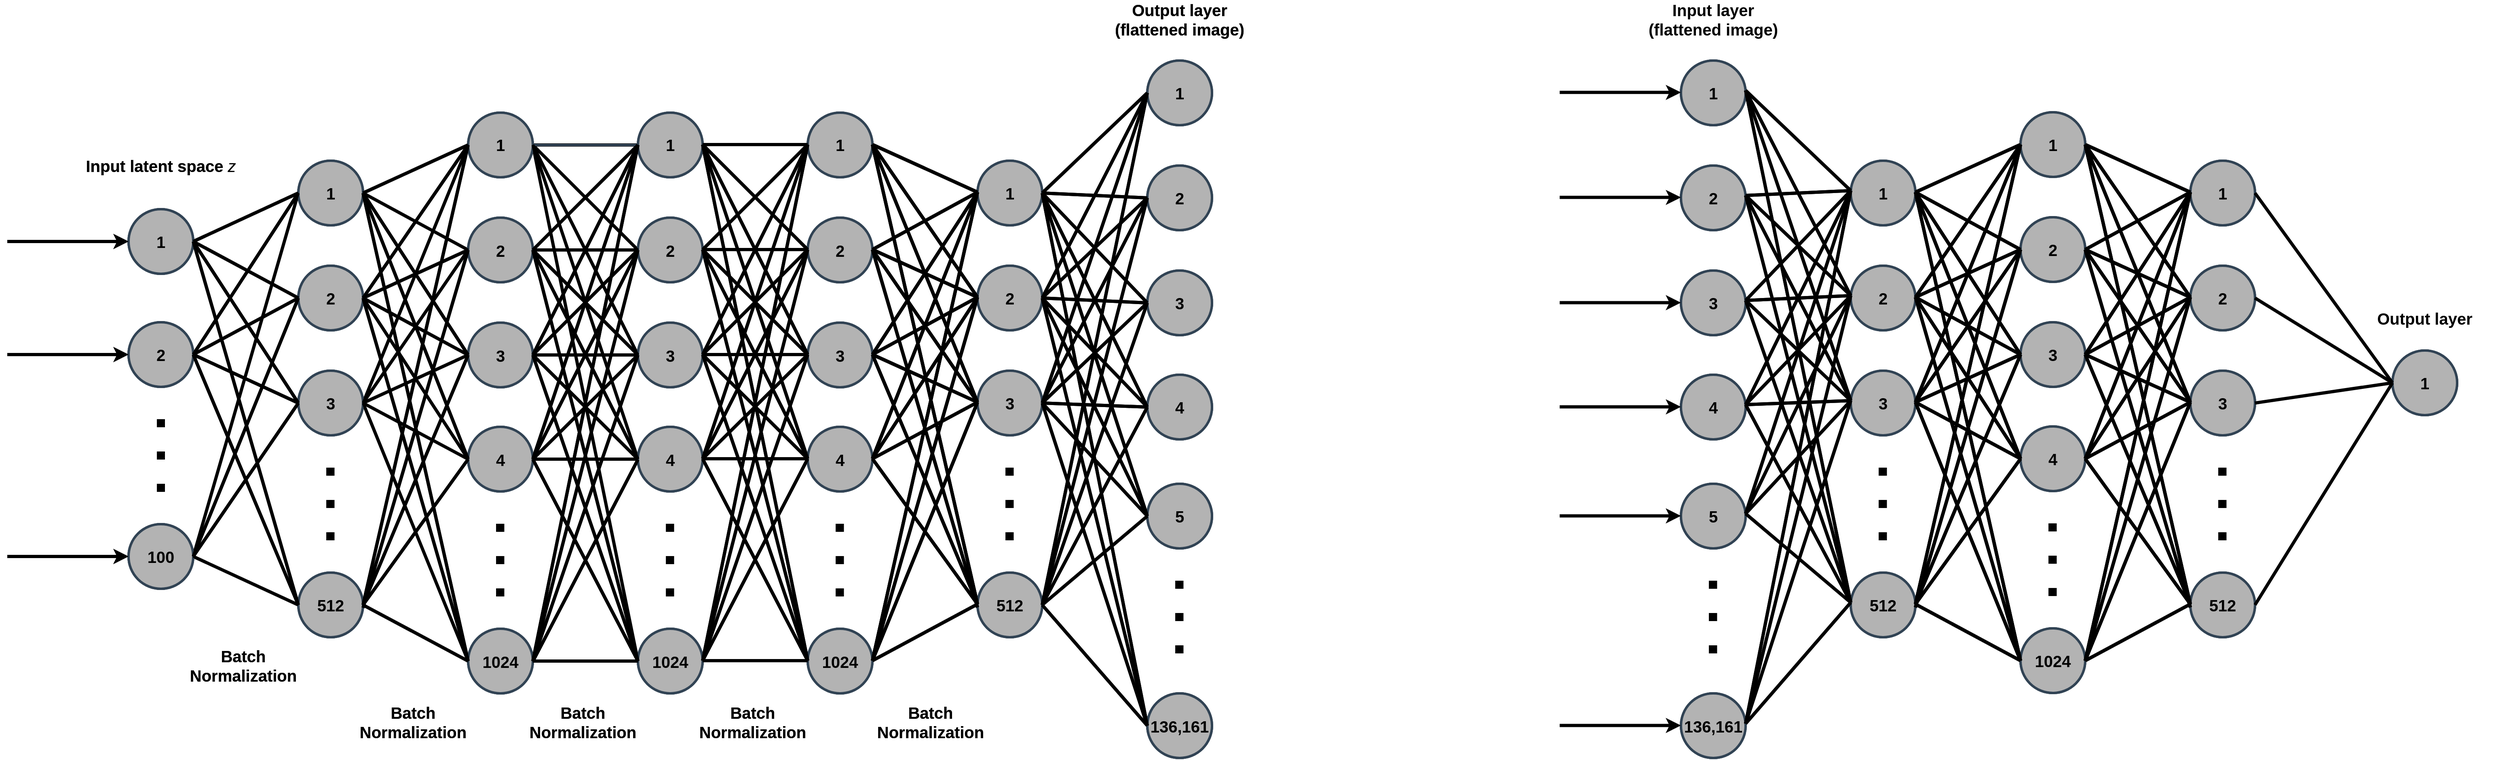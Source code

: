 <mxfile version="14.4.3" type="device"><diagram name="Page-1" id="D3sszFPrdjtduCEhyljk"><mxGraphModel dx="4024" dy="2539" grid="1" gridSize="10" guides="1" tooltips="1" connect="1" arrows="1" fold="1" page="1" pageScale="1" pageWidth="827" pageHeight="1169" math="0" shadow="0"><root><mxCell id="0"/><mxCell id="1" parent="0"/><mxCell id="jSllaIi2yaHk0O46vXEx-3" value="" style="group" parent="1" vertex="1" connectable="0"><mxGeometry x="-1640" y="-820" width="230" height="80" as="geometry"/></mxCell><mxCell id="jSllaIi2yaHk0O46vXEx-1" value="" style="ellipse;whiteSpace=wrap;html=1;aspect=fixed;fillColor=#647687;fontColor=#ffffff;strokeColor=#314354;strokeWidth=3;" parent="jSllaIi2yaHk0O46vXEx-3" vertex="1"><mxGeometry x="150" width="80" height="80" as="geometry"/></mxCell><mxCell id="jSllaIi2yaHk0O46vXEx-2" value="" style="endArrow=classic;html=1;rounded=0;entryX=0;entryY=0.5;entryDx=0;entryDy=0;strokeWidth=4;" parent="jSllaIi2yaHk0O46vXEx-3" target="jSllaIi2yaHk0O46vXEx-1" edge="1"><mxGeometry width="50" height="50" relative="1" as="geometry"><mxPoint y="40" as="sourcePoint"/><mxPoint x="960" y="600" as="targetPoint"/></mxGeometry></mxCell><mxCell id="jSllaIi2yaHk0O46vXEx-11" value="&lt;b&gt;&lt;font style=&quot;font-size: 20px;&quot;&gt;1&lt;/font&gt;&lt;/b&gt;" style="text;html=1;align=center;verticalAlign=middle;whiteSpace=wrap;rounded=0;" parent="jSllaIi2yaHk0O46vXEx-3" vertex="1"><mxGeometry x="160" y="25" width="60" height="30" as="geometry"/></mxCell><mxCell id="jSllaIi2yaHk0O46vXEx-4" value="" style="group" parent="1" vertex="1" connectable="0"><mxGeometry x="-1640" y="-680" width="230" height="80" as="geometry"/></mxCell><mxCell id="jSllaIi2yaHk0O46vXEx-5" value="" style="ellipse;whiteSpace=wrap;html=1;aspect=fixed;fillColor=#647687;fontColor=#ffffff;strokeColor=#314354;strokeWidth=3;" parent="jSllaIi2yaHk0O46vXEx-4" vertex="1"><mxGeometry x="150" width="80" height="80" as="geometry"/></mxCell><mxCell id="jSllaIi2yaHk0O46vXEx-6" value="" style="endArrow=classic;html=1;rounded=0;entryX=0;entryY=0.5;entryDx=0;entryDy=0;strokeWidth=4;" parent="jSllaIi2yaHk0O46vXEx-4" target="jSllaIi2yaHk0O46vXEx-5" edge="1"><mxGeometry width="50" height="50" relative="1" as="geometry"><mxPoint y="40" as="sourcePoint"/><mxPoint x="960" y="600" as="targetPoint"/></mxGeometry></mxCell><mxCell id="jSllaIi2yaHk0O46vXEx-20" value="&lt;b&gt;&lt;font style=&quot;font-size: 20px;&quot;&gt;2&lt;/font&gt;&lt;/b&gt;" style="text;html=1;align=center;verticalAlign=middle;whiteSpace=wrap;rounded=0;" parent="jSllaIi2yaHk0O46vXEx-4" vertex="1"><mxGeometry x="160" y="25" width="60" height="30" as="geometry"/></mxCell><mxCell id="jSllaIi2yaHk0O46vXEx-7" value="" style="group" parent="1" vertex="1" connectable="0"><mxGeometry x="-1640" y="-430" width="230" height="80" as="geometry"/></mxCell><mxCell id="jSllaIi2yaHk0O46vXEx-8" value="" style="ellipse;whiteSpace=wrap;html=1;aspect=fixed;fillColor=#647687;fontColor=#ffffff;strokeColor=#314354;strokeWidth=3;" parent="jSllaIi2yaHk0O46vXEx-7" vertex="1"><mxGeometry x="150" width="80" height="80" as="geometry"/></mxCell><mxCell id="jSllaIi2yaHk0O46vXEx-9" value="" style="endArrow=classic;html=1;rounded=0;entryX=0;entryY=0.5;entryDx=0;entryDy=0;strokeWidth=4;" parent="jSllaIi2yaHk0O46vXEx-7" target="jSllaIi2yaHk0O46vXEx-8" edge="1"><mxGeometry width="50" height="50" relative="1" as="geometry"><mxPoint y="40" as="sourcePoint"/><mxPoint x="960" y="600" as="targetPoint"/></mxGeometry></mxCell><mxCell id="jSllaIi2yaHk0O46vXEx-22" value="&lt;b&gt;&lt;font style=&quot;font-size: 20px;&quot;&gt;100&lt;/font&gt;&lt;/b&gt;" style="text;html=1;align=center;verticalAlign=middle;whiteSpace=wrap;rounded=0;" parent="jSllaIi2yaHk0O46vXEx-7" vertex="1"><mxGeometry x="160" y="25" width="60" height="30" as="geometry"/></mxCell><mxCell id="jSllaIi2yaHk0O46vXEx-10" value="" style="endArrow=none;dashed=1;html=1;dashPattern=1 3;strokeWidth=10;rounded=0;" parent="1" edge="1"><mxGeometry width="50" height="50" relative="1" as="geometry"><mxPoint x="-1450" y="-560" as="sourcePoint"/><mxPoint x="-1450" y="-440" as="targetPoint"/></mxGeometry></mxCell><mxCell id="jSllaIi2yaHk0O46vXEx-24" value="&lt;font style=&quot;font-size: 20px;&quot;&gt;&lt;b&gt;Input latent space &lt;/b&gt;&lt;i style=&quot;&quot;&gt;z&lt;/i&gt;&lt;/font&gt;" style="text;html=1;align=center;verticalAlign=middle;whiteSpace=wrap;rounded=0;" parent="1" vertex="1"><mxGeometry x="-1550" y="-889.5" width="200" height="30" as="geometry"/></mxCell><mxCell id="jSllaIi2yaHk0O46vXEx-25" value="" style="ellipse;whiteSpace=wrap;html=1;aspect=fixed;fillColor=#647687;fontColor=#ffffff;strokeColor=#314354;strokeWidth=3;" parent="1" vertex="1"><mxGeometry x="-1280" y="-880" width="80" height="80" as="geometry"/></mxCell><mxCell id="jSllaIi2yaHk0O46vXEx-26" value="" style="ellipse;whiteSpace=wrap;html=1;aspect=fixed;fillColor=#647687;fontColor=#ffffff;strokeColor=#314354;strokeWidth=3;" parent="1" vertex="1"><mxGeometry x="-1280" y="-750" width="80" height="80" as="geometry"/></mxCell><mxCell id="jSllaIi2yaHk0O46vXEx-27" value="" style="ellipse;whiteSpace=wrap;html=1;aspect=fixed;fillColor=#647687;fontColor=#ffffff;strokeColor=#314354;strokeWidth=3;" parent="1" vertex="1"><mxGeometry x="-1280" y="-620" width="80" height="80" as="geometry"/></mxCell><mxCell id="jSllaIi2yaHk0O46vXEx-34" value="" style="ellipse;whiteSpace=wrap;html=1;aspect=fixed;fillColor=#647687;fontColor=#ffffff;strokeColor=#314354;strokeWidth=3;" parent="1" vertex="1"><mxGeometry x="-1280" y="-370" width="80" height="80" as="geometry"/></mxCell><mxCell id="jSllaIi2yaHk0O46vXEx-37" value="" style="endArrow=none;html=1;rounded=0;exitX=1;exitY=0.5;exitDx=0;exitDy=0;entryX=0;entryY=0.5;entryDx=0;entryDy=0;strokeWidth=4;" parent="1" source="jSllaIi2yaHk0O46vXEx-1" target="jSllaIi2yaHk0O46vXEx-25" edge="1"><mxGeometry width="50" height="50" relative="1" as="geometry"><mxPoint x="-1260" y="-700" as="sourcePoint"/><mxPoint x="-1210" y="-750" as="targetPoint"/></mxGeometry></mxCell><mxCell id="jSllaIi2yaHk0O46vXEx-38" value="" style="endArrow=none;html=1;rounded=0;exitX=1;exitY=0.5;exitDx=0;exitDy=0;entryX=0;entryY=0.5;entryDx=0;entryDy=0;strokeWidth=4;" parent="1" source="jSllaIi2yaHk0O46vXEx-1" target="jSllaIi2yaHk0O46vXEx-26" edge="1"><mxGeometry width="50" height="50" relative="1" as="geometry"><mxPoint x="-1400" y="-770" as="sourcePoint"/><mxPoint x="-1270" y="-830" as="targetPoint"/></mxGeometry></mxCell><mxCell id="jSllaIi2yaHk0O46vXEx-39" value="" style="endArrow=none;html=1;rounded=0;exitX=1;exitY=0.5;exitDx=0;exitDy=0;entryX=0;entryY=0.5;entryDx=0;entryDy=0;strokeWidth=4;" parent="1" source="jSllaIi2yaHk0O46vXEx-1" target="jSllaIi2yaHk0O46vXEx-27" edge="1"><mxGeometry width="50" height="50" relative="1" as="geometry"><mxPoint x="-1390" y="-760" as="sourcePoint"/><mxPoint x="-1260" y="-820" as="targetPoint"/></mxGeometry></mxCell><mxCell id="jSllaIi2yaHk0O46vXEx-41" value="" style="endArrow=none;html=1;rounded=0;exitX=1;exitY=0.5;exitDx=0;exitDy=0;entryX=0;entryY=0.5;entryDx=0;entryDy=0;strokeWidth=4;" parent="1" source="jSllaIi2yaHk0O46vXEx-1" target="jSllaIi2yaHk0O46vXEx-34" edge="1"><mxGeometry width="50" height="50" relative="1" as="geometry"><mxPoint x="-1370" y="-740" as="sourcePoint"/><mxPoint x="-1240" y="-800" as="targetPoint"/></mxGeometry></mxCell><mxCell id="jSllaIi2yaHk0O46vXEx-42" value="" style="endArrow=none;html=1;rounded=0;exitX=1;exitY=0.5;exitDx=0;exitDy=0;entryX=0;entryY=0.5;entryDx=0;entryDy=0;strokeWidth=4;" parent="1" source="jSllaIi2yaHk0O46vXEx-5" target="jSllaIi2yaHk0O46vXEx-25" edge="1"><mxGeometry width="50" height="50" relative="1" as="geometry"><mxPoint x="-1360" y="-730" as="sourcePoint"/><mxPoint x="-1230" y="-790" as="targetPoint"/></mxGeometry></mxCell><mxCell id="jSllaIi2yaHk0O46vXEx-43" value="" style="endArrow=none;html=1;rounded=0;exitX=1;exitY=0.5;exitDx=0;exitDy=0;entryX=0;entryY=0.5;entryDx=0;entryDy=0;strokeWidth=4;" parent="1" source="jSllaIi2yaHk0O46vXEx-5" target="jSllaIi2yaHk0O46vXEx-26" edge="1"><mxGeometry width="50" height="50" relative="1" as="geometry"><mxPoint x="-1350" y="-720" as="sourcePoint"/><mxPoint x="-1220" y="-780" as="targetPoint"/></mxGeometry></mxCell><mxCell id="jSllaIi2yaHk0O46vXEx-44" value="" style="endArrow=none;html=1;rounded=0;exitX=1;exitY=0.5;exitDx=0;exitDy=0;entryX=0;entryY=0.5;entryDx=0;entryDy=0;strokeWidth=4;" parent="1" source="jSllaIi2yaHk0O46vXEx-5" target="jSllaIi2yaHk0O46vXEx-27" edge="1"><mxGeometry width="50" height="50" relative="1" as="geometry"><mxPoint x="-1340" y="-710" as="sourcePoint"/><mxPoint x="-1210" y="-770" as="targetPoint"/></mxGeometry></mxCell><mxCell id="jSllaIi2yaHk0O46vXEx-46" value="" style="endArrow=none;html=1;rounded=0;exitX=1;exitY=0.5;exitDx=0;exitDy=0;entryX=0;entryY=0.5;entryDx=0;entryDy=0;strokeWidth=4;" parent="1" source="jSllaIi2yaHk0O46vXEx-5" target="jSllaIi2yaHk0O46vXEx-34" edge="1"><mxGeometry width="50" height="50" relative="1" as="geometry"><mxPoint x="-1320" y="-690" as="sourcePoint"/><mxPoint x="-1190" y="-750" as="targetPoint"/></mxGeometry></mxCell><mxCell id="jSllaIi2yaHk0O46vXEx-47" value="" style="endArrow=none;html=1;rounded=0;exitX=1;exitY=0.5;exitDx=0;exitDy=0;entryX=0;entryY=0.5;entryDx=0;entryDy=0;strokeWidth=4;" parent="1" source="jSllaIi2yaHk0O46vXEx-8" target="jSllaIi2yaHk0O46vXEx-25" edge="1"><mxGeometry width="50" height="50" relative="1" as="geometry"><mxPoint x="-1310" y="-680" as="sourcePoint"/><mxPoint x="-1180" y="-740" as="targetPoint"/></mxGeometry></mxCell><mxCell id="jSllaIi2yaHk0O46vXEx-48" value="" style="endArrow=none;html=1;rounded=0;exitX=1;exitY=0.5;exitDx=0;exitDy=0;entryX=0;entryY=0.5;entryDx=0;entryDy=0;strokeWidth=4;" parent="1" source="jSllaIi2yaHk0O46vXEx-8" target="jSllaIi2yaHk0O46vXEx-26" edge="1"><mxGeometry width="50" height="50" relative="1" as="geometry"><mxPoint x="-1300" y="-670" as="sourcePoint"/><mxPoint x="-1170" y="-730" as="targetPoint"/></mxGeometry></mxCell><mxCell id="jSllaIi2yaHk0O46vXEx-49" value="" style="endArrow=none;html=1;rounded=0;exitX=1;exitY=0.5;exitDx=0;exitDy=0;entryX=0;entryY=0.5;entryDx=0;entryDy=0;strokeWidth=4;" parent="1" source="jSllaIi2yaHk0O46vXEx-8" target="jSllaIi2yaHk0O46vXEx-27" edge="1"><mxGeometry width="50" height="50" relative="1" as="geometry"><mxPoint x="-1290" y="-660" as="sourcePoint"/><mxPoint x="-1160" y="-720" as="targetPoint"/></mxGeometry></mxCell><mxCell id="jSllaIi2yaHk0O46vXEx-51" value="" style="endArrow=none;html=1;rounded=0;exitX=1;exitY=0.5;exitDx=0;exitDy=0;entryX=0;entryY=0.5;entryDx=0;entryDy=0;strokeWidth=4;" parent="1" source="jSllaIi2yaHk0O46vXEx-8" target="jSllaIi2yaHk0O46vXEx-34" edge="1"><mxGeometry width="50" height="50" relative="1" as="geometry"><mxPoint x="-1270" y="-640" as="sourcePoint"/><mxPoint x="-1140" y="-700" as="targetPoint"/></mxGeometry></mxCell><mxCell id="jSllaIi2yaHk0O46vXEx-52" value="&lt;b&gt;&lt;font style=&quot;font-size: 20px;&quot;&gt;1&lt;/font&gt;&lt;/b&gt;" style="text;html=1;align=center;verticalAlign=middle;whiteSpace=wrap;rounded=0;" parent="1" vertex="1"><mxGeometry x="-1270" y="-860" width="60" height="30" as="geometry"/></mxCell><mxCell id="jSllaIi2yaHk0O46vXEx-53" value="&lt;b&gt;&lt;font style=&quot;font-size: 20px;&quot;&gt;2&lt;/font&gt;&lt;/b&gt;" style="text;html=1;align=center;verticalAlign=middle;whiteSpace=wrap;rounded=0;" parent="1" vertex="1"><mxGeometry x="-1270" y="-725" width="60" height="30" as="geometry"/></mxCell><mxCell id="jSllaIi2yaHk0O46vXEx-54" value="&lt;span style=&quot;font-size: 20px;&quot;&gt;&lt;b&gt;3&lt;/b&gt;&lt;/span&gt;" style="text;html=1;align=center;verticalAlign=middle;whiteSpace=wrap;rounded=0;" parent="1" vertex="1"><mxGeometry x="-1270" y="-595" width="60" height="30" as="geometry"/></mxCell><mxCell id="jSllaIi2yaHk0O46vXEx-55" value="&lt;span style=&quot;font-size: 20px;&quot;&gt;&lt;b&gt;512&lt;/b&gt;&lt;/span&gt;" style="text;html=1;align=center;verticalAlign=middle;whiteSpace=wrap;rounded=0;" parent="1" vertex="1"><mxGeometry x="-1270" y="-345" width="60" height="30" as="geometry"/></mxCell><mxCell id="jSllaIi2yaHk0O46vXEx-56" value="" style="endArrow=none;dashed=1;html=1;dashPattern=1 3;strokeWidth=10;rounded=0;" parent="1" edge="1"><mxGeometry width="50" height="50" relative="1" as="geometry"><mxPoint x="-1240.37" y="-500" as="sourcePoint"/><mxPoint x="-1240.37" y="-380" as="targetPoint"/></mxGeometry></mxCell><mxCell id="jSllaIi2yaHk0O46vXEx-60" value="" style="ellipse;whiteSpace=wrap;html=1;aspect=fixed;fillColor=#647687;fontColor=#ffffff;strokeColor=#314354;strokeWidth=3;" parent="1" vertex="1"><mxGeometry x="-1070" y="-939.5" width="80" height="80" as="geometry"/></mxCell><mxCell id="jSllaIi2yaHk0O46vXEx-61" value="" style="ellipse;whiteSpace=wrap;html=1;aspect=fixed;fillColor=#647687;fontColor=#ffffff;strokeColor=#314354;strokeWidth=3;" parent="1" vertex="1"><mxGeometry x="-1070" y="-809.5" width="80" height="80" as="geometry"/></mxCell><mxCell id="jSllaIi2yaHk0O46vXEx-62" value="" style="ellipse;whiteSpace=wrap;html=1;aspect=fixed;fillColor=#647687;fontColor=#ffffff;strokeColor=#314354;strokeWidth=3;" parent="1" vertex="1"><mxGeometry x="-1070" y="-679.5" width="80" height="80" as="geometry"/></mxCell><mxCell id="jSllaIi2yaHk0O46vXEx-63" value="" style="ellipse;whiteSpace=wrap;html=1;aspect=fixed;fillColor=#647687;fontColor=#ffffff;strokeColor=#314354;strokeWidth=3;" parent="1" vertex="1"><mxGeometry x="-1070" y="-300.5" width="80" height="80" as="geometry"/></mxCell><mxCell id="jSllaIi2yaHk0O46vXEx-64" value="&lt;b&gt;&lt;font style=&quot;font-size: 20px;&quot;&gt;1&lt;/font&gt;&lt;/b&gt;" style="text;html=1;align=center;verticalAlign=middle;whiteSpace=wrap;rounded=0;" parent="1" vertex="1"><mxGeometry x="-1060" y="-919.5" width="60" height="30" as="geometry"/></mxCell><mxCell id="jSllaIi2yaHk0O46vXEx-65" value="&lt;b&gt;&lt;font style=&quot;font-size: 20px;&quot;&gt;2&lt;/font&gt;&lt;/b&gt;" style="text;html=1;align=center;verticalAlign=middle;whiteSpace=wrap;rounded=0;" parent="1" vertex="1"><mxGeometry x="-1060" y="-784.5" width="60" height="30" as="geometry"/></mxCell><mxCell id="jSllaIi2yaHk0O46vXEx-66" value="&lt;span style=&quot;font-size: 20px;&quot;&gt;&lt;b&gt;3&lt;/b&gt;&lt;/span&gt;" style="text;html=1;align=center;verticalAlign=middle;whiteSpace=wrap;rounded=0;" parent="1" vertex="1"><mxGeometry x="-1060" y="-654.5" width="60" height="30" as="geometry"/></mxCell><mxCell id="jSllaIi2yaHk0O46vXEx-68" value="&lt;span style=&quot;font-size: 20px;&quot;&gt;&lt;b&gt;1024&lt;/b&gt;&lt;/span&gt;" style="text;html=1;align=center;verticalAlign=middle;whiteSpace=wrap;rounded=0;" parent="1" vertex="1"><mxGeometry x="-1060" y="-275.5" width="60" height="30" as="geometry"/></mxCell><mxCell id="jSllaIi2yaHk0O46vXEx-69" value="" style="ellipse;whiteSpace=wrap;html=1;aspect=fixed;fillColor=#647687;fontColor=#ffffff;strokeColor=#314354;strokeWidth=3;" parent="1" vertex="1"><mxGeometry x="-1070" y="-550.5" width="80" height="80" as="geometry"/></mxCell><mxCell id="jSllaIi2yaHk0O46vXEx-70" value="&lt;span style=&quot;font-size: 20px;&quot;&gt;&lt;b&gt;4&lt;/b&gt;&lt;/span&gt;" style="text;html=1;align=center;verticalAlign=middle;whiteSpace=wrap;rounded=0;" parent="1" vertex="1"><mxGeometry x="-1060" y="-525.5" width="60" height="30" as="geometry"/></mxCell><mxCell id="jSllaIi2yaHk0O46vXEx-71" value="" style="endArrow=none;dashed=1;html=1;dashPattern=1 3;strokeWidth=10;rounded=0;" parent="1" edge="1"><mxGeometry width="50" height="50" relative="1" as="geometry"><mxPoint x="-1030.36" y="-430.5" as="sourcePoint"/><mxPoint x="-1030.36" y="-310.5" as="targetPoint"/></mxGeometry></mxCell><mxCell id="jSllaIi2yaHk0O46vXEx-72" value="" style="endArrow=none;html=1;rounded=0;entryX=0;entryY=0.5;entryDx=0;entryDy=0;strokeWidth=4;" parent="1" target="jSllaIi2yaHk0O46vXEx-60" edge="1"><mxGeometry width="50" height="50" relative="1" as="geometry"><mxPoint x="-1200" y="-840" as="sourcePoint"/><mxPoint x="-1070" y="-890" as="targetPoint"/></mxGeometry></mxCell><mxCell id="jSllaIi2yaHk0O46vXEx-73" value="" style="endArrow=none;html=1;rounded=0;exitX=1;exitY=0.5;exitDx=0;exitDy=0;entryX=0;entryY=0.5;entryDx=0;entryDy=0;strokeWidth=4;" parent="1" source="jSllaIi2yaHk0O46vXEx-25" target="jSllaIi2yaHk0O46vXEx-61" edge="1"><mxGeometry width="50" height="50" relative="1" as="geometry"><mxPoint x="-1190" y="-710" as="sourcePoint"/><mxPoint x="-1060" y="-770" as="targetPoint"/></mxGeometry></mxCell><mxCell id="jSllaIi2yaHk0O46vXEx-74" value="" style="endArrow=none;html=1;rounded=0;exitX=0;exitY=0.5;exitDx=0;exitDy=0;entryX=1;entryY=0.5;entryDx=0;entryDy=0;strokeWidth=4;" parent="1" source="jSllaIi2yaHk0O46vXEx-62" target="jSllaIi2yaHk0O46vXEx-25" edge="1"><mxGeometry width="50" height="50" relative="1" as="geometry"><mxPoint x="-1380" y="-750" as="sourcePoint"/><mxPoint x="-1250" y="-810" as="targetPoint"/></mxGeometry></mxCell><mxCell id="jSllaIi2yaHk0O46vXEx-75" value="" style="endArrow=none;html=1;rounded=0;exitX=0;exitY=0.5;exitDx=0;exitDy=0;entryX=1;entryY=0.5;entryDx=0;entryDy=0;strokeWidth=4;" parent="1" source="jSllaIi2yaHk0O46vXEx-69" target="jSllaIi2yaHk0O46vXEx-25" edge="1"><mxGeometry width="50" height="50" relative="1" as="geometry"><mxPoint x="-1370" y="-740" as="sourcePoint"/><mxPoint x="-1240" y="-800" as="targetPoint"/></mxGeometry></mxCell><mxCell id="jSllaIi2yaHk0O46vXEx-76" value="" style="endArrow=none;html=1;rounded=0;exitX=0;exitY=0.5;exitDx=0;exitDy=0;entryX=1;entryY=0.5;entryDx=0;entryDy=0;strokeWidth=4;" parent="1" source="jSllaIi2yaHk0O46vXEx-63" target="jSllaIi2yaHk0O46vXEx-25" edge="1"><mxGeometry width="50" height="50" relative="1" as="geometry"><mxPoint x="-1360" y="-730" as="sourcePoint"/><mxPoint x="-1230" y="-790" as="targetPoint"/></mxGeometry></mxCell><mxCell id="jSllaIi2yaHk0O46vXEx-77" value="" style="endArrow=none;html=1;rounded=0;exitX=1;exitY=0.5;exitDx=0;exitDy=0;entryX=0;entryY=0.5;entryDx=0;entryDy=0;strokeWidth=4;" parent="1" source="jSllaIi2yaHk0O46vXEx-26" target="jSllaIi2yaHk0O46vXEx-60" edge="1"><mxGeometry width="50" height="50" relative="1" as="geometry"><mxPoint x="-1050" y="-670" as="sourcePoint"/><mxPoint x="-920" y="-730" as="targetPoint"/></mxGeometry></mxCell><mxCell id="jSllaIi2yaHk0O46vXEx-78" value="" style="endArrow=none;html=1;rounded=0;exitX=1;exitY=0.5;exitDx=0;exitDy=0;entryX=0;entryY=0.5;entryDx=0;entryDy=0;strokeWidth=4;" parent="1" source="jSllaIi2yaHk0O46vXEx-26" target="jSllaIi2yaHk0O46vXEx-61" edge="1"><mxGeometry width="50" height="50" relative="1" as="geometry"><mxPoint x="-1340" y="-710" as="sourcePoint"/><mxPoint x="-1210" y="-770" as="targetPoint"/></mxGeometry></mxCell><mxCell id="jSllaIi2yaHk0O46vXEx-79" value="" style="endArrow=none;html=1;rounded=0;exitX=1;exitY=0.5;exitDx=0;exitDy=0;entryX=0;entryY=0.5;entryDx=0;entryDy=0;strokeWidth=4;" parent="1" source="jSllaIi2yaHk0O46vXEx-26" target="jSllaIi2yaHk0O46vXEx-62" edge="1"><mxGeometry width="50" height="50" relative="1" as="geometry"><mxPoint x="-1330" y="-700" as="sourcePoint"/><mxPoint x="-1200" y="-760" as="targetPoint"/></mxGeometry></mxCell><mxCell id="jSllaIi2yaHk0O46vXEx-80" value="" style="endArrow=none;html=1;rounded=0;exitX=0;exitY=0.5;exitDx=0;exitDy=0;entryX=1;entryY=0.5;entryDx=0;entryDy=0;strokeWidth=4;" parent="1" source="jSllaIi2yaHk0O46vXEx-69" target="jSllaIi2yaHk0O46vXEx-26" edge="1"><mxGeometry width="50" height="50" relative="1" as="geometry"><mxPoint x="-1320" y="-690" as="sourcePoint"/><mxPoint x="-1190" y="-750" as="targetPoint"/></mxGeometry></mxCell><mxCell id="jSllaIi2yaHk0O46vXEx-81" value="" style="endArrow=none;html=1;rounded=0;exitX=0;exitY=0.5;exitDx=0;exitDy=0;entryX=1;entryY=0.5;entryDx=0;entryDy=0;strokeWidth=4;" parent="1" source="jSllaIi2yaHk0O46vXEx-63" target="jSllaIi2yaHk0O46vXEx-26" edge="1"><mxGeometry width="50" height="50" relative="1" as="geometry"><mxPoint x="-1310" y="-680" as="sourcePoint"/><mxPoint x="-1180" y="-740" as="targetPoint"/></mxGeometry></mxCell><mxCell id="jSllaIi2yaHk0O46vXEx-82" value="" style="endArrow=none;html=1;rounded=0;exitX=1;exitY=0.5;exitDx=0;exitDy=0;entryX=0;entryY=0.5;entryDx=0;entryDy=0;strokeWidth=4;" parent="1" source="jSllaIi2yaHk0O46vXEx-27" target="jSllaIi2yaHk0O46vXEx-60" edge="1"><mxGeometry width="50" height="50" relative="1" as="geometry"><mxPoint x="-1300" y="-670" as="sourcePoint"/><mxPoint x="-1170" y="-730" as="targetPoint"/></mxGeometry></mxCell><mxCell id="jSllaIi2yaHk0O46vXEx-83" value="" style="endArrow=none;html=1;rounded=0;exitX=0;exitY=0.5;exitDx=0;exitDy=0;entryX=1;entryY=0.5;entryDx=0;entryDy=0;strokeWidth=4;" parent="1" source="jSllaIi2yaHk0O46vXEx-61" target="jSllaIi2yaHk0O46vXEx-27" edge="1"><mxGeometry width="50" height="50" relative="1" as="geometry"><mxPoint x="-1290" y="-660" as="sourcePoint"/><mxPoint x="-1160" y="-720" as="targetPoint"/></mxGeometry></mxCell><mxCell id="jSllaIi2yaHk0O46vXEx-84" value="" style="endArrow=none;html=1;rounded=0;exitX=1;exitY=0.5;exitDx=0;exitDy=0;entryX=0;entryY=0.5;entryDx=0;entryDy=0;strokeWidth=4;" parent="1" source="jSllaIi2yaHk0O46vXEx-27" target="jSllaIi2yaHk0O46vXEx-62" edge="1"><mxGeometry width="50" height="50" relative="1" as="geometry"><mxPoint x="-1280" y="-650" as="sourcePoint"/><mxPoint x="-1150" y="-710" as="targetPoint"/></mxGeometry></mxCell><mxCell id="jSllaIi2yaHk0O46vXEx-85" value="" style="endArrow=none;html=1;rounded=0;exitX=1;exitY=0.5;exitDx=0;exitDy=0;entryX=0;entryY=0.5;entryDx=0;entryDy=0;strokeWidth=4;" parent="1" source="jSllaIi2yaHk0O46vXEx-27" target="jSllaIi2yaHk0O46vXEx-69" edge="1"><mxGeometry width="50" height="50" relative="1" as="geometry"><mxPoint x="-1270" y="-640" as="sourcePoint"/><mxPoint x="-1140" y="-700" as="targetPoint"/></mxGeometry></mxCell><mxCell id="jSllaIi2yaHk0O46vXEx-86" value="" style="endArrow=none;html=1;rounded=0;exitX=1;exitY=0.5;exitDx=0;exitDy=0;entryX=0;entryY=0.5;entryDx=0;entryDy=0;strokeWidth=4;" parent="1" source="jSllaIi2yaHk0O46vXEx-27" target="jSllaIi2yaHk0O46vXEx-63" edge="1"><mxGeometry width="50" height="50" relative="1" as="geometry"><mxPoint x="-1260" y="-630" as="sourcePoint"/><mxPoint x="-1130" y="-690" as="targetPoint"/></mxGeometry></mxCell><mxCell id="jSllaIi2yaHk0O46vXEx-87" value="" style="endArrow=none;html=1;rounded=0;exitX=1;exitY=0.5;exitDx=0;exitDy=0;entryX=0;entryY=0.5;entryDx=0;entryDy=0;strokeWidth=4;" parent="1" source="jSllaIi2yaHk0O46vXEx-34" target="jSllaIi2yaHk0O46vXEx-63" edge="1"><mxGeometry width="50" height="50" relative="1" as="geometry"><mxPoint x="-1250" y="-620" as="sourcePoint"/><mxPoint x="-1120" y="-680" as="targetPoint"/></mxGeometry></mxCell><mxCell id="jSllaIi2yaHk0O46vXEx-88" value="" style="endArrow=none;html=1;rounded=0;exitX=1;exitY=0.5;exitDx=0;exitDy=0;entryX=0;entryY=0.5;entryDx=0;entryDy=0;strokeWidth=4;" parent="1" source="jSllaIi2yaHk0O46vXEx-34" target="jSllaIi2yaHk0O46vXEx-69" edge="1"><mxGeometry width="50" height="50" relative="1" as="geometry"><mxPoint x="-1240" y="-610" as="sourcePoint"/><mxPoint x="-1110" y="-670" as="targetPoint"/></mxGeometry></mxCell><mxCell id="jSllaIi2yaHk0O46vXEx-89" value="" style="endArrow=none;html=1;rounded=0;exitX=1;exitY=0.5;exitDx=0;exitDy=0;entryX=0;entryY=0.5;entryDx=0;entryDy=0;strokeWidth=4;" parent="1" source="jSllaIi2yaHk0O46vXEx-34" target="jSllaIi2yaHk0O46vXEx-62" edge="1"><mxGeometry width="50" height="50" relative="1" as="geometry"><mxPoint x="-1230" y="-600" as="sourcePoint"/><mxPoint x="-1100" y="-660" as="targetPoint"/></mxGeometry></mxCell><mxCell id="jSllaIi2yaHk0O46vXEx-90" value="" style="endArrow=none;html=1;rounded=0;exitX=1;exitY=0.544;exitDx=0;exitDy=0;entryX=0;entryY=0.5;entryDx=0;entryDy=0;strokeWidth=4;exitPerimeter=0;" parent="1" source="jSllaIi2yaHk0O46vXEx-34" target="jSllaIi2yaHk0O46vXEx-61" edge="1"><mxGeometry width="50" height="50" relative="1" as="geometry"><mxPoint x="-1220" y="-590" as="sourcePoint"/><mxPoint x="-1090" y="-650" as="targetPoint"/></mxGeometry></mxCell><mxCell id="jSllaIi2yaHk0O46vXEx-91" value="" style="endArrow=none;html=1;rounded=0;exitX=1;exitY=0.5;exitDx=0;exitDy=0;entryX=0;entryY=0.5;entryDx=0;entryDy=0;strokeWidth=4;" parent="1" source="jSllaIi2yaHk0O46vXEx-34" target="jSllaIi2yaHk0O46vXEx-60" edge="1"><mxGeometry width="50" height="50" relative="1" as="geometry"><mxPoint x="-1210" y="-580" as="sourcePoint"/><mxPoint x="-1080" y="-640" as="targetPoint"/></mxGeometry></mxCell><mxCell id="jSllaIi2yaHk0O46vXEx-98" value="" style="ellipse;whiteSpace=wrap;html=1;aspect=fixed;fillColor=#647687;fontColor=#ffffff;strokeColor=#314354;strokeWidth=3;" parent="1" vertex="1"><mxGeometry x="-860" y="-939.5" width="80" height="80" as="geometry"/></mxCell><mxCell id="jSllaIi2yaHk0O46vXEx-99" value="" style="ellipse;whiteSpace=wrap;html=1;aspect=fixed;fillColor=#647687;fontColor=#ffffff;strokeColor=#314354;strokeWidth=3;" parent="1" vertex="1"><mxGeometry x="-860" y="-809.5" width="80" height="80" as="geometry"/></mxCell><mxCell id="jSllaIi2yaHk0O46vXEx-100" value="" style="ellipse;whiteSpace=wrap;html=1;aspect=fixed;fillColor=#647687;fontColor=#ffffff;strokeColor=#314354;strokeWidth=3;" parent="1" vertex="1"><mxGeometry x="-860" y="-679.5" width="80" height="80" as="geometry"/></mxCell><mxCell id="jSllaIi2yaHk0O46vXEx-101" value="" style="ellipse;whiteSpace=wrap;html=1;aspect=fixed;fillColor=#647687;fontColor=#ffffff;strokeColor=#314354;strokeWidth=3;" parent="1" vertex="1"><mxGeometry x="-860" y="-300.5" width="80" height="80" as="geometry"/></mxCell><mxCell id="jSllaIi2yaHk0O46vXEx-102" value="&lt;b&gt;&lt;font style=&quot;font-size: 20px;&quot;&gt;1&lt;/font&gt;&lt;/b&gt;" style="text;html=1;align=center;verticalAlign=middle;whiteSpace=wrap;rounded=0;" parent="1" vertex="1"><mxGeometry x="-850" y="-919.5" width="60" height="30" as="geometry"/></mxCell><mxCell id="jSllaIi2yaHk0O46vXEx-103" value="&lt;b&gt;&lt;font style=&quot;font-size: 20px;&quot;&gt;2&lt;/font&gt;&lt;/b&gt;" style="text;html=1;align=center;verticalAlign=middle;whiteSpace=wrap;rounded=0;" parent="1" vertex="1"><mxGeometry x="-850" y="-784.5" width="60" height="30" as="geometry"/></mxCell><mxCell id="jSllaIi2yaHk0O46vXEx-104" value="&lt;span style=&quot;font-size: 20px;&quot;&gt;&lt;b&gt;3&lt;/b&gt;&lt;/span&gt;" style="text;html=1;align=center;verticalAlign=middle;whiteSpace=wrap;rounded=0;" parent="1" vertex="1"><mxGeometry x="-850" y="-654.5" width="60" height="30" as="geometry"/></mxCell><mxCell id="jSllaIi2yaHk0O46vXEx-105" value="&lt;span style=&quot;font-size: 20px;&quot;&gt;&lt;b&gt;1024&lt;/b&gt;&lt;/span&gt;" style="text;html=1;align=center;verticalAlign=middle;whiteSpace=wrap;rounded=0;" parent="1" vertex="1"><mxGeometry x="-850" y="-275.5" width="60" height="30" as="geometry"/></mxCell><mxCell id="jSllaIi2yaHk0O46vXEx-106" value="" style="ellipse;whiteSpace=wrap;html=1;aspect=fixed;fillColor=#647687;fontColor=#ffffff;strokeColor=#314354;strokeWidth=3;" parent="1" vertex="1"><mxGeometry x="-860" y="-550.5" width="80" height="80" as="geometry"/></mxCell><mxCell id="jSllaIi2yaHk0O46vXEx-107" value="&lt;span style=&quot;font-size: 20px;&quot;&gt;&lt;b&gt;4&lt;/b&gt;&lt;/span&gt;" style="text;html=1;align=center;verticalAlign=middle;whiteSpace=wrap;rounded=0;" parent="1" vertex="1"><mxGeometry x="-850" y="-525.5" width="60" height="30" as="geometry"/></mxCell><mxCell id="jSllaIi2yaHk0O46vXEx-108" value="" style="endArrow=none;dashed=1;html=1;dashPattern=1 3;strokeWidth=10;rounded=0;" parent="1" edge="1"><mxGeometry width="50" height="50" relative="1" as="geometry"><mxPoint x="-820.36" y="-430.5" as="sourcePoint"/><mxPoint x="-820.36" y="-310.5" as="targetPoint"/></mxGeometry></mxCell><mxCell id="jSllaIi2yaHk0O46vXEx-109" value="" style="ellipse;whiteSpace=wrap;html=1;aspect=fixed;fillColor=#647687;fontColor=#ffffff;strokeColor=#314354;strokeWidth=3;" parent="1" vertex="1"><mxGeometry x="-650" y="-939.5" width="80" height="80" as="geometry"/></mxCell><mxCell id="jSllaIi2yaHk0O46vXEx-110" value="" style="ellipse;whiteSpace=wrap;html=1;aspect=fixed;fillColor=#647687;fontColor=#ffffff;strokeColor=#314354;strokeWidth=3;" parent="1" vertex="1"><mxGeometry x="-650" y="-809.5" width="80" height="80" as="geometry"/></mxCell><mxCell id="jSllaIi2yaHk0O46vXEx-111" value="" style="ellipse;whiteSpace=wrap;html=1;aspect=fixed;fillColor=#647687;fontColor=#ffffff;strokeColor=#314354;strokeWidth=3;" parent="1" vertex="1"><mxGeometry x="-650" y="-679.5" width="80" height="80" as="geometry"/></mxCell><mxCell id="jSllaIi2yaHk0O46vXEx-112" value="" style="ellipse;whiteSpace=wrap;html=1;aspect=fixed;fillColor=#647687;fontColor=#ffffff;strokeColor=#314354;strokeWidth=3;" parent="1" vertex="1"><mxGeometry x="-650" y="-300.5" width="80" height="80" as="geometry"/></mxCell><mxCell id="jSllaIi2yaHk0O46vXEx-113" value="&lt;b&gt;&lt;font style=&quot;font-size: 20px;&quot;&gt;1&lt;/font&gt;&lt;/b&gt;" style="text;html=1;align=center;verticalAlign=middle;whiteSpace=wrap;rounded=0;" parent="1" vertex="1"><mxGeometry x="-640" y="-919.5" width="60" height="30" as="geometry"/></mxCell><mxCell id="jSllaIi2yaHk0O46vXEx-114" value="&lt;b&gt;&lt;font style=&quot;font-size: 20px;&quot;&gt;2&lt;/font&gt;&lt;/b&gt;" style="text;html=1;align=center;verticalAlign=middle;whiteSpace=wrap;rounded=0;" parent="1" vertex="1"><mxGeometry x="-640" y="-784.5" width="60" height="30" as="geometry"/></mxCell><mxCell id="jSllaIi2yaHk0O46vXEx-115" value="&lt;span style=&quot;font-size: 20px;&quot;&gt;&lt;b&gt;3&lt;/b&gt;&lt;/span&gt;" style="text;html=1;align=center;verticalAlign=middle;whiteSpace=wrap;rounded=0;" parent="1" vertex="1"><mxGeometry x="-640" y="-654.5" width="60" height="30" as="geometry"/></mxCell><mxCell id="jSllaIi2yaHk0O46vXEx-116" value="&lt;span style=&quot;font-size: 20px;&quot;&gt;&lt;b&gt;1024&lt;/b&gt;&lt;/span&gt;" style="text;html=1;align=center;verticalAlign=middle;whiteSpace=wrap;rounded=0;" parent="1" vertex="1"><mxGeometry x="-640" y="-275.5" width="60" height="30" as="geometry"/></mxCell><mxCell id="jSllaIi2yaHk0O46vXEx-117" value="" style="ellipse;whiteSpace=wrap;html=1;aspect=fixed;fillColor=#647687;fontColor=#ffffff;strokeColor=#314354;strokeWidth=3;" parent="1" vertex="1"><mxGeometry x="-650" y="-550.5" width="80" height="80" as="geometry"/></mxCell><mxCell id="jSllaIi2yaHk0O46vXEx-118" value="&lt;span style=&quot;font-size: 20px;&quot;&gt;&lt;b&gt;4&lt;/b&gt;&lt;/span&gt;" style="text;html=1;align=center;verticalAlign=middle;whiteSpace=wrap;rounded=0;" parent="1" vertex="1"><mxGeometry x="-640" y="-525.5" width="60" height="30" as="geometry"/></mxCell><mxCell id="jSllaIi2yaHk0O46vXEx-119" value="" style="endArrow=none;dashed=1;html=1;dashPattern=1 3;strokeWidth=10;rounded=0;" parent="1" edge="1"><mxGeometry width="50" height="50" relative="1" as="geometry"><mxPoint x="-610.36" y="-430.5" as="sourcePoint"/><mxPoint x="-610.36" y="-310.5" as="targetPoint"/></mxGeometry></mxCell><mxCell id="jSllaIi2yaHk0O46vXEx-120" value="" style="endArrow=none;html=1;rounded=0;strokeWidth=4;exitX=1;exitY=0.5;exitDx=0;exitDy=0;entryX=0;entryY=0.5;entryDx=0;entryDy=0;" parent="1" source="jSllaIi2yaHk0O46vXEx-60" target="jSllaIi2yaHk0O46vXEx-98" edge="1"><mxGeometry width="50" height="50" relative="1" as="geometry"><mxPoint x="-845" y="-1010" as="sourcePoint"/><mxPoint x="-795" y="-1060" as="targetPoint"/></mxGeometry></mxCell><mxCell id="jSllaIi2yaHk0O46vXEx-121" value="" style="ellipse;whiteSpace=wrap;html=1;aspect=fixed;fillColor=#647687;fontColor=#ffffff;strokeColor=#314354;strokeWidth=3;" parent="1" vertex="1"><mxGeometry x="-440" y="-880" width="80" height="80" as="geometry"/></mxCell><mxCell id="jSllaIi2yaHk0O46vXEx-122" value="" style="ellipse;whiteSpace=wrap;html=1;aspect=fixed;fillColor=#647687;fontColor=#ffffff;strokeColor=#314354;strokeWidth=3;" parent="1" vertex="1"><mxGeometry x="-440" y="-750" width="80" height="80" as="geometry"/></mxCell><mxCell id="jSllaIi2yaHk0O46vXEx-123" value="" style="ellipse;whiteSpace=wrap;html=1;aspect=fixed;fillColor=#647687;fontColor=#ffffff;strokeColor=#314354;strokeWidth=3;" parent="1" vertex="1"><mxGeometry x="-440" y="-620" width="80" height="80" as="geometry"/></mxCell><mxCell id="jSllaIi2yaHk0O46vXEx-124" value="" style="ellipse;whiteSpace=wrap;html=1;aspect=fixed;fillColor=#647687;fontColor=#ffffff;strokeColor=#314354;strokeWidth=3;" parent="1" vertex="1"><mxGeometry x="-440" y="-370" width="80" height="80" as="geometry"/></mxCell><mxCell id="jSllaIi2yaHk0O46vXEx-125" value="&lt;b&gt;&lt;font style=&quot;font-size: 20px;&quot;&gt;1&lt;/font&gt;&lt;/b&gt;" style="text;html=1;align=center;verticalAlign=middle;whiteSpace=wrap;rounded=0;" parent="1" vertex="1"><mxGeometry x="-430" y="-860" width="60" height="30" as="geometry"/></mxCell><mxCell id="jSllaIi2yaHk0O46vXEx-126" value="&lt;b&gt;&lt;font style=&quot;font-size: 20px;&quot;&gt;2&lt;/font&gt;&lt;/b&gt;" style="text;html=1;align=center;verticalAlign=middle;whiteSpace=wrap;rounded=0;" parent="1" vertex="1"><mxGeometry x="-430" y="-725" width="60" height="30" as="geometry"/></mxCell><mxCell id="jSllaIi2yaHk0O46vXEx-127" value="&lt;span style=&quot;font-size: 20px;&quot;&gt;&lt;b&gt;3&lt;/b&gt;&lt;/span&gt;" style="text;html=1;align=center;verticalAlign=middle;whiteSpace=wrap;rounded=0;" parent="1" vertex="1"><mxGeometry x="-430" y="-595" width="60" height="30" as="geometry"/></mxCell><mxCell id="jSllaIi2yaHk0O46vXEx-128" value="&lt;span style=&quot;font-size: 20px;&quot;&gt;&lt;b&gt;512&lt;/b&gt;&lt;/span&gt;" style="text;html=1;align=center;verticalAlign=middle;whiteSpace=wrap;rounded=0;" parent="1" vertex="1"><mxGeometry x="-430" y="-345" width="60" height="30" as="geometry"/></mxCell><mxCell id="jSllaIi2yaHk0O46vXEx-129" value="" style="endArrow=none;dashed=1;html=1;dashPattern=1 3;strokeWidth=10;rounded=0;" parent="1" edge="1"><mxGeometry width="50" height="50" relative="1" as="geometry"><mxPoint x="-400.37" y="-500" as="sourcePoint"/><mxPoint x="-400.37" y="-380" as="targetPoint"/></mxGeometry></mxCell><mxCell id="jSllaIi2yaHk0O46vXEx-130" value="" style="endArrow=none;html=1;rounded=0;strokeWidth=4;entryX=0;entryY=0.5;entryDx=0;entryDy=0;exitX=1;exitY=0.5;exitDx=0;exitDy=0;" parent="1" source="jSllaIi2yaHk0O46vXEx-60" target="jSllaIi2yaHk0O46vXEx-99" edge="1"><mxGeometry width="50" height="50" relative="1" as="geometry"><mxPoint x="-980" y="-889" as="sourcePoint"/><mxPoint x="-850" y="-889" as="targetPoint"/></mxGeometry></mxCell><mxCell id="jSllaIi2yaHk0O46vXEx-131" value="" style="endArrow=none;html=1;rounded=0;strokeWidth=4;exitX=1;exitY=0.5;exitDx=0;exitDy=0;entryX=0;entryY=0.5;entryDx=0;entryDy=0;" parent="1" source="jSllaIi2yaHk0O46vXEx-60" target="jSllaIi2yaHk0O46vXEx-100" edge="1"><mxGeometry width="50" height="50" relative="1" as="geometry"><mxPoint x="-970" y="-879" as="sourcePoint"/><mxPoint x="-840" y="-879" as="targetPoint"/></mxGeometry></mxCell><mxCell id="jSllaIi2yaHk0O46vXEx-132" value="" style="endArrow=none;html=1;rounded=0;strokeWidth=4;exitX=1;exitY=0.5;exitDx=0;exitDy=0;entryX=0;entryY=0.5;entryDx=0;entryDy=0;" parent="1" source="jSllaIi2yaHk0O46vXEx-60" target="jSllaIi2yaHk0O46vXEx-106" edge="1"><mxGeometry width="50" height="50" relative="1" as="geometry"><mxPoint x="-960" y="-869" as="sourcePoint"/><mxPoint x="-830" y="-869" as="targetPoint"/></mxGeometry></mxCell><mxCell id="jSllaIi2yaHk0O46vXEx-133" value="" style="endArrow=none;html=1;rounded=0;strokeWidth=4;exitX=1;exitY=0.5;exitDx=0;exitDy=0;entryX=0;entryY=0.5;entryDx=0;entryDy=0;" parent="1" source="jSllaIi2yaHk0O46vXEx-60" target="jSllaIi2yaHk0O46vXEx-101" edge="1"><mxGeometry width="50" height="50" relative="1" as="geometry"><mxPoint x="-950" y="-859" as="sourcePoint"/><mxPoint x="-820" y="-859" as="targetPoint"/></mxGeometry></mxCell><mxCell id="jSllaIi2yaHk0O46vXEx-134" value="" style="endArrow=none;html=1;rounded=0;strokeWidth=4;exitX=1;exitY=0.5;exitDx=0;exitDy=0;entryX=0;entryY=0.5;entryDx=0;entryDy=0;" parent="1" source="jSllaIi2yaHk0O46vXEx-61" target="jSllaIi2yaHk0O46vXEx-98" edge="1"><mxGeometry width="50" height="50" relative="1" as="geometry"><mxPoint x="-940" y="-849" as="sourcePoint"/><mxPoint x="-810" y="-849" as="targetPoint"/></mxGeometry></mxCell><mxCell id="jSllaIi2yaHk0O46vXEx-135" value="" style="endArrow=none;html=1;rounded=0;strokeWidth=4;exitX=1;exitY=0.5;exitDx=0;exitDy=0;entryX=0;entryY=0.5;entryDx=0;entryDy=0;" parent="1" source="jSllaIi2yaHk0O46vXEx-61" target="jSllaIi2yaHk0O46vXEx-99" edge="1"><mxGeometry width="50" height="50" relative="1" as="geometry"><mxPoint x="-930" y="-839" as="sourcePoint"/><mxPoint x="-800" y="-839" as="targetPoint"/></mxGeometry></mxCell><mxCell id="jSllaIi2yaHk0O46vXEx-136" value="" style="endArrow=none;html=1;rounded=0;strokeWidth=4;exitX=1;exitY=0.5;exitDx=0;exitDy=0;entryX=0;entryY=0.5;entryDx=0;entryDy=0;" parent="1" source="jSllaIi2yaHk0O46vXEx-61" target="jSllaIi2yaHk0O46vXEx-100" edge="1"><mxGeometry width="50" height="50" relative="1" as="geometry"><mxPoint x="-920" y="-829" as="sourcePoint"/><mxPoint x="-790" y="-829" as="targetPoint"/></mxGeometry></mxCell><mxCell id="jSllaIi2yaHk0O46vXEx-137" value="" style="endArrow=none;html=1;rounded=0;strokeWidth=4;exitX=1;exitY=0.5;exitDx=0;exitDy=0;entryX=0;entryY=0.5;entryDx=0;entryDy=0;" parent="1" source="jSllaIi2yaHk0O46vXEx-61" target="jSllaIi2yaHk0O46vXEx-106" edge="1"><mxGeometry width="50" height="50" relative="1" as="geometry"><mxPoint x="-910" y="-819" as="sourcePoint"/><mxPoint x="-780" y="-819" as="targetPoint"/></mxGeometry></mxCell><mxCell id="jSllaIi2yaHk0O46vXEx-138" value="" style="endArrow=none;html=1;rounded=0;strokeWidth=4;exitX=1;exitY=0.5;exitDx=0;exitDy=0;entryX=0;entryY=0.5;entryDx=0;entryDy=0;" parent="1" source="jSllaIi2yaHk0O46vXEx-61" target="jSllaIi2yaHk0O46vXEx-101" edge="1"><mxGeometry width="50" height="50" relative="1" as="geometry"><mxPoint x="-900" y="-809" as="sourcePoint"/><mxPoint x="-770" y="-809" as="targetPoint"/></mxGeometry></mxCell><mxCell id="jSllaIi2yaHk0O46vXEx-139" value="" style="endArrow=none;html=1;rounded=0;strokeWidth=4;exitX=1;exitY=0.5;exitDx=0;exitDy=0;entryX=0;entryY=0.5;entryDx=0;entryDy=0;" parent="1" source="jSllaIi2yaHk0O46vXEx-62" target="jSllaIi2yaHk0O46vXEx-98" edge="1"><mxGeometry width="50" height="50" relative="1" as="geometry"><mxPoint x="-890" y="-799" as="sourcePoint"/><mxPoint x="-760" y="-799" as="targetPoint"/></mxGeometry></mxCell><mxCell id="jSllaIi2yaHk0O46vXEx-140" value="" style="endArrow=none;html=1;rounded=0;strokeWidth=4;exitX=1;exitY=0.5;exitDx=0;exitDy=0;entryX=0;entryY=0.5;entryDx=0;entryDy=0;" parent="1" source="jSllaIi2yaHk0O46vXEx-62" target="jSllaIi2yaHk0O46vXEx-99" edge="1"><mxGeometry width="50" height="50" relative="1" as="geometry"><mxPoint x="-880" y="-789" as="sourcePoint"/><mxPoint x="-750" y="-789" as="targetPoint"/></mxGeometry></mxCell><mxCell id="jSllaIi2yaHk0O46vXEx-141" value="" style="endArrow=none;html=1;rounded=0;strokeWidth=4;exitX=1;exitY=0.5;exitDx=0;exitDy=0;entryX=0;entryY=0.5;entryDx=0;entryDy=0;" parent="1" source="jSllaIi2yaHk0O46vXEx-62" target="jSllaIi2yaHk0O46vXEx-100" edge="1"><mxGeometry width="50" height="50" relative="1" as="geometry"><mxPoint x="-870" y="-779" as="sourcePoint"/><mxPoint x="-740" y="-779" as="targetPoint"/></mxGeometry></mxCell><mxCell id="jSllaIi2yaHk0O46vXEx-142" value="" style="endArrow=none;html=1;rounded=0;strokeWidth=4;exitX=1;exitY=0.5;exitDx=0;exitDy=0;entryX=0;entryY=0.5;entryDx=0;entryDy=0;" parent="1" source="jSllaIi2yaHk0O46vXEx-62" target="jSllaIi2yaHk0O46vXEx-106" edge="1"><mxGeometry width="50" height="50" relative="1" as="geometry"><mxPoint x="-860" y="-769" as="sourcePoint"/><mxPoint x="-730" y="-769" as="targetPoint"/></mxGeometry></mxCell><mxCell id="jSllaIi2yaHk0O46vXEx-143" value="" style="endArrow=none;html=1;rounded=0;strokeWidth=4;exitX=1;exitY=0.5;exitDx=0;exitDy=0;entryX=0;entryY=0.5;entryDx=0;entryDy=0;" parent="1" source="jSllaIi2yaHk0O46vXEx-62" target="jSllaIi2yaHk0O46vXEx-101" edge="1"><mxGeometry width="50" height="50" relative="1" as="geometry"><mxPoint x="-850" y="-759" as="sourcePoint"/><mxPoint x="-720" y="-759" as="targetPoint"/></mxGeometry></mxCell><mxCell id="jSllaIi2yaHk0O46vXEx-144" value="" style="endArrow=none;html=1;rounded=0;strokeWidth=4;exitX=1;exitY=0.5;exitDx=0;exitDy=0;entryX=0;entryY=0.5;entryDx=0;entryDy=0;" parent="1" source="jSllaIi2yaHk0O46vXEx-69" target="jSllaIi2yaHk0O46vXEx-98" edge="1"><mxGeometry width="50" height="50" relative="1" as="geometry"><mxPoint x="-840" y="-749" as="sourcePoint"/><mxPoint x="-710" y="-749" as="targetPoint"/></mxGeometry></mxCell><mxCell id="jSllaIi2yaHk0O46vXEx-145" value="" style="endArrow=none;html=1;rounded=0;strokeWidth=4;exitX=1;exitY=0.5;exitDx=0;exitDy=0;entryX=0;entryY=0.5;entryDx=0;entryDy=0;" parent="1" source="jSllaIi2yaHk0O46vXEx-69" target="jSllaIi2yaHk0O46vXEx-99" edge="1"><mxGeometry width="50" height="50" relative="1" as="geometry"><mxPoint x="-830" y="-739" as="sourcePoint"/><mxPoint x="-700" y="-739" as="targetPoint"/></mxGeometry></mxCell><mxCell id="jSllaIi2yaHk0O46vXEx-146" value="" style="endArrow=none;html=1;rounded=0;strokeWidth=4;exitX=1;exitY=0.5;exitDx=0;exitDy=0;entryX=0;entryY=0.5;entryDx=0;entryDy=0;" parent="1" source="jSllaIi2yaHk0O46vXEx-69" target="jSllaIi2yaHk0O46vXEx-100" edge="1"><mxGeometry width="50" height="50" relative="1" as="geometry"><mxPoint x="-820" y="-729" as="sourcePoint"/><mxPoint x="-690" y="-729" as="targetPoint"/></mxGeometry></mxCell><mxCell id="jSllaIi2yaHk0O46vXEx-147" value="" style="endArrow=none;html=1;rounded=0;strokeWidth=4;exitX=1;exitY=0.5;exitDx=0;exitDy=0;entryX=0;entryY=0.5;entryDx=0;entryDy=0;" parent="1" source="jSllaIi2yaHk0O46vXEx-69" target="jSllaIi2yaHk0O46vXEx-106" edge="1"><mxGeometry width="50" height="50" relative="1" as="geometry"><mxPoint x="-810" y="-719" as="sourcePoint"/><mxPoint x="-680" y="-719" as="targetPoint"/></mxGeometry></mxCell><mxCell id="jSllaIi2yaHk0O46vXEx-148" value="" style="endArrow=none;html=1;rounded=0;strokeWidth=4;exitX=1;exitY=0.5;exitDx=0;exitDy=0;entryX=0;entryY=0.5;entryDx=0;entryDy=0;" parent="1" source="jSllaIi2yaHk0O46vXEx-69" target="jSllaIi2yaHk0O46vXEx-101" edge="1"><mxGeometry width="50" height="50" relative="1" as="geometry"><mxPoint x="-800" y="-709" as="sourcePoint"/><mxPoint x="-670" y="-709" as="targetPoint"/></mxGeometry></mxCell><mxCell id="jSllaIi2yaHk0O46vXEx-149" value="" style="endArrow=none;html=1;rounded=0;strokeWidth=4;exitX=1;exitY=0.5;exitDx=0;exitDy=0;entryX=0;entryY=0.5;entryDx=0;entryDy=0;" parent="1" source="jSllaIi2yaHk0O46vXEx-63" target="jSllaIi2yaHk0O46vXEx-98" edge="1"><mxGeometry width="50" height="50" relative="1" as="geometry"><mxPoint x="-790" y="-699" as="sourcePoint"/><mxPoint x="-660" y="-699" as="targetPoint"/></mxGeometry></mxCell><mxCell id="jSllaIi2yaHk0O46vXEx-150" value="" style="endArrow=none;html=1;rounded=0;strokeWidth=4;exitX=1;exitY=0.5;exitDx=0;exitDy=0;entryX=0;entryY=0.5;entryDx=0;entryDy=0;" parent="1" source="jSllaIi2yaHk0O46vXEx-63" target="jSllaIi2yaHk0O46vXEx-99" edge="1"><mxGeometry width="50" height="50" relative="1" as="geometry"><mxPoint x="-780" y="-689" as="sourcePoint"/><mxPoint x="-650" y="-689" as="targetPoint"/></mxGeometry></mxCell><mxCell id="jSllaIi2yaHk0O46vXEx-151" value="" style="endArrow=none;html=1;rounded=0;strokeWidth=4;exitX=1;exitY=0.5;exitDx=0;exitDy=0;entryX=0;entryY=0.5;entryDx=0;entryDy=0;" parent="1" source="jSllaIi2yaHk0O46vXEx-63" target="jSllaIi2yaHk0O46vXEx-100" edge="1"><mxGeometry width="50" height="50" relative="1" as="geometry"><mxPoint x="-770" y="-679" as="sourcePoint"/><mxPoint x="-640" y="-679" as="targetPoint"/></mxGeometry></mxCell><mxCell id="jSllaIi2yaHk0O46vXEx-152" value="" style="endArrow=none;html=1;rounded=0;strokeWidth=4;" parent="1" edge="1"><mxGeometry width="50" height="50" relative="1" as="geometry"><mxPoint x="-990" y="-260" as="sourcePoint"/><mxPoint x="-860" y="-510" as="targetPoint"/></mxGeometry></mxCell><mxCell id="jSllaIi2yaHk0O46vXEx-153" value="" style="endArrow=none;html=1;rounded=0;strokeWidth=4;exitX=1;exitY=0.5;exitDx=0;exitDy=0;entryX=0;entryY=0.5;entryDx=0;entryDy=0;" parent="1" source="jSllaIi2yaHk0O46vXEx-63" target="jSllaIi2yaHk0O46vXEx-101" edge="1"><mxGeometry width="50" height="50" relative="1" as="geometry"><mxPoint x="-750" y="-659" as="sourcePoint"/><mxPoint x="-620" y="-659" as="targetPoint"/></mxGeometry></mxCell><mxCell id="jSllaIi2yaHk0O46vXEx-154" value="" style="endArrow=none;html=1;rounded=0;strokeWidth=4;exitX=1;exitY=0.5;exitDx=0;exitDy=0;entryX=0;entryY=0.5;entryDx=0;entryDy=0;" parent="1" edge="1"><mxGeometry width="50" height="50" relative="1" as="geometry"><mxPoint x="-780" y="-899.95" as="sourcePoint"/><mxPoint x="-650" y="-899.95" as="targetPoint"/></mxGeometry></mxCell><mxCell id="jSllaIi2yaHk0O46vXEx-155" value="" style="endArrow=none;html=1;rounded=0;strokeWidth=4;entryX=0;entryY=0.5;entryDx=0;entryDy=0;exitX=1;exitY=0.5;exitDx=0;exitDy=0;" parent="1" edge="1"><mxGeometry width="50" height="50" relative="1" as="geometry"><mxPoint x="-780" y="-899.95" as="sourcePoint"/><mxPoint x="-650" y="-769.95" as="targetPoint"/></mxGeometry></mxCell><mxCell id="jSllaIi2yaHk0O46vXEx-156" value="" style="endArrow=none;html=1;rounded=0;strokeWidth=4;exitX=1;exitY=0.5;exitDx=0;exitDy=0;entryX=0;entryY=0.5;entryDx=0;entryDy=0;" parent="1" edge="1"><mxGeometry width="50" height="50" relative="1" as="geometry"><mxPoint x="-780" y="-899.95" as="sourcePoint"/><mxPoint x="-650" y="-639.95" as="targetPoint"/></mxGeometry></mxCell><mxCell id="jSllaIi2yaHk0O46vXEx-157" value="" style="endArrow=none;html=1;rounded=0;strokeWidth=4;exitX=1;exitY=0.5;exitDx=0;exitDy=0;entryX=0;entryY=0.5;entryDx=0;entryDy=0;" parent="1" edge="1"><mxGeometry width="50" height="50" relative="1" as="geometry"><mxPoint x="-780" y="-899.95" as="sourcePoint"/><mxPoint x="-650" y="-510.95" as="targetPoint"/></mxGeometry></mxCell><mxCell id="jSllaIi2yaHk0O46vXEx-158" value="" style="endArrow=none;html=1;rounded=0;strokeWidth=4;exitX=1;exitY=0.5;exitDx=0;exitDy=0;entryX=0;entryY=0.5;entryDx=0;entryDy=0;" parent="1" edge="1"><mxGeometry width="50" height="50" relative="1" as="geometry"><mxPoint x="-780" y="-899.95" as="sourcePoint"/><mxPoint x="-650" y="-260.95" as="targetPoint"/></mxGeometry></mxCell><mxCell id="jSllaIi2yaHk0O46vXEx-159" value="" style="endArrow=none;html=1;rounded=0;strokeWidth=4;exitX=1;exitY=0.5;exitDx=0;exitDy=0;entryX=0;entryY=0.5;entryDx=0;entryDy=0;" parent="1" edge="1"><mxGeometry width="50" height="50" relative="1" as="geometry"><mxPoint x="-780" y="-769.95" as="sourcePoint"/><mxPoint x="-650" y="-899.95" as="targetPoint"/></mxGeometry></mxCell><mxCell id="jSllaIi2yaHk0O46vXEx-160" value="" style="endArrow=none;html=1;rounded=0;strokeWidth=4;exitX=1;exitY=0.5;exitDx=0;exitDy=0;entryX=0;entryY=0.5;entryDx=0;entryDy=0;" parent="1" edge="1"><mxGeometry width="50" height="50" relative="1" as="geometry"><mxPoint x="-780" y="-769.95" as="sourcePoint"/><mxPoint x="-650" y="-769.95" as="targetPoint"/></mxGeometry></mxCell><mxCell id="jSllaIi2yaHk0O46vXEx-161" value="" style="endArrow=none;html=1;rounded=0;strokeWidth=4;exitX=1;exitY=0.5;exitDx=0;exitDy=0;entryX=0;entryY=0.5;entryDx=0;entryDy=0;" parent="1" edge="1"><mxGeometry width="50" height="50" relative="1" as="geometry"><mxPoint x="-780" y="-769.95" as="sourcePoint"/><mxPoint x="-650" y="-639.95" as="targetPoint"/></mxGeometry></mxCell><mxCell id="jSllaIi2yaHk0O46vXEx-162" value="" style="endArrow=none;html=1;rounded=0;strokeWidth=4;exitX=1;exitY=0.5;exitDx=0;exitDy=0;entryX=0;entryY=0.5;entryDx=0;entryDy=0;" parent="1" edge="1"><mxGeometry width="50" height="50" relative="1" as="geometry"><mxPoint x="-780" y="-769.95" as="sourcePoint"/><mxPoint x="-650" y="-510.95" as="targetPoint"/></mxGeometry></mxCell><mxCell id="jSllaIi2yaHk0O46vXEx-163" value="" style="endArrow=none;html=1;rounded=0;strokeWidth=4;exitX=1;exitY=0.5;exitDx=0;exitDy=0;entryX=0;entryY=0.5;entryDx=0;entryDy=0;" parent="1" edge="1"><mxGeometry width="50" height="50" relative="1" as="geometry"><mxPoint x="-780" y="-769.95" as="sourcePoint"/><mxPoint x="-650" y="-260.95" as="targetPoint"/></mxGeometry></mxCell><mxCell id="jSllaIi2yaHk0O46vXEx-164" value="" style="endArrow=none;html=1;rounded=0;strokeWidth=4;exitX=1;exitY=0.5;exitDx=0;exitDy=0;entryX=0;entryY=0.5;entryDx=0;entryDy=0;" parent="1" edge="1"><mxGeometry width="50" height="50" relative="1" as="geometry"><mxPoint x="-780" y="-639.95" as="sourcePoint"/><mxPoint x="-650" y="-899.95" as="targetPoint"/></mxGeometry></mxCell><mxCell id="jSllaIi2yaHk0O46vXEx-165" value="" style="endArrow=none;html=1;rounded=0;strokeWidth=4;exitX=1;exitY=0.5;exitDx=0;exitDy=0;entryX=0;entryY=0.5;entryDx=0;entryDy=0;" parent="1" edge="1"><mxGeometry width="50" height="50" relative="1" as="geometry"><mxPoint x="-780" y="-639.95" as="sourcePoint"/><mxPoint x="-650" y="-769.95" as="targetPoint"/></mxGeometry></mxCell><mxCell id="jSllaIi2yaHk0O46vXEx-166" value="" style="endArrow=none;html=1;rounded=0;strokeWidth=4;exitX=1;exitY=0.5;exitDx=0;exitDy=0;entryX=0;entryY=0.5;entryDx=0;entryDy=0;" parent="1" edge="1"><mxGeometry width="50" height="50" relative="1" as="geometry"><mxPoint x="-780" y="-639.95" as="sourcePoint"/><mxPoint x="-650" y="-639.95" as="targetPoint"/></mxGeometry></mxCell><mxCell id="jSllaIi2yaHk0O46vXEx-167" value="" style="endArrow=none;html=1;rounded=0;strokeWidth=4;exitX=1;exitY=0.5;exitDx=0;exitDy=0;entryX=0;entryY=0.5;entryDx=0;entryDy=0;" parent="1" edge="1"><mxGeometry width="50" height="50" relative="1" as="geometry"><mxPoint x="-780" y="-639.95" as="sourcePoint"/><mxPoint x="-650" y="-510.95" as="targetPoint"/></mxGeometry></mxCell><mxCell id="jSllaIi2yaHk0O46vXEx-168" value="" style="endArrow=none;html=1;rounded=0;strokeWidth=4;exitX=1;exitY=0.5;exitDx=0;exitDy=0;entryX=0;entryY=0.5;entryDx=0;entryDy=0;" parent="1" edge="1"><mxGeometry width="50" height="50" relative="1" as="geometry"><mxPoint x="-780" y="-639.95" as="sourcePoint"/><mxPoint x="-650" y="-260.95" as="targetPoint"/></mxGeometry></mxCell><mxCell id="jSllaIi2yaHk0O46vXEx-169" value="" style="endArrow=none;html=1;rounded=0;strokeWidth=4;exitX=1;exitY=0.5;exitDx=0;exitDy=0;entryX=0;entryY=0.5;entryDx=0;entryDy=0;" parent="1" edge="1"><mxGeometry width="50" height="50" relative="1" as="geometry"><mxPoint x="-780" y="-510.95" as="sourcePoint"/><mxPoint x="-650" y="-899.95" as="targetPoint"/></mxGeometry></mxCell><mxCell id="jSllaIi2yaHk0O46vXEx-170" value="" style="endArrow=none;html=1;rounded=0;strokeWidth=4;exitX=1;exitY=0.5;exitDx=0;exitDy=0;entryX=0;entryY=0.5;entryDx=0;entryDy=0;" parent="1" edge="1"><mxGeometry width="50" height="50" relative="1" as="geometry"><mxPoint x="-780" y="-510.95" as="sourcePoint"/><mxPoint x="-650" y="-769.95" as="targetPoint"/></mxGeometry></mxCell><mxCell id="jSllaIi2yaHk0O46vXEx-171" value="" style="endArrow=none;html=1;rounded=0;strokeWidth=4;exitX=1;exitY=0.5;exitDx=0;exitDy=0;entryX=0;entryY=0.5;entryDx=0;entryDy=0;" parent="1" edge="1"><mxGeometry width="50" height="50" relative="1" as="geometry"><mxPoint x="-780" y="-510.95" as="sourcePoint"/><mxPoint x="-650" y="-639.95" as="targetPoint"/></mxGeometry></mxCell><mxCell id="jSllaIi2yaHk0O46vXEx-172" value="" style="endArrow=none;html=1;rounded=0;strokeWidth=4;exitX=1;exitY=0.5;exitDx=0;exitDy=0;entryX=0;entryY=0.5;entryDx=0;entryDy=0;" parent="1" edge="1"><mxGeometry width="50" height="50" relative="1" as="geometry"><mxPoint x="-780" y="-510.95" as="sourcePoint"/><mxPoint x="-650" y="-510.95" as="targetPoint"/></mxGeometry></mxCell><mxCell id="jSllaIi2yaHk0O46vXEx-173" value="" style="endArrow=none;html=1;rounded=0;strokeWidth=4;exitX=1;exitY=0.5;exitDx=0;exitDy=0;entryX=0;entryY=0.5;entryDx=0;entryDy=0;" parent="1" edge="1"><mxGeometry width="50" height="50" relative="1" as="geometry"><mxPoint x="-780" y="-510.95" as="sourcePoint"/><mxPoint x="-650" y="-260.95" as="targetPoint"/></mxGeometry></mxCell><mxCell id="jSllaIi2yaHk0O46vXEx-174" value="" style="endArrow=none;html=1;rounded=0;strokeWidth=4;exitX=1;exitY=0.5;exitDx=0;exitDy=0;entryX=0;entryY=0.5;entryDx=0;entryDy=0;" parent="1" edge="1"><mxGeometry width="50" height="50" relative="1" as="geometry"><mxPoint x="-780" y="-260.95" as="sourcePoint"/><mxPoint x="-650" y="-899.95" as="targetPoint"/></mxGeometry></mxCell><mxCell id="jSllaIi2yaHk0O46vXEx-175" value="" style="endArrow=none;html=1;rounded=0;strokeWidth=4;exitX=1;exitY=0.5;exitDx=0;exitDy=0;entryX=0;entryY=0.5;entryDx=0;entryDy=0;" parent="1" edge="1"><mxGeometry width="50" height="50" relative="1" as="geometry"><mxPoint x="-780" y="-260.95" as="sourcePoint"/><mxPoint x="-650" y="-769.95" as="targetPoint"/></mxGeometry></mxCell><mxCell id="jSllaIi2yaHk0O46vXEx-176" value="" style="endArrow=none;html=1;rounded=0;strokeWidth=4;exitX=1;exitY=0.5;exitDx=0;exitDy=0;entryX=0;entryY=0.5;entryDx=0;entryDy=0;" parent="1" edge="1"><mxGeometry width="50" height="50" relative="1" as="geometry"><mxPoint x="-780" y="-260.95" as="sourcePoint"/><mxPoint x="-650" y="-639.95" as="targetPoint"/></mxGeometry></mxCell><mxCell id="jSllaIi2yaHk0O46vXEx-177" value="" style="endArrow=none;html=1;rounded=0;strokeWidth=4;" parent="1" edge="1"><mxGeometry width="50" height="50" relative="1" as="geometry"><mxPoint x="-780" y="-260.95" as="sourcePoint"/><mxPoint x="-650" y="-510.95" as="targetPoint"/></mxGeometry></mxCell><mxCell id="jSllaIi2yaHk0O46vXEx-178" value="" style="endArrow=none;html=1;rounded=0;strokeWidth=4;exitX=1;exitY=0.5;exitDx=0;exitDy=0;entryX=0;entryY=0.5;entryDx=0;entryDy=0;" parent="1" edge="1"><mxGeometry width="50" height="50" relative="1" as="geometry"><mxPoint x="-780" y="-260.95" as="sourcePoint"/><mxPoint x="-650" y="-260.95" as="targetPoint"/></mxGeometry></mxCell><mxCell id="jSllaIi2yaHk0O46vXEx-262" value="" style="group;flipV=0;flipH=1;" parent="1" vertex="1" connectable="0"><mxGeometry x="-570" y="-900" width="130" height="639" as="geometry"/></mxCell><mxCell id="jSllaIi2yaHk0O46vXEx-199" value="" style="endArrow=none;html=1;rounded=0;entryX=0;entryY=0.5;entryDx=0;entryDy=0;strokeWidth=4;" parent="jSllaIi2yaHk0O46vXEx-262" edge="1"><mxGeometry width="50" height="50" relative="1" as="geometry"><mxPoint x="130" y="59" as="sourcePoint"/><mxPoint as="targetPoint"/></mxGeometry></mxCell><mxCell id="jSllaIi2yaHk0O46vXEx-200" value="" style="endArrow=none;html=1;rounded=0;exitX=1;exitY=0.5;exitDx=0;exitDy=0;entryX=0;entryY=0.5;entryDx=0;entryDy=0;strokeWidth=4;" parent="jSllaIi2yaHk0O46vXEx-262" edge="1"><mxGeometry width="50" height="50" relative="1" as="geometry"><mxPoint x="130" y="59" as="sourcePoint"/><mxPoint y="130" as="targetPoint"/></mxGeometry></mxCell><mxCell id="jSllaIi2yaHk0O46vXEx-201" value="" style="endArrow=none;html=1;rounded=0;exitX=0;exitY=0.5;exitDx=0;exitDy=0;entryX=1;entryY=0.5;entryDx=0;entryDy=0;strokeWidth=4;" parent="jSllaIi2yaHk0O46vXEx-262" edge="1"><mxGeometry width="50" height="50" relative="1" as="geometry"><mxPoint y="260" as="sourcePoint"/><mxPoint x="130" y="59" as="targetPoint"/></mxGeometry></mxCell><mxCell id="jSllaIi2yaHk0O46vXEx-202" value="" style="endArrow=none;html=1;rounded=0;exitX=0;exitY=0.5;exitDx=0;exitDy=0;entryX=1;entryY=0.5;entryDx=0;entryDy=0;strokeWidth=4;" parent="jSllaIi2yaHk0O46vXEx-262" edge="1"><mxGeometry width="50" height="50" relative="1" as="geometry"><mxPoint y="389" as="sourcePoint"/><mxPoint x="130" y="59" as="targetPoint"/></mxGeometry></mxCell><mxCell id="jSllaIi2yaHk0O46vXEx-203" value="" style="endArrow=none;html=1;rounded=0;exitX=0;exitY=0.5;exitDx=0;exitDy=0;entryX=1;entryY=0.5;entryDx=0;entryDy=0;strokeWidth=4;" parent="jSllaIi2yaHk0O46vXEx-262" edge="1"><mxGeometry width="50" height="50" relative="1" as="geometry"><mxPoint y="639" as="sourcePoint"/><mxPoint x="130" y="59" as="targetPoint"/></mxGeometry></mxCell><mxCell id="jSllaIi2yaHk0O46vXEx-204" value="" style="endArrow=none;html=1;rounded=0;exitX=1;exitY=0.5;exitDx=0;exitDy=0;entryX=0;entryY=0.5;entryDx=0;entryDy=0;strokeWidth=4;" parent="jSllaIi2yaHk0O46vXEx-262" edge="1"><mxGeometry width="50" height="50" relative="1" as="geometry"><mxPoint x="130" y="189" as="sourcePoint"/><mxPoint as="targetPoint"/></mxGeometry></mxCell><mxCell id="jSllaIi2yaHk0O46vXEx-205" value="" style="endArrow=none;html=1;rounded=0;exitX=1;exitY=0.5;exitDx=0;exitDy=0;entryX=0;entryY=0.5;entryDx=0;entryDy=0;strokeWidth=4;" parent="jSllaIi2yaHk0O46vXEx-262" edge="1"><mxGeometry width="50" height="50" relative="1" as="geometry"><mxPoint x="130" y="189" as="sourcePoint"/><mxPoint y="130" as="targetPoint"/></mxGeometry></mxCell><mxCell id="jSllaIi2yaHk0O46vXEx-206" value="" style="endArrow=none;html=1;rounded=0;exitX=1;exitY=0.5;exitDx=0;exitDy=0;entryX=0;entryY=0.5;entryDx=0;entryDy=0;strokeWidth=4;" parent="jSllaIi2yaHk0O46vXEx-262" edge="1"><mxGeometry width="50" height="50" relative="1" as="geometry"><mxPoint x="130" y="189" as="sourcePoint"/><mxPoint y="260" as="targetPoint"/></mxGeometry></mxCell><mxCell id="jSllaIi2yaHk0O46vXEx-207" value="" style="endArrow=none;html=1;rounded=0;exitX=0;exitY=0.5;exitDx=0;exitDy=0;entryX=1;entryY=0.5;entryDx=0;entryDy=0;strokeWidth=4;" parent="jSllaIi2yaHk0O46vXEx-262" edge="1"><mxGeometry width="50" height="50" relative="1" as="geometry"><mxPoint y="389" as="sourcePoint"/><mxPoint x="130" y="189" as="targetPoint"/></mxGeometry></mxCell><mxCell id="jSllaIi2yaHk0O46vXEx-208" value="" style="endArrow=none;html=1;rounded=0;exitX=0;exitY=0.5;exitDx=0;exitDy=0;entryX=1;entryY=0.5;entryDx=0;entryDy=0;strokeWidth=4;" parent="jSllaIi2yaHk0O46vXEx-262" edge="1"><mxGeometry width="50" height="50" relative="1" as="geometry"><mxPoint y="639" as="sourcePoint"/><mxPoint x="130" y="189" as="targetPoint"/></mxGeometry></mxCell><mxCell id="jSllaIi2yaHk0O46vXEx-209" value="" style="endArrow=none;html=1;rounded=0;exitX=1;exitY=0.5;exitDx=0;exitDy=0;entryX=0;entryY=0.5;entryDx=0;entryDy=0;strokeWidth=4;" parent="jSllaIi2yaHk0O46vXEx-262" edge="1"><mxGeometry width="50" height="50" relative="1" as="geometry"><mxPoint x="130" y="319" as="sourcePoint"/><mxPoint as="targetPoint"/></mxGeometry></mxCell><mxCell id="jSllaIi2yaHk0O46vXEx-210" value="" style="endArrow=none;html=1;rounded=0;exitX=0;exitY=0.5;exitDx=0;exitDy=0;entryX=1;entryY=0.5;entryDx=0;entryDy=0;strokeWidth=4;" parent="jSllaIi2yaHk0O46vXEx-262" edge="1"><mxGeometry width="50" height="50" relative="1" as="geometry"><mxPoint y="130" as="sourcePoint"/><mxPoint x="130" y="319" as="targetPoint"/></mxGeometry></mxCell><mxCell id="jSllaIi2yaHk0O46vXEx-211" value="" style="endArrow=none;html=1;rounded=0;exitX=1;exitY=0.5;exitDx=0;exitDy=0;entryX=0;entryY=0.5;entryDx=0;entryDy=0;strokeWidth=4;" parent="jSllaIi2yaHk0O46vXEx-262" edge="1"><mxGeometry width="50" height="50" relative="1" as="geometry"><mxPoint x="130" y="319" as="sourcePoint"/><mxPoint y="260" as="targetPoint"/></mxGeometry></mxCell><mxCell id="jSllaIi2yaHk0O46vXEx-212" value="" style="endArrow=none;html=1;rounded=0;exitX=1;exitY=0.5;exitDx=0;exitDy=0;entryX=0;entryY=0.5;entryDx=0;entryDy=0;strokeWidth=4;" parent="jSllaIi2yaHk0O46vXEx-262" edge="1"><mxGeometry width="50" height="50" relative="1" as="geometry"><mxPoint x="130" y="319" as="sourcePoint"/><mxPoint y="389" as="targetPoint"/></mxGeometry></mxCell><mxCell id="jSllaIi2yaHk0O46vXEx-213" value="" style="endArrow=none;html=1;rounded=0;exitX=1;exitY=0.5;exitDx=0;exitDy=0;entryX=0;entryY=0.5;entryDx=0;entryDy=0;strokeWidth=4;" parent="jSllaIi2yaHk0O46vXEx-262" edge="1"><mxGeometry width="50" height="50" relative="1" as="geometry"><mxPoint x="130" y="319" as="sourcePoint"/><mxPoint y="639" as="targetPoint"/></mxGeometry></mxCell><mxCell id="jSllaIi2yaHk0O46vXEx-214" value="" style="endArrow=none;html=1;rounded=0;exitX=1;exitY=0.5;exitDx=0;exitDy=0;entryX=0;entryY=0.5;entryDx=0;entryDy=0;strokeWidth=4;" parent="jSllaIi2yaHk0O46vXEx-262" edge="1"><mxGeometry width="50" height="50" relative="1" as="geometry"><mxPoint x="130" y="569" as="sourcePoint"/><mxPoint y="639" as="targetPoint"/></mxGeometry></mxCell><mxCell id="jSllaIi2yaHk0O46vXEx-215" value="" style="endArrow=none;html=1;rounded=0;exitX=1;exitY=0.5;exitDx=0;exitDy=0;entryX=0;entryY=0.5;entryDx=0;entryDy=0;strokeWidth=4;" parent="jSllaIi2yaHk0O46vXEx-262" edge="1"><mxGeometry width="50" height="50" relative="1" as="geometry"><mxPoint x="130" y="569" as="sourcePoint"/><mxPoint y="389" as="targetPoint"/></mxGeometry></mxCell><mxCell id="jSllaIi2yaHk0O46vXEx-216" value="" style="endArrow=none;html=1;rounded=0;exitX=1;exitY=0.5;exitDx=0;exitDy=0;entryX=0;entryY=0.5;entryDx=0;entryDy=0;strokeWidth=4;" parent="jSllaIi2yaHk0O46vXEx-262" edge="1"><mxGeometry width="50" height="50" relative="1" as="geometry"><mxPoint x="130" y="569" as="sourcePoint"/><mxPoint y="260" as="targetPoint"/></mxGeometry></mxCell><mxCell id="jSllaIi2yaHk0O46vXEx-217" value="" style="endArrow=none;html=1;rounded=0;exitX=1;exitY=0.544;exitDx=0;exitDy=0;entryX=0;entryY=0.5;entryDx=0;entryDy=0;strokeWidth=4;exitPerimeter=0;" parent="jSllaIi2yaHk0O46vXEx-262" edge="1"><mxGeometry width="50" height="50" relative="1" as="geometry"><mxPoint x="130" y="573" as="sourcePoint"/><mxPoint y="130" as="targetPoint"/></mxGeometry></mxCell><mxCell id="jSllaIi2yaHk0O46vXEx-218" value="" style="endArrow=none;html=1;rounded=0;exitX=1;exitY=0.5;exitDx=0;exitDy=0;entryX=0;entryY=0.5;entryDx=0;entryDy=0;strokeWidth=4;" parent="jSllaIi2yaHk0O46vXEx-262" edge="1"><mxGeometry width="50" height="50" relative="1" as="geometry"><mxPoint x="130" y="569" as="sourcePoint"/><mxPoint as="targetPoint"/></mxGeometry></mxCell><mxCell id="jSllaIi2yaHk0O46vXEx-221" value="" style="endArrow=none;html=1;rounded=0;entryX=0;entryY=0.5;entryDx=0;entryDy=0;strokeWidth=4;" parent="jSllaIi2yaHk0O46vXEx-262" edge="1"><mxGeometry width="50" height="50" relative="1" as="geometry"><mxPoint x="130" y="59" as="sourcePoint"/><mxPoint as="targetPoint"/></mxGeometry></mxCell><mxCell id="jSllaIi2yaHk0O46vXEx-222" value="" style="endArrow=none;html=1;rounded=0;exitX=1;exitY=0.5;exitDx=0;exitDy=0;entryX=0;entryY=0.5;entryDx=0;entryDy=0;strokeWidth=4;" parent="jSllaIi2yaHk0O46vXEx-262" edge="1"><mxGeometry width="50" height="50" relative="1" as="geometry"><mxPoint x="130" y="59" as="sourcePoint"/><mxPoint y="130" as="targetPoint"/></mxGeometry></mxCell><mxCell id="jSllaIi2yaHk0O46vXEx-223" value="" style="endArrow=none;html=1;rounded=0;exitX=0;exitY=0.5;exitDx=0;exitDy=0;entryX=1;entryY=0.5;entryDx=0;entryDy=0;strokeWidth=4;" parent="jSllaIi2yaHk0O46vXEx-262" edge="1"><mxGeometry width="50" height="50" relative="1" as="geometry"><mxPoint y="260" as="sourcePoint"/><mxPoint x="130" y="59" as="targetPoint"/></mxGeometry></mxCell><mxCell id="jSllaIi2yaHk0O46vXEx-224" value="" style="endArrow=none;html=1;rounded=0;exitX=0;exitY=0.5;exitDx=0;exitDy=0;entryX=1;entryY=0.5;entryDx=0;entryDy=0;strokeWidth=4;" parent="jSllaIi2yaHk0O46vXEx-262" edge="1"><mxGeometry width="50" height="50" relative="1" as="geometry"><mxPoint y="389" as="sourcePoint"/><mxPoint x="130" y="59" as="targetPoint"/></mxGeometry></mxCell><mxCell id="jSllaIi2yaHk0O46vXEx-225" value="" style="endArrow=none;html=1;rounded=0;exitX=0;exitY=0.5;exitDx=0;exitDy=0;entryX=1;entryY=0.5;entryDx=0;entryDy=0;strokeWidth=4;" parent="jSllaIi2yaHk0O46vXEx-262" edge="1"><mxGeometry width="50" height="50" relative="1" as="geometry"><mxPoint y="639" as="sourcePoint"/><mxPoint x="130" y="59" as="targetPoint"/></mxGeometry></mxCell><mxCell id="jSllaIi2yaHk0O46vXEx-226" value="" style="endArrow=none;html=1;rounded=0;exitX=1;exitY=0.5;exitDx=0;exitDy=0;entryX=0;entryY=0.5;entryDx=0;entryDy=0;strokeWidth=4;" parent="jSllaIi2yaHk0O46vXEx-262" edge="1"><mxGeometry width="50" height="50" relative="1" as="geometry"><mxPoint x="130" y="189" as="sourcePoint"/><mxPoint as="targetPoint"/></mxGeometry></mxCell><mxCell id="jSllaIi2yaHk0O46vXEx-227" value="" style="endArrow=none;html=1;rounded=0;exitX=1;exitY=0.5;exitDx=0;exitDy=0;entryX=0;entryY=0.5;entryDx=0;entryDy=0;strokeWidth=4;" parent="jSllaIi2yaHk0O46vXEx-262" edge="1"><mxGeometry width="50" height="50" relative="1" as="geometry"><mxPoint x="130" y="189" as="sourcePoint"/><mxPoint y="130" as="targetPoint"/></mxGeometry></mxCell><mxCell id="jSllaIi2yaHk0O46vXEx-228" value="" style="endArrow=none;html=1;rounded=0;exitX=1;exitY=0.5;exitDx=0;exitDy=0;entryX=0;entryY=0.5;entryDx=0;entryDy=0;strokeWidth=4;" parent="jSllaIi2yaHk0O46vXEx-262" edge="1"><mxGeometry width="50" height="50" relative="1" as="geometry"><mxPoint x="130" y="189" as="sourcePoint"/><mxPoint y="260" as="targetPoint"/></mxGeometry></mxCell><mxCell id="jSllaIi2yaHk0O46vXEx-229" value="" style="endArrow=none;html=1;rounded=0;exitX=0;exitY=0.5;exitDx=0;exitDy=0;entryX=1;entryY=0.5;entryDx=0;entryDy=0;strokeWidth=4;" parent="jSllaIi2yaHk0O46vXEx-262" edge="1"><mxGeometry width="50" height="50" relative="1" as="geometry"><mxPoint y="389" as="sourcePoint"/><mxPoint x="130" y="189" as="targetPoint"/></mxGeometry></mxCell><mxCell id="jSllaIi2yaHk0O46vXEx-230" value="" style="endArrow=none;html=1;rounded=0;exitX=0;exitY=0.5;exitDx=0;exitDy=0;entryX=1;entryY=0.5;entryDx=0;entryDy=0;strokeWidth=4;" parent="jSllaIi2yaHk0O46vXEx-262" edge="1"><mxGeometry width="50" height="50" relative="1" as="geometry"><mxPoint y="639" as="sourcePoint"/><mxPoint x="130" y="189" as="targetPoint"/></mxGeometry></mxCell><mxCell id="jSllaIi2yaHk0O46vXEx-231" value="" style="endArrow=none;html=1;rounded=0;exitX=1;exitY=0.5;exitDx=0;exitDy=0;entryX=0;entryY=0.5;entryDx=0;entryDy=0;strokeWidth=4;" parent="jSllaIi2yaHk0O46vXEx-262" edge="1"><mxGeometry width="50" height="50" relative="1" as="geometry"><mxPoint x="130" y="319" as="sourcePoint"/><mxPoint as="targetPoint"/></mxGeometry></mxCell><mxCell id="jSllaIi2yaHk0O46vXEx-232" value="" style="endArrow=none;html=1;rounded=0;exitX=0;exitY=0.5;exitDx=0;exitDy=0;entryX=1;entryY=0.5;entryDx=0;entryDy=0;strokeWidth=4;" parent="jSllaIi2yaHk0O46vXEx-262" edge="1"><mxGeometry width="50" height="50" relative="1" as="geometry"><mxPoint y="130" as="sourcePoint"/><mxPoint x="130" y="319" as="targetPoint"/></mxGeometry></mxCell><mxCell id="jSllaIi2yaHk0O46vXEx-233" value="" style="endArrow=none;html=1;rounded=0;exitX=1;exitY=0.5;exitDx=0;exitDy=0;entryX=0;entryY=0.5;entryDx=0;entryDy=0;strokeWidth=4;" parent="jSllaIi2yaHk0O46vXEx-262" edge="1"><mxGeometry width="50" height="50" relative="1" as="geometry"><mxPoint x="130" y="319" as="sourcePoint"/><mxPoint y="260" as="targetPoint"/></mxGeometry></mxCell><mxCell id="jSllaIi2yaHk0O46vXEx-234" value="" style="endArrow=none;html=1;rounded=0;exitX=1;exitY=0.5;exitDx=0;exitDy=0;entryX=0;entryY=0.5;entryDx=0;entryDy=0;strokeWidth=4;" parent="jSllaIi2yaHk0O46vXEx-262" edge="1"><mxGeometry width="50" height="50" relative="1" as="geometry"><mxPoint x="130" y="319" as="sourcePoint"/><mxPoint y="389" as="targetPoint"/></mxGeometry></mxCell><mxCell id="jSllaIi2yaHk0O46vXEx-235" value="" style="endArrow=none;html=1;rounded=0;exitX=1;exitY=0.5;exitDx=0;exitDy=0;entryX=0;entryY=0.5;entryDx=0;entryDy=0;strokeWidth=4;" parent="jSllaIi2yaHk0O46vXEx-262" edge="1"><mxGeometry width="50" height="50" relative="1" as="geometry"><mxPoint x="130" y="319" as="sourcePoint"/><mxPoint y="639" as="targetPoint"/></mxGeometry></mxCell><mxCell id="jSllaIi2yaHk0O46vXEx-236" value="" style="endArrow=none;html=1;rounded=0;exitX=1;exitY=0.5;exitDx=0;exitDy=0;entryX=0;entryY=0.5;entryDx=0;entryDy=0;strokeWidth=4;" parent="jSllaIi2yaHk0O46vXEx-262" edge="1"><mxGeometry width="50" height="50" relative="1" as="geometry"><mxPoint x="130" y="569" as="sourcePoint"/><mxPoint y="639" as="targetPoint"/></mxGeometry></mxCell><mxCell id="jSllaIi2yaHk0O46vXEx-237" value="" style="endArrow=none;html=1;rounded=0;exitX=1;exitY=0.5;exitDx=0;exitDy=0;entryX=0;entryY=0.5;entryDx=0;entryDy=0;strokeWidth=4;" parent="jSllaIi2yaHk0O46vXEx-262" edge="1"><mxGeometry width="50" height="50" relative="1" as="geometry"><mxPoint x="130" y="569" as="sourcePoint"/><mxPoint y="389" as="targetPoint"/></mxGeometry></mxCell><mxCell id="jSllaIi2yaHk0O46vXEx-238" value="" style="endArrow=none;html=1;rounded=0;exitX=1;exitY=0.5;exitDx=0;exitDy=0;entryX=0;entryY=0.5;entryDx=0;entryDy=0;strokeWidth=4;" parent="jSllaIi2yaHk0O46vXEx-262" edge="1"><mxGeometry width="50" height="50" relative="1" as="geometry"><mxPoint x="130" y="569" as="sourcePoint"/><mxPoint y="260" as="targetPoint"/></mxGeometry></mxCell><mxCell id="jSllaIi2yaHk0O46vXEx-239" value="" style="endArrow=none;html=1;rounded=0;exitX=1;exitY=0.544;exitDx=0;exitDy=0;entryX=0;entryY=0.5;entryDx=0;entryDy=0;strokeWidth=4;exitPerimeter=0;" parent="jSllaIi2yaHk0O46vXEx-262" edge="1"><mxGeometry width="50" height="50" relative="1" as="geometry"><mxPoint x="130" y="573" as="sourcePoint"/><mxPoint y="130" as="targetPoint"/></mxGeometry></mxCell><mxCell id="jSllaIi2yaHk0O46vXEx-240" value="" style="endArrow=none;html=1;rounded=0;exitX=1;exitY=0.5;exitDx=0;exitDy=0;entryX=0;entryY=0.5;entryDx=0;entryDy=0;strokeWidth=4;" parent="jSllaIi2yaHk0O46vXEx-262" edge="1"><mxGeometry width="50" height="50" relative="1" as="geometry"><mxPoint x="130" y="569" as="sourcePoint"/><mxPoint as="targetPoint"/></mxGeometry></mxCell><mxCell id="jSllaIi2yaHk0O46vXEx-267" value="" style="ellipse;whiteSpace=wrap;html=1;aspect=fixed;fillColor=#647687;fontColor=#ffffff;strokeColor=#314354;strokeWidth=3;" parent="1" vertex="1"><mxGeometry x="-230" y="-1004" width="80" height="80" as="geometry"/></mxCell><mxCell id="jSllaIi2yaHk0O46vXEx-268" value="" style="ellipse;whiteSpace=wrap;html=1;aspect=fixed;fillColor=#647687;fontColor=#ffffff;strokeColor=#314354;strokeWidth=3;" parent="1" vertex="1"><mxGeometry x="-230" y="-874" width="80" height="80" as="geometry"/></mxCell><mxCell id="jSllaIi2yaHk0O46vXEx-269" value="" style="ellipse;whiteSpace=wrap;html=1;aspect=fixed;fillColor=#647687;fontColor=#ffffff;strokeColor=#314354;strokeWidth=3;" parent="1" vertex="1"><mxGeometry x="-230" y="-744" width="80" height="80" as="geometry"/></mxCell><mxCell id="jSllaIi2yaHk0O46vXEx-270" value="&lt;b&gt;&lt;font style=&quot;font-size: 20px;&quot;&gt;1&lt;/font&gt;&lt;/b&gt;" style="text;html=1;align=center;verticalAlign=middle;whiteSpace=wrap;rounded=0;" parent="1" vertex="1"><mxGeometry x="-220" y="-984" width="60" height="30" as="geometry"/></mxCell><mxCell id="jSllaIi2yaHk0O46vXEx-271" value="&lt;b&gt;&lt;font style=&quot;font-size: 20px;&quot;&gt;2&lt;/font&gt;&lt;/b&gt;" style="text;html=1;align=center;verticalAlign=middle;whiteSpace=wrap;rounded=0;" parent="1" vertex="1"><mxGeometry x="-220" y="-849" width="60" height="30" as="geometry"/></mxCell><mxCell id="jSllaIi2yaHk0O46vXEx-272" value="&lt;span style=&quot;font-size: 20px;&quot;&gt;&lt;b&gt;3&lt;/b&gt;&lt;/span&gt;" style="text;html=1;align=center;verticalAlign=middle;whiteSpace=wrap;rounded=0;" parent="1" vertex="1"><mxGeometry x="-220" y="-719" width="60" height="30" as="geometry"/></mxCell><mxCell id="jSllaIi2yaHk0O46vXEx-273" value="" style="ellipse;whiteSpace=wrap;html=1;aspect=fixed;fillColor=#647687;fontColor=#ffffff;strokeColor=#314354;strokeWidth=3;" parent="1" vertex="1"><mxGeometry x="-230" y="-615" width="80" height="80" as="geometry"/></mxCell><mxCell id="jSllaIi2yaHk0O46vXEx-274" value="&lt;span style=&quot;font-size: 20px;&quot;&gt;&lt;b&gt;4&lt;/b&gt;&lt;/span&gt;" style="text;html=1;align=center;verticalAlign=middle;whiteSpace=wrap;rounded=0;" parent="1" vertex="1"><mxGeometry x="-220" y="-590" width="60" height="30" as="geometry"/></mxCell><mxCell id="jSllaIi2yaHk0O46vXEx-275" value="" style="ellipse;whiteSpace=wrap;html=1;aspect=fixed;fillColor=#647687;fontColor=#ffffff;strokeColor=#314354;strokeWidth=3;" parent="1" vertex="1"><mxGeometry x="-230" y="-480" width="80" height="80" as="geometry"/></mxCell><mxCell id="jSllaIi2yaHk0O46vXEx-276" value="&lt;span style=&quot;font-size: 20px;&quot;&gt;&lt;b&gt;5&lt;/b&gt;&lt;/span&gt;" style="text;html=1;align=center;verticalAlign=middle;whiteSpace=wrap;rounded=0;" parent="1" vertex="1"><mxGeometry x="-220" y="-455" width="60" height="30" as="geometry"/></mxCell><mxCell id="jSllaIi2yaHk0O46vXEx-277" value="" style="ellipse;whiteSpace=wrap;html=1;aspect=fixed;fillColor=#647687;fontColor=#ffffff;strokeColor=#314354;strokeWidth=3;" parent="1" vertex="1"><mxGeometry x="-230" y="-220.5" width="80" height="80" as="geometry"/></mxCell><mxCell id="jSllaIi2yaHk0O46vXEx-278" value="&lt;span style=&quot;font-size: 20px;&quot;&gt;&lt;b&gt;136,161&lt;/b&gt;&lt;/span&gt;" style="text;html=1;align=center;verticalAlign=middle;whiteSpace=wrap;rounded=0;" parent="1" vertex="1"><mxGeometry x="-220" y="-195.5" width="60" height="30" as="geometry"/></mxCell><mxCell id="jSllaIi2yaHk0O46vXEx-279" value="" style="endArrow=none;dashed=1;html=1;dashPattern=1 3;strokeWidth=10;rounded=0;" parent="1" edge="1"><mxGeometry width="50" height="50" relative="1" as="geometry"><mxPoint x="-190.37" y="-360" as="sourcePoint"/><mxPoint x="-190.37" y="-240" as="targetPoint"/></mxGeometry></mxCell><mxCell id="jSllaIi2yaHk0O46vXEx-304" value="" style="endArrow=none;html=1;rounded=0;strokeWidth=4;exitX=1;exitY=0.5;exitDx=0;exitDy=0;entryX=0;entryY=0.5;entryDx=0;entryDy=0;" parent="1" source="jSllaIi2yaHk0O46vXEx-121" target="jSllaIi2yaHk0O46vXEx-267" edge="1"><mxGeometry width="50" height="50" relative="1" as="geometry"><mxPoint x="-300" y="-831.05" as="sourcePoint"/><mxPoint x="-170" y="-831.05" as="targetPoint"/></mxGeometry></mxCell><mxCell id="jSllaIi2yaHk0O46vXEx-305" value="" style="endArrow=none;html=1;rounded=0;strokeWidth=4;exitX=1;exitY=0.5;exitDx=0;exitDy=0;entryX=0;entryY=0.5;entryDx=0;entryDy=0;" parent="1" source="jSllaIi2yaHk0O46vXEx-121" target="jSllaIi2yaHk0O46vXEx-268" edge="1"><mxGeometry width="50" height="50" relative="1" as="geometry"><mxPoint x="-350" y="-830" as="sourcePoint"/><mxPoint x="-220" y="-954" as="targetPoint"/></mxGeometry></mxCell><mxCell id="jSllaIi2yaHk0O46vXEx-306" value="" style="endArrow=none;html=1;rounded=0;strokeWidth=4;exitX=1;exitY=0.5;exitDx=0;exitDy=0;entryX=0;entryY=0.5;entryDx=0;entryDy=0;" parent="1" source="jSllaIi2yaHk0O46vXEx-121" target="jSllaIi2yaHk0O46vXEx-269" edge="1"><mxGeometry width="50" height="50" relative="1" as="geometry"><mxPoint x="-340" y="-820" as="sourcePoint"/><mxPoint x="-210" y="-944" as="targetPoint"/></mxGeometry></mxCell><mxCell id="jSllaIi2yaHk0O46vXEx-307" value="" style="endArrow=none;html=1;rounded=0;strokeWidth=4;exitX=1;exitY=0.5;exitDx=0;exitDy=0;entryX=0;entryY=0.5;entryDx=0;entryDy=0;" parent="1" source="jSllaIi2yaHk0O46vXEx-121" target="jSllaIi2yaHk0O46vXEx-273" edge="1"><mxGeometry width="50" height="50" relative="1" as="geometry"><mxPoint x="-330" y="-810" as="sourcePoint"/><mxPoint x="-200" y="-934" as="targetPoint"/></mxGeometry></mxCell><mxCell id="jSllaIi2yaHk0O46vXEx-308" value="" style="endArrow=none;html=1;rounded=0;strokeWidth=4;exitX=1;exitY=0.5;exitDx=0;exitDy=0;entryX=0;entryY=0.5;entryDx=0;entryDy=0;" parent="1" source="jSllaIi2yaHk0O46vXEx-121" target="jSllaIi2yaHk0O46vXEx-275" edge="1"><mxGeometry width="50" height="50" relative="1" as="geometry"><mxPoint x="-320" y="-800" as="sourcePoint"/><mxPoint x="-190" y="-924" as="targetPoint"/></mxGeometry></mxCell><mxCell id="jSllaIi2yaHk0O46vXEx-309" value="" style="endArrow=none;html=1;rounded=0;strokeWidth=4;exitX=1;exitY=0.5;exitDx=0;exitDy=0;entryX=0;entryY=0.5;entryDx=0;entryDy=0;" parent="1" source="jSllaIi2yaHk0O46vXEx-121" target="jSllaIi2yaHk0O46vXEx-277" edge="1"><mxGeometry width="50" height="50" relative="1" as="geometry"><mxPoint x="-310" y="-790" as="sourcePoint"/><mxPoint x="-180" y="-914" as="targetPoint"/></mxGeometry></mxCell><mxCell id="jSllaIi2yaHk0O46vXEx-310" value="" style="endArrow=none;html=1;rounded=0;strokeWidth=4;exitX=1;exitY=0.5;exitDx=0;exitDy=0;entryX=0;entryY=0.5;entryDx=0;entryDy=0;" parent="1" source="jSllaIi2yaHk0O46vXEx-122" target="jSllaIi2yaHk0O46vXEx-267" edge="1"><mxGeometry width="50" height="50" relative="1" as="geometry"><mxPoint x="-300" y="-780" as="sourcePoint"/><mxPoint x="-120" y="-937.66" as="targetPoint"/></mxGeometry></mxCell><mxCell id="jSllaIi2yaHk0O46vXEx-311" value="" style="endArrow=none;html=1;rounded=0;strokeWidth=4;exitX=1;exitY=0.5;exitDx=0;exitDy=0;entryX=0;entryY=0.5;entryDx=0;entryDy=0;" parent="1" source="jSllaIi2yaHk0O46vXEx-122" target="jSllaIi2yaHk0O46vXEx-268" edge="1"><mxGeometry width="50" height="50" relative="1" as="geometry"><mxPoint x="-400" y="-929" as="sourcePoint"/><mxPoint x="-270" y="-1053" as="targetPoint"/></mxGeometry></mxCell><mxCell id="jSllaIi2yaHk0O46vXEx-312" value="" style="endArrow=none;html=1;rounded=0;strokeWidth=4;exitX=1;exitY=0.5;exitDx=0;exitDy=0;entryX=0;entryY=0.5;entryDx=0;entryDy=0;" parent="1" source="jSllaIi2yaHk0O46vXEx-122" target="jSllaIi2yaHk0O46vXEx-269" edge="1"><mxGeometry width="50" height="50" relative="1" as="geometry"><mxPoint x="-390" y="-919" as="sourcePoint"/><mxPoint x="-260" y="-1043" as="targetPoint"/></mxGeometry></mxCell><mxCell id="jSllaIi2yaHk0O46vXEx-313" value="" style="endArrow=none;html=1;rounded=0;strokeWidth=4;exitX=1;exitY=0.5;exitDx=0;exitDy=0;entryX=0;entryY=0.5;entryDx=0;entryDy=0;" parent="1" source="jSllaIi2yaHk0O46vXEx-122" target="jSllaIi2yaHk0O46vXEx-273" edge="1"><mxGeometry width="50" height="50" relative="1" as="geometry"><mxPoint x="-380" y="-909" as="sourcePoint"/><mxPoint x="-250" y="-1033" as="targetPoint"/></mxGeometry></mxCell><mxCell id="jSllaIi2yaHk0O46vXEx-314" value="" style="endArrow=none;html=1;rounded=0;strokeWidth=4;exitX=1;exitY=0.5;exitDx=0;exitDy=0;entryX=0;entryY=0.5;entryDx=0;entryDy=0;" parent="1" source="jSllaIi2yaHk0O46vXEx-122" target="jSllaIi2yaHk0O46vXEx-275" edge="1"><mxGeometry width="50" height="50" relative="1" as="geometry"><mxPoint x="-370" y="-899" as="sourcePoint"/><mxPoint x="-240" y="-1023" as="targetPoint"/></mxGeometry></mxCell><mxCell id="jSllaIi2yaHk0O46vXEx-315" value="" style="endArrow=none;html=1;rounded=0;strokeWidth=4;exitX=1;exitY=0.5;exitDx=0;exitDy=0;entryX=0;entryY=0.5;entryDx=0;entryDy=0;" parent="1" source="jSllaIi2yaHk0O46vXEx-122" target="jSllaIi2yaHk0O46vXEx-277" edge="1"><mxGeometry width="50" height="50" relative="1" as="geometry"><mxPoint x="-360" y="-889" as="sourcePoint"/><mxPoint x="-230" y="-1013" as="targetPoint"/></mxGeometry></mxCell><mxCell id="jSllaIi2yaHk0O46vXEx-316" value="" style="endArrow=none;html=1;rounded=0;strokeWidth=4;exitX=1;exitY=0.5;exitDx=0;exitDy=0;entryX=0;entryY=0.5;entryDx=0;entryDy=0;" parent="1" source="jSllaIi2yaHk0O46vXEx-123" target="jSllaIi2yaHk0O46vXEx-267" edge="1"><mxGeometry width="50" height="50" relative="1" as="geometry"><mxPoint x="-140" y="-790.5" as="sourcePoint"/><mxPoint x="-10" y="-654.5" as="targetPoint"/></mxGeometry></mxCell><mxCell id="jSllaIi2yaHk0O46vXEx-317" value="" style="endArrow=none;html=1;rounded=0;strokeWidth=4;exitX=1;exitY=0.5;exitDx=0;exitDy=0;entryX=0;entryY=0.5;entryDx=0;entryDy=0;" parent="1" source="jSllaIi2yaHk0O46vXEx-123" target="jSllaIi2yaHk0O46vXEx-268" edge="1"><mxGeometry width="50" height="50" relative="1" as="geometry"><mxPoint x="-130" y="-780.5" as="sourcePoint"/><mxPoint y="-644.5" as="targetPoint"/></mxGeometry></mxCell><mxCell id="jSllaIi2yaHk0O46vXEx-318" value="" style="endArrow=none;html=1;rounded=0;strokeWidth=4;exitX=1;exitY=0.5;exitDx=0;exitDy=0;entryX=0;entryY=0.5;entryDx=0;entryDy=0;" parent="1" source="jSllaIi2yaHk0O46vXEx-123" target="jSllaIi2yaHk0O46vXEx-269" edge="1"><mxGeometry width="50" height="50" relative="1" as="geometry"><mxPoint x="-120" y="-770.5" as="sourcePoint"/><mxPoint x="10" y="-634.5" as="targetPoint"/></mxGeometry></mxCell><mxCell id="jSllaIi2yaHk0O46vXEx-319" value="" style="endArrow=none;html=1;rounded=0;strokeWidth=4;exitX=1;exitY=0.5;exitDx=0;exitDy=0;entryX=0;entryY=0.5;entryDx=0;entryDy=0;" parent="1" source="jSllaIi2yaHk0O46vXEx-123" target="jSllaIi2yaHk0O46vXEx-273" edge="1"><mxGeometry width="50" height="50" relative="1" as="geometry"><mxPoint x="-110" y="-760.5" as="sourcePoint"/><mxPoint x="20" y="-624.5" as="targetPoint"/></mxGeometry></mxCell><mxCell id="jSllaIi2yaHk0O46vXEx-320" value="" style="endArrow=none;html=1;rounded=0;strokeWidth=4;exitX=1;exitY=0.5;exitDx=0;exitDy=0;entryX=0;entryY=0.5;entryDx=0;entryDy=0;" parent="1" source="jSllaIi2yaHk0O46vXEx-123" target="jSllaIi2yaHk0O46vXEx-275" edge="1"><mxGeometry width="50" height="50" relative="1" as="geometry"><mxPoint x="-100" y="-750.5" as="sourcePoint"/><mxPoint x="30" y="-614.5" as="targetPoint"/></mxGeometry></mxCell><mxCell id="jSllaIi2yaHk0O46vXEx-321" value="" style="endArrow=none;html=1;rounded=0;strokeWidth=4;exitX=1;exitY=0.5;exitDx=0;exitDy=0;entryX=0;entryY=0.5;entryDx=0;entryDy=0;" parent="1" source="jSllaIi2yaHk0O46vXEx-123" target="jSllaIi2yaHk0O46vXEx-277" edge="1"><mxGeometry width="50" height="50" relative="1" as="geometry"><mxPoint x="-90" y="-740.5" as="sourcePoint"/><mxPoint x="40" y="-604.5" as="targetPoint"/></mxGeometry></mxCell><mxCell id="jSllaIi2yaHk0O46vXEx-322" value="" style="endArrow=none;html=1;rounded=0;strokeWidth=4;exitX=1;exitY=0.5;exitDx=0;exitDy=0;entryX=0;entryY=0.5;entryDx=0;entryDy=0;" parent="1" source="jSllaIi2yaHk0O46vXEx-124" target="jSllaIi2yaHk0O46vXEx-277" edge="1"><mxGeometry width="50" height="50" relative="1" as="geometry"><mxPoint x="-80" y="-730.5" as="sourcePoint"/><mxPoint x="50" y="-594.5" as="targetPoint"/></mxGeometry></mxCell><mxCell id="jSllaIi2yaHk0O46vXEx-323" value="" style="endArrow=none;html=1;rounded=0;strokeWidth=4;exitX=1;exitY=0.5;exitDx=0;exitDy=0;entryX=0;entryY=0.5;entryDx=0;entryDy=0;" parent="1" source="jSllaIi2yaHk0O46vXEx-124" target="jSllaIi2yaHk0O46vXEx-275" edge="1"><mxGeometry width="50" height="50" relative="1" as="geometry"><mxPoint x="-70" y="-720.5" as="sourcePoint"/><mxPoint x="60" y="-584.5" as="targetPoint"/></mxGeometry></mxCell><mxCell id="jSllaIi2yaHk0O46vXEx-324" value="" style="endArrow=none;html=1;rounded=0;strokeWidth=4;exitX=1;exitY=0.5;exitDx=0;exitDy=0;entryX=0;entryY=0.5;entryDx=0;entryDy=0;" parent="1" source="jSllaIi2yaHk0O46vXEx-124" target="jSllaIi2yaHk0O46vXEx-273" edge="1"><mxGeometry width="50" height="50" relative="1" as="geometry"><mxPoint x="-60" y="-710.5" as="sourcePoint"/><mxPoint x="70" y="-574.5" as="targetPoint"/></mxGeometry></mxCell><mxCell id="jSllaIi2yaHk0O46vXEx-325" value="" style="endArrow=none;html=1;rounded=0;strokeWidth=4;exitX=1;exitY=0.5;exitDx=0;exitDy=0;entryX=0;entryY=0.5;entryDx=0;entryDy=0;" parent="1" source="jSllaIi2yaHk0O46vXEx-124" target="jSllaIi2yaHk0O46vXEx-269" edge="1"><mxGeometry width="50" height="50" relative="1" as="geometry"><mxPoint x="-50" y="-700.5" as="sourcePoint"/><mxPoint x="80" y="-564.5" as="targetPoint"/></mxGeometry></mxCell><mxCell id="jSllaIi2yaHk0O46vXEx-326" value="" style="endArrow=none;html=1;rounded=0;strokeWidth=4;exitX=1;exitY=0.5;exitDx=0;exitDy=0;entryX=0;entryY=0.5;entryDx=0;entryDy=0;" parent="1" source="jSllaIi2yaHk0O46vXEx-124" target="jSllaIi2yaHk0O46vXEx-267" edge="1"><mxGeometry width="50" height="50" relative="1" as="geometry"><mxPoint x="-40" y="-690.5" as="sourcePoint"/><mxPoint x="90" y="-554.5" as="targetPoint"/></mxGeometry></mxCell><mxCell id="jSllaIi2yaHk0O46vXEx-327" value="" style="endArrow=none;html=1;rounded=0;strokeWidth=4;exitX=1;exitY=0.5;exitDx=0;exitDy=0;entryX=0;entryY=0.5;entryDx=0;entryDy=0;" parent="1" source="jSllaIi2yaHk0O46vXEx-124" target="jSllaIi2yaHk0O46vXEx-268" edge="1"><mxGeometry width="50" height="50" relative="1" as="geometry"><mxPoint x="-30" y="-680.5" as="sourcePoint"/><mxPoint x="100" y="-544.5" as="targetPoint"/></mxGeometry></mxCell><mxCell id="jSllaIi2yaHk0O46vXEx-329" value="&lt;b&gt;&lt;font style=&quot;font-size: 20px;&quot;&gt;Batch Normalization&lt;/font&gt;&lt;/b&gt;" style="text;html=1;align=center;verticalAlign=middle;whiteSpace=wrap;rounded=0;" parent="1" vertex="1"><mxGeometry x="-1440" y="-270" width="184" height="30" as="geometry"/></mxCell><mxCell id="jSllaIi2yaHk0O46vXEx-330" value="&lt;b&gt;&lt;font style=&quot;font-size: 20px;&quot;&gt;Batch Normalization&lt;/font&gt;&lt;/b&gt;" style="text;html=1;align=center;verticalAlign=middle;whiteSpace=wrap;rounded=0;" parent="1" vertex="1"><mxGeometry x="-1230" y="-200" width="184" height="30" as="geometry"/></mxCell><mxCell id="jSllaIi2yaHk0O46vXEx-331" value="&lt;b&gt;&lt;font style=&quot;font-size: 20px;&quot;&gt;Batch Normalization&lt;/font&gt;&lt;/b&gt;" style="text;html=1;align=center;verticalAlign=middle;whiteSpace=wrap;rounded=0;" parent="1" vertex="1"><mxGeometry x="-1020" y="-200" width="184" height="30" as="geometry"/></mxCell><mxCell id="jSllaIi2yaHk0O46vXEx-332" value="&lt;b&gt;&lt;font style=&quot;font-size: 20px;&quot;&gt;Batch Normalization&lt;/font&gt;&lt;/b&gt;" style="text;html=1;align=center;verticalAlign=middle;whiteSpace=wrap;rounded=0;" parent="1" vertex="1"><mxGeometry x="-810" y="-200" width="184" height="30" as="geometry"/></mxCell><mxCell id="jSllaIi2yaHk0O46vXEx-333" value="&lt;b&gt;&lt;font style=&quot;font-size: 20px;&quot;&gt;Batch Normalization&lt;/font&gt;&lt;/b&gt;" style="text;html=1;align=center;verticalAlign=middle;whiteSpace=wrap;rounded=0;" parent="1" vertex="1"><mxGeometry x="-590" y="-200" width="184" height="30" as="geometry"/></mxCell><mxCell id="jSllaIi2yaHk0O46vXEx-336" value="&lt;b&gt;&lt;font style=&quot;font-size: 20px;&quot;&gt;Output layer&lt;/font&gt;&lt;/b&gt;&lt;div&gt;&lt;b&gt;&lt;font style=&quot;font-size: 20px;&quot;&gt;(flattened image)&lt;/font&gt;&lt;/b&gt;&lt;/div&gt;" style="text;html=1;align=center;verticalAlign=middle;whiteSpace=wrap;rounded=0;" parent="1" vertex="1"><mxGeometry x="-282" y="-1070" width="184" height="30" as="geometry"/></mxCell><mxCell id="jSllaIi2yaHk0O46vXEx-338" value="" style="group" parent="1" vertex="1" connectable="0"><mxGeometry x="-1640" y="-820" width="230" height="80" as="geometry"/></mxCell><mxCell id="jSllaIi2yaHk0O46vXEx-339" value="" style="ellipse;whiteSpace=wrap;html=1;aspect=fixed;fontColor=#ffffff;strokeColor=#314354;strokeWidth=3;fillColor=#B3B3B3;" parent="jSllaIi2yaHk0O46vXEx-338" vertex="1"><mxGeometry x="150" width="80" height="80" as="geometry"/></mxCell><mxCell id="jSllaIi2yaHk0O46vXEx-340" value="" style="endArrow=classic;html=1;rounded=0;entryX=0;entryY=0.5;entryDx=0;entryDy=0;strokeWidth=4;" parent="jSllaIi2yaHk0O46vXEx-338" target="jSllaIi2yaHk0O46vXEx-339" edge="1"><mxGeometry width="50" height="50" relative="1" as="geometry"><mxPoint y="40" as="sourcePoint"/><mxPoint x="960" y="600" as="targetPoint"/></mxGeometry></mxCell><mxCell id="jSllaIi2yaHk0O46vXEx-341" value="&lt;b&gt;&lt;font style=&quot;font-size: 20px;&quot;&gt;1&lt;/font&gt;&lt;/b&gt;" style="text;html=1;align=center;verticalAlign=middle;whiteSpace=wrap;rounded=0;" parent="jSllaIi2yaHk0O46vXEx-338" vertex="1"><mxGeometry x="160" y="25" width="60" height="30" as="geometry"/></mxCell><mxCell id="jSllaIi2yaHk0O46vXEx-342" value="" style="group" parent="1" vertex="1" connectable="0"><mxGeometry x="-1640" y="-680" width="230" height="80" as="geometry"/></mxCell><mxCell id="jSllaIi2yaHk0O46vXEx-343" value="" style="ellipse;whiteSpace=wrap;html=1;aspect=fixed;fillColor=#B3B3B3;fontColor=#ffffff;strokeColor=#314354;strokeWidth=3;" parent="jSllaIi2yaHk0O46vXEx-342" vertex="1"><mxGeometry x="150" width="80" height="80" as="geometry"/></mxCell><mxCell id="jSllaIi2yaHk0O46vXEx-344" value="" style="endArrow=classic;html=1;rounded=0;entryX=0;entryY=0.5;entryDx=0;entryDy=0;strokeWidth=4;" parent="jSllaIi2yaHk0O46vXEx-342" target="jSllaIi2yaHk0O46vXEx-343" edge="1"><mxGeometry width="50" height="50" relative="1" as="geometry"><mxPoint y="40" as="sourcePoint"/><mxPoint x="960" y="600" as="targetPoint"/></mxGeometry></mxCell><mxCell id="jSllaIi2yaHk0O46vXEx-345" value="&lt;b&gt;&lt;font style=&quot;font-size: 20px;&quot;&gt;2&lt;/font&gt;&lt;/b&gt;" style="text;html=1;align=center;verticalAlign=middle;whiteSpace=wrap;rounded=0;" parent="jSllaIi2yaHk0O46vXEx-342" vertex="1"><mxGeometry x="160" y="25" width="60" height="30" as="geometry"/></mxCell><mxCell id="jSllaIi2yaHk0O46vXEx-346" value="" style="group" parent="1" vertex="1" connectable="0"><mxGeometry x="-1640" y="-430" width="230" height="80" as="geometry"/></mxCell><mxCell id="jSllaIi2yaHk0O46vXEx-347" value="" style="ellipse;whiteSpace=wrap;html=1;aspect=fixed;fillColor=#B3B3B3;fontColor=#ffffff;strokeColor=#314354;strokeWidth=3;" parent="jSllaIi2yaHk0O46vXEx-346" vertex="1"><mxGeometry x="150" width="80" height="80" as="geometry"/></mxCell><mxCell id="jSllaIi2yaHk0O46vXEx-348" value="" style="endArrow=classic;html=1;rounded=0;entryX=0;entryY=0.5;entryDx=0;entryDy=0;strokeWidth=4;" parent="jSllaIi2yaHk0O46vXEx-346" target="jSllaIi2yaHk0O46vXEx-347" edge="1"><mxGeometry width="50" height="50" relative="1" as="geometry"><mxPoint y="40" as="sourcePoint"/><mxPoint x="960" y="600" as="targetPoint"/></mxGeometry></mxCell><mxCell id="jSllaIi2yaHk0O46vXEx-349" value="&lt;b&gt;&lt;font style=&quot;font-size: 20px;&quot;&gt;100&lt;/font&gt;&lt;/b&gt;" style="text;html=1;align=center;verticalAlign=middle;whiteSpace=wrap;rounded=0;" parent="jSllaIi2yaHk0O46vXEx-346" vertex="1"><mxGeometry x="160" y="25" width="60" height="30" as="geometry"/></mxCell><mxCell id="jSllaIi2yaHk0O46vXEx-350" value="" style="endArrow=none;dashed=1;html=1;dashPattern=1 3;strokeWidth=10;rounded=0;" parent="1" edge="1"><mxGeometry width="50" height="50" relative="1" as="geometry"><mxPoint x="-1450" y="-560" as="sourcePoint"/><mxPoint x="-1450" y="-440" as="targetPoint"/></mxGeometry></mxCell><mxCell id="jSllaIi2yaHk0O46vXEx-351" value="&lt;font style=&quot;font-size: 20px;&quot;&gt;&lt;b&gt;Input latent space &lt;/b&gt;&lt;i style=&quot;&quot;&gt;z&lt;/i&gt;&lt;/font&gt;" style="text;html=1;align=center;verticalAlign=middle;whiteSpace=wrap;rounded=0;" parent="1" vertex="1"><mxGeometry x="-1550" y="-889.5" width="200" height="30" as="geometry"/></mxCell><mxCell id="jSllaIi2yaHk0O46vXEx-352" value="" style="ellipse;whiteSpace=wrap;html=1;aspect=fixed;fillColor=#B3B3B3;fontColor=#ffffff;strokeColor=#314354;strokeWidth=3;" parent="1" vertex="1"><mxGeometry x="-1280" y="-880" width="80" height="80" as="geometry"/></mxCell><mxCell id="jSllaIi2yaHk0O46vXEx-353" value="" style="ellipse;whiteSpace=wrap;html=1;aspect=fixed;fillColor=#B3B3B3;fontColor=#ffffff;strokeColor=#314354;strokeWidth=3;" parent="1" vertex="1"><mxGeometry x="-1280" y="-750" width="80" height="80" as="geometry"/></mxCell><mxCell id="jSllaIi2yaHk0O46vXEx-354" value="" style="ellipse;whiteSpace=wrap;html=1;aspect=fixed;fillColor=#B3B3B3;fontColor=#ffffff;strokeColor=#314354;strokeWidth=3;" parent="1" vertex="1"><mxGeometry x="-1280" y="-620" width="80" height="80" as="geometry"/></mxCell><mxCell id="jSllaIi2yaHk0O46vXEx-355" value="" style="ellipse;whiteSpace=wrap;html=1;aspect=fixed;fillColor=#B3B3B3;fontColor=#ffffff;strokeColor=#314354;strokeWidth=3;" parent="1" vertex="1"><mxGeometry x="-1280" y="-370" width="80" height="80" as="geometry"/></mxCell><mxCell id="jSllaIi2yaHk0O46vXEx-356" value="" style="endArrow=none;html=1;rounded=0;exitX=1;exitY=0.5;exitDx=0;exitDy=0;entryX=0;entryY=0.5;entryDx=0;entryDy=0;strokeWidth=4;" parent="1" source="jSllaIi2yaHk0O46vXEx-339" target="jSllaIi2yaHk0O46vXEx-352" edge="1"><mxGeometry width="50" height="50" relative="1" as="geometry"><mxPoint x="-1260" y="-700" as="sourcePoint"/><mxPoint x="-1210" y="-750" as="targetPoint"/></mxGeometry></mxCell><mxCell id="jSllaIi2yaHk0O46vXEx-357" value="" style="endArrow=none;html=1;rounded=0;exitX=1;exitY=0.5;exitDx=0;exitDy=0;entryX=0;entryY=0.5;entryDx=0;entryDy=0;strokeWidth=4;" parent="1" source="jSllaIi2yaHk0O46vXEx-339" target="jSllaIi2yaHk0O46vXEx-353" edge="1"><mxGeometry width="50" height="50" relative="1" as="geometry"><mxPoint x="-1400" y="-770" as="sourcePoint"/><mxPoint x="-1270" y="-830" as="targetPoint"/></mxGeometry></mxCell><mxCell id="jSllaIi2yaHk0O46vXEx-358" value="" style="endArrow=none;html=1;rounded=0;exitX=1;exitY=0.5;exitDx=0;exitDy=0;entryX=0;entryY=0.5;entryDx=0;entryDy=0;strokeWidth=4;" parent="1" source="jSllaIi2yaHk0O46vXEx-339" target="jSllaIi2yaHk0O46vXEx-354" edge="1"><mxGeometry width="50" height="50" relative="1" as="geometry"><mxPoint x="-1390" y="-760" as="sourcePoint"/><mxPoint x="-1260" y="-820" as="targetPoint"/></mxGeometry></mxCell><mxCell id="jSllaIi2yaHk0O46vXEx-359" value="" style="endArrow=none;html=1;rounded=0;exitX=1;exitY=0.5;exitDx=0;exitDy=0;entryX=0;entryY=0.5;entryDx=0;entryDy=0;strokeWidth=4;" parent="1" source="jSllaIi2yaHk0O46vXEx-339" target="jSllaIi2yaHk0O46vXEx-355" edge="1"><mxGeometry width="50" height="50" relative="1" as="geometry"><mxPoint x="-1370" y="-740" as="sourcePoint"/><mxPoint x="-1240" y="-800" as="targetPoint"/></mxGeometry></mxCell><mxCell id="jSllaIi2yaHk0O46vXEx-360" value="" style="endArrow=none;html=1;rounded=0;exitX=1;exitY=0.5;exitDx=0;exitDy=0;entryX=0;entryY=0.5;entryDx=0;entryDy=0;strokeWidth=4;" parent="1" source="jSllaIi2yaHk0O46vXEx-343" target="jSllaIi2yaHk0O46vXEx-352" edge="1"><mxGeometry width="50" height="50" relative="1" as="geometry"><mxPoint x="-1360" y="-730" as="sourcePoint"/><mxPoint x="-1230" y="-790" as="targetPoint"/></mxGeometry></mxCell><mxCell id="jSllaIi2yaHk0O46vXEx-361" value="" style="endArrow=none;html=1;rounded=0;exitX=1;exitY=0.5;exitDx=0;exitDy=0;entryX=0;entryY=0.5;entryDx=0;entryDy=0;strokeWidth=4;" parent="1" source="jSllaIi2yaHk0O46vXEx-343" target="jSllaIi2yaHk0O46vXEx-353" edge="1"><mxGeometry width="50" height="50" relative="1" as="geometry"><mxPoint x="-1350" y="-720" as="sourcePoint"/><mxPoint x="-1220" y="-780" as="targetPoint"/></mxGeometry></mxCell><mxCell id="jSllaIi2yaHk0O46vXEx-362" value="" style="endArrow=none;html=1;rounded=0;exitX=1;exitY=0.5;exitDx=0;exitDy=0;entryX=0;entryY=0.5;entryDx=0;entryDy=0;strokeWidth=4;" parent="1" source="jSllaIi2yaHk0O46vXEx-343" target="jSllaIi2yaHk0O46vXEx-354" edge="1"><mxGeometry width="50" height="50" relative="1" as="geometry"><mxPoint x="-1340" y="-710" as="sourcePoint"/><mxPoint x="-1210" y="-770" as="targetPoint"/></mxGeometry></mxCell><mxCell id="jSllaIi2yaHk0O46vXEx-363" value="" style="endArrow=none;html=1;rounded=0;exitX=1;exitY=0.5;exitDx=0;exitDy=0;entryX=0;entryY=0.5;entryDx=0;entryDy=0;strokeWidth=4;" parent="1" source="jSllaIi2yaHk0O46vXEx-343" target="jSllaIi2yaHk0O46vXEx-355" edge="1"><mxGeometry width="50" height="50" relative="1" as="geometry"><mxPoint x="-1320" y="-690" as="sourcePoint"/><mxPoint x="-1190" y="-750" as="targetPoint"/></mxGeometry></mxCell><mxCell id="jSllaIi2yaHk0O46vXEx-364" value="" style="endArrow=none;html=1;exitX=1;exitY=0.5;exitDx=0;exitDy=0;entryX=0;entryY=0.5;entryDx=0;entryDy=0;strokeWidth=3;fontSize=12;fontColor=#ffffff;fillColor=#B3B3B3;" parent="1" source="jSllaIi2yaHk0O46vXEx-347" target="jSllaIi2yaHk0O46vXEx-352" edge="1"><mxGeometry width="50" height="50" relative="1" as="geometry"><mxPoint x="-1310" y="-680" as="sourcePoint"/><mxPoint x="-1180" y="-740" as="targetPoint"/></mxGeometry></mxCell><mxCell id="jSllaIi2yaHk0O46vXEx-365" value="" style="endArrow=none;html=1;rounded=0;exitX=1;exitY=0.5;exitDx=0;exitDy=0;entryX=0;entryY=0.5;entryDx=0;entryDy=0;strokeWidth=4;" parent="1" source="jSllaIi2yaHk0O46vXEx-347" target="jSllaIi2yaHk0O46vXEx-353" edge="1"><mxGeometry width="50" height="50" relative="1" as="geometry"><mxPoint x="-1300" y="-670" as="sourcePoint"/><mxPoint x="-1170" y="-730" as="targetPoint"/></mxGeometry></mxCell><mxCell id="jSllaIi2yaHk0O46vXEx-366" value="" style="endArrow=none;html=1;rounded=0;exitX=1;exitY=0.5;exitDx=0;exitDy=0;entryX=0;entryY=0.5;entryDx=0;entryDy=0;strokeWidth=4;" parent="1" source="jSllaIi2yaHk0O46vXEx-347" target="jSllaIi2yaHk0O46vXEx-354" edge="1"><mxGeometry width="50" height="50" relative="1" as="geometry"><mxPoint x="-1290" y="-660" as="sourcePoint"/><mxPoint x="-1160" y="-720" as="targetPoint"/></mxGeometry></mxCell><mxCell id="jSllaIi2yaHk0O46vXEx-367" value="" style="endArrow=none;html=1;exitX=1;exitY=0.5;exitDx=0;exitDy=0;entryX=0;entryY=0.5;entryDx=0;entryDy=0;strokeWidth=3;fontSize=12;fontColor=#ffffff;fillColor=#B3B3B3;" parent="1" source="jSllaIi2yaHk0O46vXEx-347" target="jSllaIi2yaHk0O46vXEx-355" edge="1"><mxGeometry width="50" height="50" relative="1" as="geometry"><mxPoint x="-1270" y="-640" as="sourcePoint"/><mxPoint x="-1140" y="-700" as="targetPoint"/></mxGeometry></mxCell><mxCell id="jSllaIi2yaHk0O46vXEx-368" value="&lt;b&gt;&lt;font style=&quot;font-size: 20px;&quot;&gt;1&lt;/font&gt;&lt;/b&gt;" style="text;html=1;align=center;verticalAlign=middle;whiteSpace=wrap;rounded=0;" parent="1" vertex="1"><mxGeometry x="-1270" y="-855" width="60" height="30" as="geometry"/></mxCell><mxCell id="jSllaIi2yaHk0O46vXEx-369" value="&lt;b&gt;&lt;font style=&quot;font-size: 20px;&quot;&gt;2&lt;/font&gt;&lt;/b&gt;" style="text;html=1;align=center;verticalAlign=middle;whiteSpace=wrap;rounded=0;" parent="1" vertex="1"><mxGeometry x="-1270" y="-725" width="60" height="30" as="geometry"/></mxCell><mxCell id="jSllaIi2yaHk0O46vXEx-370" value="&lt;span style=&quot;font-size: 20px;&quot;&gt;&lt;b&gt;3&lt;/b&gt;&lt;/span&gt;" style="text;html=1;align=center;verticalAlign=middle;whiteSpace=wrap;rounded=0;" parent="1" vertex="1"><mxGeometry x="-1270" y="-595" width="60" height="30" as="geometry"/></mxCell><mxCell id="jSllaIi2yaHk0O46vXEx-371" value="&lt;span style=&quot;font-size: 20px;&quot;&gt;&lt;b&gt;512&lt;/b&gt;&lt;/span&gt;" style="text;html=1;align=center;verticalAlign=middle;whiteSpace=wrap;rounded=0;" parent="1" vertex="1"><mxGeometry x="-1270" y="-345" width="60" height="30" as="geometry"/></mxCell><mxCell id="jSllaIi2yaHk0O46vXEx-372" value="" style="endArrow=none;dashed=1;html=1;dashPattern=1 3;strokeWidth=10;rounded=0;" parent="1" edge="1"><mxGeometry width="50" height="50" relative="1" as="geometry"><mxPoint x="-1240.37" y="-500" as="sourcePoint"/><mxPoint x="-1240.37" y="-380" as="targetPoint"/></mxGeometry></mxCell><mxCell id="jSllaIi2yaHk0O46vXEx-373" value="" style="ellipse;whiteSpace=wrap;html=1;aspect=fixed;fillColor=#B3B3B3;fontColor=#ffffff;strokeColor=#314354;strokeWidth=3;" parent="1" vertex="1"><mxGeometry x="-1070" y="-939.5" width="80" height="80" as="geometry"/></mxCell><mxCell id="jSllaIi2yaHk0O46vXEx-374" value="" style="ellipse;whiteSpace=wrap;html=1;aspect=fixed;fillColor=#B3B3B3;fontColor=#ffffff;strokeColor=#314354;strokeWidth=3;" parent="1" vertex="1"><mxGeometry x="-1070" y="-809.5" width="80" height="80" as="geometry"/></mxCell><mxCell id="jSllaIi2yaHk0O46vXEx-375" value="" style="ellipse;whiteSpace=wrap;html=1;aspect=fixed;fillColor=#B3B3B3;fontColor=#ffffff;strokeColor=#314354;strokeWidth=3;" parent="1" vertex="1"><mxGeometry x="-1070" y="-679.5" width="80" height="80" as="geometry"/></mxCell><mxCell id="jSllaIi2yaHk0O46vXEx-376" value="" style="ellipse;whiteSpace=wrap;html=1;aspect=fixed;fillColor=#B3B3B3;fontColor=#ffffff;strokeColor=#314354;strokeWidth=3;" parent="1" vertex="1"><mxGeometry x="-1070" y="-300.5" width="80" height="80" as="geometry"/></mxCell><mxCell id="jSllaIi2yaHk0O46vXEx-377" value="&lt;b&gt;&lt;font style=&quot;font-size: 20px;&quot;&gt;1&lt;/font&gt;&lt;/b&gt;" style="text;html=1;align=center;verticalAlign=middle;whiteSpace=wrap;rounded=0;" parent="1" vertex="1"><mxGeometry x="-1060" y="-915" width="60" height="30" as="geometry"/></mxCell><mxCell id="jSllaIi2yaHk0O46vXEx-378" value="&lt;b&gt;&lt;font style=&quot;font-size: 20px;&quot;&gt;2&lt;/font&gt;&lt;/b&gt;" style="text;html=1;align=center;verticalAlign=middle;whiteSpace=wrap;rounded=0;" parent="1" vertex="1"><mxGeometry x="-1060" y="-784.5" width="60" height="30" as="geometry"/></mxCell><mxCell id="jSllaIi2yaHk0O46vXEx-379" value="&lt;span style=&quot;font-size: 20px;&quot;&gt;&lt;b&gt;3&lt;/b&gt;&lt;/span&gt;" style="text;html=1;align=center;verticalAlign=middle;whiteSpace=wrap;rounded=0;" parent="1" vertex="1"><mxGeometry x="-1060" y="-654.5" width="60" height="30" as="geometry"/></mxCell><mxCell id="jSllaIi2yaHk0O46vXEx-380" value="&lt;span style=&quot;font-size: 20px;&quot;&gt;&lt;b&gt;1024&lt;/b&gt;&lt;/span&gt;" style="text;html=1;align=center;verticalAlign=middle;whiteSpace=wrap;rounded=0;" parent="1" vertex="1"><mxGeometry x="-1060" y="-275.5" width="60" height="30" as="geometry"/></mxCell><mxCell id="jSllaIi2yaHk0O46vXEx-381" value="" style="ellipse;whiteSpace=wrap;html=1;aspect=fixed;fillColor=#B3B3B3;fontColor=#ffffff;strokeColor=#314354;strokeWidth=3;" parent="1" vertex="1"><mxGeometry x="-1070" y="-550.5" width="80" height="80" as="geometry"/></mxCell><mxCell id="jSllaIi2yaHk0O46vXEx-382" value="&lt;span style=&quot;font-size: 20px;&quot;&gt;&lt;b&gt;4&lt;/b&gt;&lt;/span&gt;" style="text;html=1;align=center;verticalAlign=middle;whiteSpace=wrap;rounded=0;" parent="1" vertex="1"><mxGeometry x="-1060" y="-525.5" width="60" height="30" as="geometry"/></mxCell><mxCell id="jSllaIi2yaHk0O46vXEx-383" value="" style="endArrow=none;dashed=1;html=1;dashPattern=1 3;strokeWidth=10;rounded=0;" parent="1" edge="1"><mxGeometry width="50" height="50" relative="1" as="geometry"><mxPoint x="-1030.36" y="-430.5" as="sourcePoint"/><mxPoint x="-1030.36" y="-310.5" as="targetPoint"/></mxGeometry></mxCell><mxCell id="jSllaIi2yaHk0O46vXEx-384" value="" style="endArrow=none;html=1;rounded=0;entryX=0;entryY=0.5;entryDx=0;entryDy=0;strokeWidth=4;" parent="1" target="jSllaIi2yaHk0O46vXEx-373" edge="1"><mxGeometry width="50" height="50" relative="1" as="geometry"><mxPoint x="-1200" y="-840" as="sourcePoint"/><mxPoint x="-1070" y="-890" as="targetPoint"/></mxGeometry></mxCell><mxCell id="jSllaIi2yaHk0O46vXEx-385" value="" style="endArrow=none;html=1;exitX=1;exitY=0.5;exitDx=0;exitDy=0;entryX=0;entryY=0.5;entryDx=0;entryDy=0;strokeWidth=3;fontSize=12;fontColor=#ffffff;fillColor=#B3B3B3;" parent="1" source="jSllaIi2yaHk0O46vXEx-352" target="jSllaIi2yaHk0O46vXEx-374" edge="1"><mxGeometry width="50" height="50" relative="1" as="geometry"><mxPoint x="-1190" y="-710" as="sourcePoint"/><mxPoint x="-1060" y="-770" as="targetPoint"/></mxGeometry></mxCell><mxCell id="jSllaIi2yaHk0O46vXEx-386" value="" style="endArrow=none;html=1;rounded=0;exitX=0;exitY=0.5;exitDx=0;exitDy=0;entryX=1;entryY=0.5;entryDx=0;entryDy=0;strokeWidth=4;" parent="1" source="jSllaIi2yaHk0O46vXEx-375" target="jSllaIi2yaHk0O46vXEx-352" edge="1"><mxGeometry width="50" height="50" relative="1" as="geometry"><mxPoint x="-1380" y="-750" as="sourcePoint"/><mxPoint x="-1250" y="-810" as="targetPoint"/></mxGeometry></mxCell><mxCell id="jSllaIi2yaHk0O46vXEx-387" value="" style="endArrow=none;html=1;rounded=0;exitX=0;exitY=0.5;exitDx=0;exitDy=0;entryX=1;entryY=0.5;entryDx=0;entryDy=0;strokeWidth=4;" parent="1" source="jSllaIi2yaHk0O46vXEx-381" target="jSllaIi2yaHk0O46vXEx-352" edge="1"><mxGeometry width="50" height="50" relative="1" as="geometry"><mxPoint x="-1370" y="-740" as="sourcePoint"/><mxPoint x="-1240" y="-800" as="targetPoint"/></mxGeometry></mxCell><mxCell id="jSllaIi2yaHk0O46vXEx-388" value="" style="endArrow=none;html=1;rounded=0;exitX=0;exitY=0.5;exitDx=0;exitDy=0;entryX=1;entryY=0.5;entryDx=0;entryDy=0;strokeWidth=4;" parent="1" source="jSllaIi2yaHk0O46vXEx-376" target="jSllaIi2yaHk0O46vXEx-352" edge="1"><mxGeometry width="50" height="50" relative="1" as="geometry"><mxPoint x="-1360" y="-730" as="sourcePoint"/><mxPoint x="-1230" y="-790" as="targetPoint"/></mxGeometry></mxCell><mxCell id="jSllaIi2yaHk0O46vXEx-389" value="" style="endArrow=none;html=1;rounded=0;exitX=1;exitY=0.5;exitDx=0;exitDy=0;entryX=0;entryY=0.5;entryDx=0;entryDy=0;strokeWidth=4;" parent="1" source="jSllaIi2yaHk0O46vXEx-353" target="jSllaIi2yaHk0O46vXEx-373" edge="1"><mxGeometry width="50" height="50" relative="1" as="geometry"><mxPoint x="-1050" y="-670" as="sourcePoint"/><mxPoint x="-920" y="-730" as="targetPoint"/></mxGeometry></mxCell><mxCell id="jSllaIi2yaHk0O46vXEx-390" value="" style="endArrow=none;html=1;rounded=0;exitX=1;exitY=0.5;exitDx=0;exitDy=0;entryX=0;entryY=0.5;entryDx=0;entryDy=0;strokeWidth=4;" parent="1" source="jSllaIi2yaHk0O46vXEx-353" target="jSllaIi2yaHk0O46vXEx-374" edge="1"><mxGeometry width="50" height="50" relative="1" as="geometry"><mxPoint x="-1340" y="-710" as="sourcePoint"/><mxPoint x="-1210" y="-770" as="targetPoint"/></mxGeometry></mxCell><mxCell id="jSllaIi2yaHk0O46vXEx-391" value="" style="endArrow=none;html=1;rounded=0;exitX=1;exitY=0.5;exitDx=0;exitDy=0;entryX=0;entryY=0.5;entryDx=0;entryDy=0;strokeWidth=4;" parent="1" source="jSllaIi2yaHk0O46vXEx-353" target="jSllaIi2yaHk0O46vXEx-375" edge="1"><mxGeometry width="50" height="50" relative="1" as="geometry"><mxPoint x="-1330" y="-700" as="sourcePoint"/><mxPoint x="-1200" y="-760" as="targetPoint"/></mxGeometry></mxCell><mxCell id="jSllaIi2yaHk0O46vXEx-392" value="" style="endArrow=none;html=1;exitX=0;exitY=0.5;exitDx=0;exitDy=0;entryX=1;entryY=0.5;entryDx=0;entryDy=0;strokeWidth=3;fontSize=12;fontColor=#ffffff;fillColor=#B3B3B3;" parent="1" source="jSllaIi2yaHk0O46vXEx-381" target="jSllaIi2yaHk0O46vXEx-353" edge="1"><mxGeometry width="50" height="50" relative="1" as="geometry"><mxPoint x="-1320" y="-690" as="sourcePoint"/><mxPoint x="-1190" y="-750" as="targetPoint"/></mxGeometry></mxCell><mxCell id="jSllaIi2yaHk0O46vXEx-393" value="" style="endArrow=none;html=1;rounded=0;exitX=0;exitY=0.5;exitDx=0;exitDy=0;entryX=1;entryY=0.5;entryDx=0;entryDy=0;strokeWidth=4;" parent="1" source="jSllaIi2yaHk0O46vXEx-376" target="jSllaIi2yaHk0O46vXEx-353" edge="1"><mxGeometry width="50" height="50" relative="1" as="geometry"><mxPoint x="-1310" y="-680" as="sourcePoint"/><mxPoint x="-1180" y="-740" as="targetPoint"/></mxGeometry></mxCell><mxCell id="jSllaIi2yaHk0O46vXEx-394" value="" style="endArrow=none;html=1;exitX=1;exitY=0.5;exitDx=0;exitDy=0;entryX=0;entryY=0.5;entryDx=0;entryDy=0;strokeWidth=3;fontSize=12;fontColor=#ffffff;fillColor=#B3B3B3;" parent="1" source="jSllaIi2yaHk0O46vXEx-354" target="jSllaIi2yaHk0O46vXEx-373" edge="1"><mxGeometry width="50" height="50" relative="1" as="geometry"><mxPoint x="-1300" y="-670" as="sourcePoint"/><mxPoint x="-1170" y="-730" as="targetPoint"/></mxGeometry></mxCell><mxCell id="jSllaIi2yaHk0O46vXEx-395" value="" style="endArrow=none;html=1;exitX=0;exitY=0.5;exitDx=0;exitDy=0;entryX=1;entryY=0.5;entryDx=0;entryDy=0;strokeWidth=3;fontSize=12;fontColor=#ffffff;fillColor=#B3B3B3;" parent="1" source="jSllaIi2yaHk0O46vXEx-374" target="jSllaIi2yaHk0O46vXEx-354" edge="1"><mxGeometry width="50" height="50" relative="1" as="geometry"><mxPoint x="-1290" y="-660" as="sourcePoint"/><mxPoint x="-1160" y="-720" as="targetPoint"/></mxGeometry></mxCell><mxCell id="jSllaIi2yaHk0O46vXEx-396" value="" style="endArrow=none;html=1;exitX=1;exitY=0.5;exitDx=0;exitDy=0;entryX=0;entryY=0.5;entryDx=0;entryDy=0;strokeWidth=3;fontSize=12;fontColor=#ffffff;fillColor=#B3B3B3;" parent="1" source="jSllaIi2yaHk0O46vXEx-354" target="jSllaIi2yaHk0O46vXEx-375" edge="1"><mxGeometry width="50" height="50" relative="1" as="geometry"><mxPoint x="-1280" y="-650" as="sourcePoint"/><mxPoint x="-1150" y="-710" as="targetPoint"/></mxGeometry></mxCell><mxCell id="jSllaIi2yaHk0O46vXEx-397" value="" style="endArrow=none;html=1;exitX=1;exitY=0.5;exitDx=0;exitDy=0;entryX=0;entryY=0.5;entryDx=0;entryDy=0;strokeWidth=3;fontSize=12;fontColor=#ffffff;fillColor=#B3B3B3;" parent="1" source="jSllaIi2yaHk0O46vXEx-354" target="jSllaIi2yaHk0O46vXEx-381" edge="1"><mxGeometry width="50" height="50" relative="1" as="geometry"><mxPoint x="-1270" y="-640" as="sourcePoint"/><mxPoint x="-1140" y="-700" as="targetPoint"/></mxGeometry></mxCell><mxCell id="jSllaIi2yaHk0O46vXEx-398" value="" style="endArrow=none;html=1;exitX=1;exitY=0.5;exitDx=0;exitDy=0;entryX=0;entryY=0.5;entryDx=0;entryDy=0;strokeWidth=3;fontSize=12;fontColor=#ffffff;fillColor=#B3B3B3;" parent="1" source="jSllaIi2yaHk0O46vXEx-354" target="jSllaIi2yaHk0O46vXEx-376" edge="1"><mxGeometry width="50" height="50" relative="1" as="geometry"><mxPoint x="-1260" y="-630" as="sourcePoint"/><mxPoint x="-1130" y="-690" as="targetPoint"/></mxGeometry></mxCell><mxCell id="jSllaIi2yaHk0O46vXEx-399" value="" style="endArrow=none;html=1;rounded=0;exitX=1;exitY=0.5;exitDx=0;exitDy=0;entryX=0;entryY=0.5;entryDx=0;entryDy=0;strokeWidth=4;" parent="1" source="jSllaIi2yaHk0O46vXEx-355" target="jSllaIi2yaHk0O46vXEx-376" edge="1"><mxGeometry width="50" height="50" relative="1" as="geometry"><mxPoint x="-1250" y="-620" as="sourcePoint"/><mxPoint x="-1120" y="-680" as="targetPoint"/></mxGeometry></mxCell><mxCell id="jSllaIi2yaHk0O46vXEx-400" value="" style="endArrow=none;html=1;rounded=0;exitX=1;exitY=0.5;exitDx=0;exitDy=0;entryX=0;entryY=0.5;entryDx=0;entryDy=0;strokeWidth=4;" parent="1" source="jSllaIi2yaHk0O46vXEx-355" target="jSllaIi2yaHk0O46vXEx-381" edge="1"><mxGeometry width="50" height="50" relative="1" as="geometry"><mxPoint x="-1240" y="-610" as="sourcePoint"/><mxPoint x="-1110" y="-670" as="targetPoint"/></mxGeometry></mxCell><mxCell id="jSllaIi2yaHk0O46vXEx-401" value="" style="endArrow=none;html=1;rounded=0;exitX=1;exitY=0.5;exitDx=0;exitDy=0;entryX=0;entryY=0.5;entryDx=0;entryDy=0;strokeWidth=4;" parent="1" source="jSllaIi2yaHk0O46vXEx-355" target="jSllaIi2yaHk0O46vXEx-375" edge="1"><mxGeometry width="50" height="50" relative="1" as="geometry"><mxPoint x="-1230" y="-600" as="sourcePoint"/><mxPoint x="-1100" y="-660" as="targetPoint"/></mxGeometry></mxCell><mxCell id="jSllaIi2yaHk0O46vXEx-402" value="" style="endArrow=none;html=1;rounded=0;exitX=1;exitY=0.544;exitDx=0;exitDy=0;entryX=0;entryY=0.5;entryDx=0;entryDy=0;strokeWidth=4;exitPerimeter=0;" parent="1" source="jSllaIi2yaHk0O46vXEx-355" target="jSllaIi2yaHk0O46vXEx-374" edge="1"><mxGeometry width="50" height="50" relative="1" as="geometry"><mxPoint x="-1220" y="-590" as="sourcePoint"/><mxPoint x="-1090" y="-650" as="targetPoint"/></mxGeometry></mxCell><mxCell id="jSllaIi2yaHk0O46vXEx-403" value="" style="endArrow=none;html=1;rounded=0;exitX=1;exitY=0.5;exitDx=0;exitDy=0;entryX=0;entryY=0.5;entryDx=0;entryDy=0;strokeWidth=4;" parent="1" source="jSllaIi2yaHk0O46vXEx-355" target="jSllaIi2yaHk0O46vXEx-373" edge="1"><mxGeometry width="50" height="50" relative="1" as="geometry"><mxPoint x="-1210" y="-580" as="sourcePoint"/><mxPoint x="-1080" y="-640" as="targetPoint"/></mxGeometry></mxCell><mxCell id="jSllaIi2yaHk0O46vXEx-404" value="" style="ellipse;whiteSpace=wrap;html=1;aspect=fixed;fillColor=#B3B3B3;fontColor=#ffffff;strokeColor=#314354;strokeWidth=3;" parent="1" vertex="1"><mxGeometry x="-860" y="-939.5" width="80" height="80" as="geometry"/></mxCell><mxCell id="jSllaIi2yaHk0O46vXEx-405" value="" style="ellipse;whiteSpace=wrap;html=1;aspect=fixed;fillColor=#B3B3B3;fontColor=#ffffff;strokeColor=#314354;strokeWidth=3;" parent="1" vertex="1"><mxGeometry x="-860" y="-809.5" width="80" height="80" as="geometry"/></mxCell><mxCell id="jSllaIi2yaHk0O46vXEx-406" value="" style="ellipse;whiteSpace=wrap;html=1;aspect=fixed;fillColor=#B3B3B3;fontColor=#ffffff;strokeColor=#314354;strokeWidth=3;" parent="1" vertex="1"><mxGeometry x="-860" y="-679.5" width="80" height="80" as="geometry"/></mxCell><mxCell id="jSllaIi2yaHk0O46vXEx-407" value="" style="ellipse;whiteSpace=wrap;html=1;aspect=fixed;fillColor=#B3B3B3;fontColor=#ffffff;strokeColor=#314354;strokeWidth=3;" parent="1" vertex="1"><mxGeometry x="-860" y="-300.5" width="80" height="80" as="geometry"/></mxCell><mxCell id="jSllaIi2yaHk0O46vXEx-408" value="&lt;b&gt;&lt;font style=&quot;font-size: 20px;&quot;&gt;1&lt;/font&gt;&lt;/b&gt;" style="text;html=1;align=center;verticalAlign=middle;whiteSpace=wrap;rounded=0;" parent="1" vertex="1"><mxGeometry x="-850" y="-915" width="60" height="30" as="geometry"/></mxCell><mxCell id="jSllaIi2yaHk0O46vXEx-409" value="&lt;b&gt;&lt;font style=&quot;font-size: 20px;&quot;&gt;2&lt;/font&gt;&lt;/b&gt;" style="text;html=1;align=center;verticalAlign=middle;whiteSpace=wrap;rounded=0;" parent="1" vertex="1"><mxGeometry x="-850" y="-784.5" width="60" height="30" as="geometry"/></mxCell><mxCell id="jSllaIi2yaHk0O46vXEx-410" value="&lt;span style=&quot;font-size: 20px;&quot;&gt;&lt;b&gt;3&lt;/b&gt;&lt;/span&gt;" style="text;html=1;align=center;verticalAlign=middle;whiteSpace=wrap;rounded=0;" parent="1" vertex="1"><mxGeometry x="-850" y="-654.5" width="60" height="30" as="geometry"/></mxCell><mxCell id="jSllaIi2yaHk0O46vXEx-411" value="&lt;span style=&quot;font-size: 20px;&quot;&gt;&lt;b&gt;1024&lt;/b&gt;&lt;/span&gt;" style="text;html=1;align=center;verticalAlign=middle;whiteSpace=wrap;rounded=0;" parent="1" vertex="1"><mxGeometry x="-850" y="-275.5" width="60" height="30" as="geometry"/></mxCell><mxCell id="jSllaIi2yaHk0O46vXEx-412" value="" style="ellipse;whiteSpace=wrap;html=1;aspect=fixed;fillColor=#B3B3B3;fontColor=#ffffff;strokeColor=#314354;strokeWidth=3;" parent="1" vertex="1"><mxGeometry x="-860" y="-550.5" width="80" height="80" as="geometry"/></mxCell><mxCell id="jSllaIi2yaHk0O46vXEx-413" value="&lt;span style=&quot;font-size: 20px;&quot;&gt;&lt;b&gt;4&lt;/b&gt;&lt;/span&gt;" style="text;html=1;align=center;verticalAlign=middle;whiteSpace=wrap;rounded=0;" parent="1" vertex="1"><mxGeometry x="-850" y="-525.5" width="60" height="30" as="geometry"/></mxCell><mxCell id="jSllaIi2yaHk0O46vXEx-414" value="" style="endArrow=none;dashed=1;html=1;dashPattern=1 3;strokeWidth=10;rounded=0;" parent="1" edge="1"><mxGeometry width="50" height="50" relative="1" as="geometry"><mxPoint x="-820.36" y="-430.5" as="sourcePoint"/><mxPoint x="-820.36" y="-310.5" as="targetPoint"/></mxGeometry></mxCell><mxCell id="jSllaIi2yaHk0O46vXEx-415" value="" style="ellipse;whiteSpace=wrap;html=1;aspect=fixed;fillColor=#B3B3B3;fontColor=#ffffff;strokeColor=#314354;strokeWidth=3;" parent="1" vertex="1"><mxGeometry x="-650" y="-939.5" width="80" height="80" as="geometry"/></mxCell><mxCell id="jSllaIi2yaHk0O46vXEx-416" value="" style="ellipse;whiteSpace=wrap;html=1;aspect=fixed;fillColor=#B3B3B3;fontColor=#ffffff;strokeColor=#314354;strokeWidth=3;" parent="1" vertex="1"><mxGeometry x="-650" y="-809.5" width="80" height="80" as="geometry"/></mxCell><mxCell id="jSllaIi2yaHk0O46vXEx-417" value="" style="ellipse;whiteSpace=wrap;html=1;aspect=fixed;fillColor=#B3B3B3;fontColor=#ffffff;strokeColor=#314354;strokeWidth=3;" parent="1" vertex="1"><mxGeometry x="-650" y="-679.5" width="80" height="80" as="geometry"/></mxCell><mxCell id="jSllaIi2yaHk0O46vXEx-418" value="" style="ellipse;whiteSpace=wrap;html=1;aspect=fixed;fillColor=#B3B3B3;fontColor=#ffffff;strokeColor=#314354;strokeWidth=3;" parent="1" vertex="1"><mxGeometry x="-650" y="-300.5" width="80" height="80" as="geometry"/></mxCell><mxCell id="jSllaIi2yaHk0O46vXEx-419" value="&lt;b&gt;&lt;font style=&quot;font-size: 20px;&quot;&gt;1&lt;/font&gt;&lt;/b&gt;" style="text;html=1;align=center;verticalAlign=middle;whiteSpace=wrap;rounded=0;" parent="1" vertex="1"><mxGeometry x="-640" y="-915" width="60" height="30" as="geometry"/></mxCell><mxCell id="jSllaIi2yaHk0O46vXEx-420" value="&lt;b&gt;&lt;font style=&quot;font-size: 20px;&quot;&gt;2&lt;/font&gt;&lt;/b&gt;" style="text;html=1;align=center;verticalAlign=middle;whiteSpace=wrap;rounded=0;" parent="1" vertex="1"><mxGeometry x="-640" y="-784.5" width="60" height="30" as="geometry"/></mxCell><mxCell id="jSllaIi2yaHk0O46vXEx-421" value="&lt;span style=&quot;font-size: 20px;&quot;&gt;&lt;b&gt;3&lt;/b&gt;&lt;/span&gt;" style="text;html=1;align=center;verticalAlign=middle;whiteSpace=wrap;rounded=0;" parent="1" vertex="1"><mxGeometry x="-640" y="-654.5" width="60" height="30" as="geometry"/></mxCell><mxCell id="jSllaIi2yaHk0O46vXEx-422" value="&lt;span style=&quot;font-size: 20px;&quot;&gt;&lt;b&gt;1024&lt;/b&gt;&lt;/span&gt;" style="text;html=1;align=center;verticalAlign=middle;whiteSpace=wrap;rounded=0;" parent="1" vertex="1"><mxGeometry x="-640" y="-275.5" width="60" height="30" as="geometry"/></mxCell><mxCell id="jSllaIi2yaHk0O46vXEx-423" value="" style="ellipse;whiteSpace=wrap;html=1;aspect=fixed;fillColor=#B3B3B3;fontColor=#ffffff;strokeColor=#314354;strokeWidth=3;" parent="1" vertex="1"><mxGeometry x="-650" y="-550.5" width="80" height="80" as="geometry"/></mxCell><mxCell id="jSllaIi2yaHk0O46vXEx-424" value="&lt;span style=&quot;font-size: 20px;&quot;&gt;&lt;b&gt;4&lt;/b&gt;&lt;/span&gt;" style="text;html=1;align=center;verticalAlign=middle;whiteSpace=wrap;rounded=0;" parent="1" vertex="1"><mxGeometry x="-640" y="-525.5" width="60" height="30" as="geometry"/></mxCell><mxCell id="jSllaIi2yaHk0O46vXEx-425" value="" style="endArrow=none;dashed=1;html=1;dashPattern=1 3;strokeWidth=10;rounded=0;" parent="1" edge="1"><mxGeometry width="50" height="50" relative="1" as="geometry"><mxPoint x="-610.36" y="-430.5" as="sourcePoint"/><mxPoint x="-610.36" y="-310.5" as="targetPoint"/></mxGeometry></mxCell><mxCell id="jSllaIi2yaHk0O46vXEx-426" value="" style="endArrow=none;html=1;strokeWidth=3;exitX=1;exitY=0.5;exitDx=0;exitDy=0;entryX=0;entryY=0.5;entryDx=0;entryDy=0;fontSize=12;fontColor=#ffffff;strokeColor=#314354;fillColor=#B3B3B3;" parent="1" source="jSllaIi2yaHk0O46vXEx-373" target="jSllaIi2yaHk0O46vXEx-404" edge="1"><mxGeometry width="50" height="50" relative="1" as="geometry"><mxPoint x="-845" y="-1010" as="sourcePoint"/><mxPoint x="-795" y="-1060" as="targetPoint"/></mxGeometry></mxCell><mxCell id="jSllaIi2yaHk0O46vXEx-427" value="" style="ellipse;whiteSpace=wrap;html=1;aspect=fixed;fillColor=#B3B3B3;fontColor=#ffffff;strokeColor=#314354;strokeWidth=3;" parent="1" vertex="1"><mxGeometry x="-440" y="-880" width="80" height="80" as="geometry"/></mxCell><mxCell id="jSllaIi2yaHk0O46vXEx-428" value="" style="ellipse;whiteSpace=wrap;html=1;aspect=fixed;fillColor=#B3B3B3;fontColor=#ffffff;strokeColor=#314354;strokeWidth=3;" parent="1" vertex="1"><mxGeometry x="-440" y="-750" width="80" height="80" as="geometry"/></mxCell><mxCell id="jSllaIi2yaHk0O46vXEx-429" value="" style="ellipse;whiteSpace=wrap;html=1;aspect=fixed;fillColor=#B3B3B3;fontColor=#ffffff;strokeColor=#314354;strokeWidth=3;" parent="1" vertex="1"><mxGeometry x="-440" y="-620" width="80" height="80" as="geometry"/></mxCell><mxCell id="jSllaIi2yaHk0O46vXEx-430" value="" style="ellipse;whiteSpace=wrap;html=1;aspect=fixed;fillColor=#B3B3B3;fontColor=#ffffff;strokeColor=#314354;strokeWidth=3;" parent="1" vertex="1"><mxGeometry x="-440" y="-370" width="80" height="80" as="geometry"/></mxCell><mxCell id="jSllaIi2yaHk0O46vXEx-431" value="&lt;b&gt;&lt;font style=&quot;font-size: 20px;&quot;&gt;1&lt;/font&gt;&lt;/b&gt;" style="text;html=1;align=center;verticalAlign=middle;whiteSpace=wrap;rounded=0;" parent="1" vertex="1"><mxGeometry x="-430" y="-855" width="60" height="30" as="geometry"/></mxCell><mxCell id="jSllaIi2yaHk0O46vXEx-432" value="&lt;b&gt;&lt;font style=&quot;font-size: 20px;&quot;&gt;2&lt;/font&gt;&lt;/b&gt;" style="text;html=1;align=center;verticalAlign=middle;whiteSpace=wrap;rounded=0;" parent="1" vertex="1"><mxGeometry x="-430" y="-725" width="60" height="30" as="geometry"/></mxCell><mxCell id="jSllaIi2yaHk0O46vXEx-433" value="&lt;span style=&quot;font-size: 20px;&quot;&gt;&lt;b&gt;3&lt;/b&gt;&lt;/span&gt;" style="text;html=1;align=center;verticalAlign=middle;whiteSpace=wrap;rounded=0;" parent="1" vertex="1"><mxGeometry x="-430" y="-595" width="60" height="30" as="geometry"/></mxCell><mxCell id="jSllaIi2yaHk0O46vXEx-434" value="&lt;span style=&quot;font-size: 20px;&quot;&gt;&lt;b&gt;512&lt;/b&gt;&lt;/span&gt;" style="text;html=1;align=center;verticalAlign=middle;whiteSpace=wrap;rounded=0;" parent="1" vertex="1"><mxGeometry x="-430" y="-345" width="60" height="30" as="geometry"/></mxCell><mxCell id="jSllaIi2yaHk0O46vXEx-435" value="" style="endArrow=none;dashed=1;html=1;dashPattern=1 3;strokeWidth=10;rounded=0;" parent="1" edge="1"><mxGeometry width="50" height="50" relative="1" as="geometry"><mxPoint x="-400.37" y="-500" as="sourcePoint"/><mxPoint x="-400.37" y="-380" as="targetPoint"/></mxGeometry></mxCell><mxCell id="jSllaIi2yaHk0O46vXEx-436" value="" style="endArrow=none;html=1;strokeWidth=3;entryX=0;entryY=0.5;entryDx=0;entryDy=0;exitX=1;exitY=0.5;exitDx=0;exitDy=0;fontSize=12;fontColor=#ffffff;fillColor=#B3B3B3;" parent="1" source="jSllaIi2yaHk0O46vXEx-373" target="jSllaIi2yaHk0O46vXEx-405" edge="1"><mxGeometry width="50" height="50" relative="1" as="geometry"><mxPoint x="-980" y="-889" as="sourcePoint"/><mxPoint x="-850" y="-889" as="targetPoint"/></mxGeometry></mxCell><mxCell id="jSllaIi2yaHk0O46vXEx-437" value="" style="endArrow=none;html=1;strokeWidth=3;exitX=1;exitY=0.5;exitDx=0;exitDy=0;entryX=0;entryY=0.5;entryDx=0;entryDy=0;fontSize=12;fontColor=#ffffff;fillColor=#B3B3B3;" parent="1" source="jSllaIi2yaHk0O46vXEx-373" target="jSllaIi2yaHk0O46vXEx-406" edge="1"><mxGeometry width="50" height="50" relative="1" as="geometry"><mxPoint x="-970" y="-879" as="sourcePoint"/><mxPoint x="-840" y="-879" as="targetPoint"/></mxGeometry></mxCell><mxCell id="jSllaIi2yaHk0O46vXEx-438" value="" style="endArrow=none;html=1;strokeWidth=3;exitX=1;exitY=0.5;exitDx=0;exitDy=0;entryX=0;entryY=0.5;entryDx=0;entryDy=0;fontSize=12;fontColor=#ffffff;fillColor=#B3B3B3;" parent="1" source="jSllaIi2yaHk0O46vXEx-373" target="jSllaIi2yaHk0O46vXEx-412" edge="1"><mxGeometry width="50" height="50" relative="1" as="geometry"><mxPoint x="-960" y="-869" as="sourcePoint"/><mxPoint x="-830" y="-869" as="targetPoint"/></mxGeometry></mxCell><mxCell id="jSllaIi2yaHk0O46vXEx-439" value="" style="endArrow=none;html=1;strokeWidth=3;exitX=1;exitY=0.5;exitDx=0;exitDy=0;entryX=0;entryY=0.5;entryDx=0;entryDy=0;fontSize=12;fontColor=#ffffff;fillColor=#B3B3B3;" parent="1" source="jSllaIi2yaHk0O46vXEx-373" target="jSllaIi2yaHk0O46vXEx-407" edge="1"><mxGeometry width="50" height="50" relative="1" as="geometry"><mxPoint x="-950" y="-859" as="sourcePoint"/><mxPoint x="-820" y="-859" as="targetPoint"/></mxGeometry></mxCell><mxCell id="jSllaIi2yaHk0O46vXEx-440" value="" style="endArrow=none;html=1;rounded=0;strokeWidth=4;exitX=1;exitY=0.5;exitDx=0;exitDy=0;entryX=0;entryY=0.5;entryDx=0;entryDy=0;" parent="1" source="jSllaIi2yaHk0O46vXEx-374" target="jSllaIi2yaHk0O46vXEx-404" edge="1"><mxGeometry width="50" height="50" relative="1" as="geometry"><mxPoint x="-940" y="-849" as="sourcePoint"/><mxPoint x="-810" y="-849" as="targetPoint"/></mxGeometry></mxCell><mxCell id="jSllaIi2yaHk0O46vXEx-441" value="" style="endArrow=none;html=1;rounded=0;strokeWidth=4;exitX=1;exitY=0.5;exitDx=0;exitDy=0;entryX=0;entryY=0.5;entryDx=0;entryDy=0;" parent="1" source="jSllaIi2yaHk0O46vXEx-374" target="jSllaIi2yaHk0O46vXEx-405" edge="1"><mxGeometry width="50" height="50" relative="1" as="geometry"><mxPoint x="-930" y="-839" as="sourcePoint"/><mxPoint x="-800" y="-839" as="targetPoint"/></mxGeometry></mxCell><mxCell id="jSllaIi2yaHk0O46vXEx-442" value="" style="endArrow=none;html=1;rounded=0;strokeWidth=4;exitX=1;exitY=0.5;exitDx=0;exitDy=0;entryX=0;entryY=0.5;entryDx=0;entryDy=0;" parent="1" source="jSllaIi2yaHk0O46vXEx-374" target="jSllaIi2yaHk0O46vXEx-406" edge="1"><mxGeometry width="50" height="50" relative="1" as="geometry"><mxPoint x="-920" y="-829" as="sourcePoint"/><mxPoint x="-790" y="-829" as="targetPoint"/></mxGeometry></mxCell><mxCell id="jSllaIi2yaHk0O46vXEx-443" value="" style="endArrow=none;html=1;rounded=0;strokeWidth=4;exitX=1;exitY=0.5;exitDx=0;exitDy=0;entryX=0;entryY=0.5;entryDx=0;entryDy=0;" parent="1" source="jSllaIi2yaHk0O46vXEx-374" target="jSllaIi2yaHk0O46vXEx-412" edge="1"><mxGeometry width="50" height="50" relative="1" as="geometry"><mxPoint x="-910" y="-819" as="sourcePoint"/><mxPoint x="-780" y="-819" as="targetPoint"/></mxGeometry></mxCell><mxCell id="jSllaIi2yaHk0O46vXEx-444" value="" style="endArrow=none;html=1;rounded=0;strokeWidth=4;exitX=1;exitY=0.5;exitDx=0;exitDy=0;entryX=0;entryY=0.5;entryDx=0;entryDy=0;" parent="1" source="jSllaIi2yaHk0O46vXEx-374" target="jSllaIi2yaHk0O46vXEx-407" edge="1"><mxGeometry width="50" height="50" relative="1" as="geometry"><mxPoint x="-900" y="-809" as="sourcePoint"/><mxPoint x="-770" y="-809" as="targetPoint"/></mxGeometry></mxCell><mxCell id="jSllaIi2yaHk0O46vXEx-445" value="" style="endArrow=none;html=1;rounded=0;strokeWidth=4;exitX=1;exitY=0.5;exitDx=0;exitDy=0;entryX=0;entryY=0.5;entryDx=0;entryDy=0;" parent="1" source="jSllaIi2yaHk0O46vXEx-375" target="jSllaIi2yaHk0O46vXEx-404" edge="1"><mxGeometry width="50" height="50" relative="1" as="geometry"><mxPoint x="-890" y="-799" as="sourcePoint"/><mxPoint x="-760" y="-799" as="targetPoint"/></mxGeometry></mxCell><mxCell id="jSllaIi2yaHk0O46vXEx-446" value="" style="endArrow=none;html=1;rounded=0;strokeWidth=4;exitX=1;exitY=0.5;exitDx=0;exitDy=0;entryX=0;entryY=0.5;entryDx=0;entryDy=0;" parent="1" source="jSllaIi2yaHk0O46vXEx-375" target="jSllaIi2yaHk0O46vXEx-405" edge="1"><mxGeometry width="50" height="50" relative="1" as="geometry"><mxPoint x="-880" y="-789" as="sourcePoint"/><mxPoint x="-750" y="-789" as="targetPoint"/></mxGeometry></mxCell><mxCell id="jSllaIi2yaHk0O46vXEx-447" value="" style="endArrow=none;html=1;rounded=0;strokeWidth=4;exitX=1;exitY=0.5;exitDx=0;exitDy=0;entryX=0;entryY=0.5;entryDx=0;entryDy=0;" parent="1" source="jSllaIi2yaHk0O46vXEx-375" target="jSllaIi2yaHk0O46vXEx-406" edge="1"><mxGeometry width="50" height="50" relative="1" as="geometry"><mxPoint x="-870" y="-779" as="sourcePoint"/><mxPoint x="-740" y="-779" as="targetPoint"/></mxGeometry></mxCell><mxCell id="jSllaIi2yaHk0O46vXEx-448" value="" style="endArrow=none;html=1;rounded=0;strokeWidth=4;exitX=1;exitY=0.5;exitDx=0;exitDy=0;entryX=0;entryY=0.5;entryDx=0;entryDy=0;" parent="1" source="jSllaIi2yaHk0O46vXEx-375" target="jSllaIi2yaHk0O46vXEx-412" edge="1"><mxGeometry width="50" height="50" relative="1" as="geometry"><mxPoint x="-860" y="-769" as="sourcePoint"/><mxPoint x="-730" y="-769" as="targetPoint"/></mxGeometry></mxCell><mxCell id="jSllaIi2yaHk0O46vXEx-449" value="" style="endArrow=none;html=1;rounded=0;strokeWidth=4;exitX=1;exitY=0.5;exitDx=0;exitDy=0;entryX=0;entryY=0.5;entryDx=0;entryDy=0;" parent="1" source="jSllaIi2yaHk0O46vXEx-375" target="jSllaIi2yaHk0O46vXEx-407" edge="1"><mxGeometry width="50" height="50" relative="1" as="geometry"><mxPoint x="-850" y="-759" as="sourcePoint"/><mxPoint x="-720" y="-759" as="targetPoint"/></mxGeometry></mxCell><mxCell id="jSllaIi2yaHk0O46vXEx-450" value="" style="endArrow=none;html=1;rounded=0;strokeWidth=4;exitX=1;exitY=0.5;exitDx=0;exitDy=0;entryX=0;entryY=0.5;entryDx=0;entryDy=0;" parent="1" source="jSllaIi2yaHk0O46vXEx-381" target="jSllaIi2yaHk0O46vXEx-404" edge="1"><mxGeometry width="50" height="50" relative="1" as="geometry"><mxPoint x="-840" y="-749" as="sourcePoint"/><mxPoint x="-710" y="-749" as="targetPoint"/></mxGeometry></mxCell><mxCell id="jSllaIi2yaHk0O46vXEx-451" value="" style="endArrow=none;html=1;rounded=0;strokeWidth=4;exitX=1;exitY=0.5;exitDx=0;exitDy=0;entryX=0;entryY=0.5;entryDx=0;entryDy=0;" parent="1" source="jSllaIi2yaHk0O46vXEx-381" target="jSllaIi2yaHk0O46vXEx-405" edge="1"><mxGeometry width="50" height="50" relative="1" as="geometry"><mxPoint x="-830" y="-739" as="sourcePoint"/><mxPoint x="-700" y="-739" as="targetPoint"/></mxGeometry></mxCell><mxCell id="jSllaIi2yaHk0O46vXEx-452" value="" style="endArrow=none;html=1;rounded=0;strokeWidth=4;exitX=1;exitY=0.5;exitDx=0;exitDy=0;entryX=0;entryY=0.5;entryDx=0;entryDy=0;" parent="1" source="jSllaIi2yaHk0O46vXEx-381" target="jSllaIi2yaHk0O46vXEx-406" edge="1"><mxGeometry width="50" height="50" relative="1" as="geometry"><mxPoint x="-820" y="-729" as="sourcePoint"/><mxPoint x="-690" y="-729" as="targetPoint"/></mxGeometry></mxCell><mxCell id="jSllaIi2yaHk0O46vXEx-453" value="" style="endArrow=none;html=1;rounded=0;strokeWidth=4;exitX=1;exitY=0.5;exitDx=0;exitDy=0;entryX=0;entryY=0.5;entryDx=0;entryDy=0;" parent="1" source="jSllaIi2yaHk0O46vXEx-381" target="jSllaIi2yaHk0O46vXEx-412" edge="1"><mxGeometry width="50" height="50" relative="1" as="geometry"><mxPoint x="-810" y="-719" as="sourcePoint"/><mxPoint x="-680" y="-719" as="targetPoint"/></mxGeometry></mxCell><mxCell id="jSllaIi2yaHk0O46vXEx-454" value="" style="endArrow=none;html=1;rounded=0;strokeWidth=4;exitX=1;exitY=0.5;exitDx=0;exitDy=0;entryX=0;entryY=0.5;entryDx=0;entryDy=0;" parent="1" source="jSllaIi2yaHk0O46vXEx-381" target="jSllaIi2yaHk0O46vXEx-407" edge="1"><mxGeometry width="50" height="50" relative="1" as="geometry"><mxPoint x="-800" y="-709" as="sourcePoint"/><mxPoint x="-670" y="-709" as="targetPoint"/></mxGeometry></mxCell><mxCell id="jSllaIi2yaHk0O46vXEx-455" value="" style="endArrow=none;html=1;rounded=0;strokeWidth=4;exitX=1;exitY=0.5;exitDx=0;exitDy=0;entryX=0;entryY=0.5;entryDx=0;entryDy=0;" parent="1" source="jSllaIi2yaHk0O46vXEx-376" target="jSllaIi2yaHk0O46vXEx-404" edge="1"><mxGeometry width="50" height="50" relative="1" as="geometry"><mxPoint x="-790" y="-699" as="sourcePoint"/><mxPoint x="-660" y="-699" as="targetPoint"/></mxGeometry></mxCell><mxCell id="jSllaIi2yaHk0O46vXEx-456" value="" style="endArrow=none;html=1;rounded=0;strokeWidth=4;exitX=1;exitY=0.5;exitDx=0;exitDy=0;entryX=0;entryY=0.5;entryDx=0;entryDy=0;" parent="1" source="jSllaIi2yaHk0O46vXEx-376" target="jSllaIi2yaHk0O46vXEx-405" edge="1"><mxGeometry width="50" height="50" relative="1" as="geometry"><mxPoint x="-780" y="-689" as="sourcePoint"/><mxPoint x="-650" y="-689" as="targetPoint"/></mxGeometry></mxCell><mxCell id="jSllaIi2yaHk0O46vXEx-457" value="" style="endArrow=none;html=1;rounded=0;strokeWidth=4;exitX=1;exitY=0.5;exitDx=0;exitDy=0;entryX=0;entryY=0.5;entryDx=0;entryDy=0;" parent="1" source="jSllaIi2yaHk0O46vXEx-376" target="jSllaIi2yaHk0O46vXEx-406" edge="1"><mxGeometry width="50" height="50" relative="1" as="geometry"><mxPoint x="-770" y="-679" as="sourcePoint"/><mxPoint x="-640" y="-679" as="targetPoint"/></mxGeometry></mxCell><mxCell id="jSllaIi2yaHk0O46vXEx-458" value="" style="endArrow=none;html=1;rounded=0;strokeWidth=4;" parent="1" edge="1"><mxGeometry width="50" height="50" relative="1" as="geometry"><mxPoint x="-990" y="-260" as="sourcePoint"/><mxPoint x="-860" y="-510" as="targetPoint"/></mxGeometry></mxCell><mxCell id="jSllaIi2yaHk0O46vXEx-459" value="" style="endArrow=none;html=1;rounded=0;strokeWidth=4;exitX=1;exitY=0.5;exitDx=0;exitDy=0;entryX=0;entryY=0.5;entryDx=0;entryDy=0;" parent="1" source="jSllaIi2yaHk0O46vXEx-376" target="jSllaIi2yaHk0O46vXEx-407" edge="1"><mxGeometry width="50" height="50" relative="1" as="geometry"><mxPoint x="-750" y="-659" as="sourcePoint"/><mxPoint x="-620" y="-659" as="targetPoint"/></mxGeometry></mxCell><mxCell id="jSllaIi2yaHk0O46vXEx-460" value="" style="endArrow=none;html=1;rounded=0;strokeWidth=4;exitX=1;exitY=0.5;exitDx=0;exitDy=0;entryX=0;entryY=0.5;entryDx=0;entryDy=0;" parent="1" edge="1"><mxGeometry width="50" height="50" relative="1" as="geometry"><mxPoint x="-780" y="-899.95" as="sourcePoint"/><mxPoint x="-650" y="-899.95" as="targetPoint"/></mxGeometry></mxCell><mxCell id="jSllaIi2yaHk0O46vXEx-461" value="" style="endArrow=none;html=1;rounded=0;strokeWidth=4;entryX=0;entryY=0.5;entryDx=0;entryDy=0;exitX=1;exitY=0.5;exitDx=0;exitDy=0;" parent="1" edge="1"><mxGeometry width="50" height="50" relative="1" as="geometry"><mxPoint x="-780" y="-899.95" as="sourcePoint"/><mxPoint x="-650" y="-769.95" as="targetPoint"/></mxGeometry></mxCell><mxCell id="jSllaIi2yaHk0O46vXEx-462" value="" style="endArrow=none;html=1;rounded=0;strokeWidth=4;exitX=1;exitY=0.5;exitDx=0;exitDy=0;entryX=0;entryY=0.5;entryDx=0;entryDy=0;" parent="1" edge="1"><mxGeometry width="50" height="50" relative="1" as="geometry"><mxPoint x="-780" y="-899.95" as="sourcePoint"/><mxPoint x="-650" y="-639.95" as="targetPoint"/></mxGeometry></mxCell><mxCell id="jSllaIi2yaHk0O46vXEx-463" value="" style="endArrow=none;html=1;rounded=0;strokeWidth=4;exitX=1;exitY=0.5;exitDx=0;exitDy=0;entryX=0;entryY=0.5;entryDx=0;entryDy=0;" parent="1" edge="1"><mxGeometry width="50" height="50" relative="1" as="geometry"><mxPoint x="-780" y="-899.95" as="sourcePoint"/><mxPoint x="-650" y="-510.95" as="targetPoint"/></mxGeometry></mxCell><mxCell id="jSllaIi2yaHk0O46vXEx-464" value="" style="endArrow=none;html=1;rounded=0;strokeWidth=4;exitX=1;exitY=0.5;exitDx=0;exitDy=0;entryX=0;entryY=0.5;entryDx=0;entryDy=0;" parent="1" edge="1"><mxGeometry width="50" height="50" relative="1" as="geometry"><mxPoint x="-780" y="-899.95" as="sourcePoint"/><mxPoint x="-650" y="-260.95" as="targetPoint"/></mxGeometry></mxCell><mxCell id="jSllaIi2yaHk0O46vXEx-465" value="" style="endArrow=none;html=1;rounded=0;strokeWidth=4;exitX=1;exitY=0.5;exitDx=0;exitDy=0;entryX=0;entryY=0.5;entryDx=0;entryDy=0;" parent="1" edge="1"><mxGeometry width="50" height="50" relative="1" as="geometry"><mxPoint x="-780" y="-769.95" as="sourcePoint"/><mxPoint x="-650" y="-899.95" as="targetPoint"/></mxGeometry></mxCell><mxCell id="jSllaIi2yaHk0O46vXEx-466" value="" style="endArrow=none;html=1;rounded=0;strokeWidth=4;exitX=1;exitY=0.5;exitDx=0;exitDy=0;entryX=0;entryY=0.5;entryDx=0;entryDy=0;" parent="1" edge="1"><mxGeometry width="50" height="50" relative="1" as="geometry"><mxPoint x="-780" y="-769.95" as="sourcePoint"/><mxPoint x="-650" y="-769.95" as="targetPoint"/></mxGeometry></mxCell><mxCell id="jSllaIi2yaHk0O46vXEx-467" value="" style="endArrow=none;html=1;rounded=0;strokeWidth=4;exitX=1;exitY=0.5;exitDx=0;exitDy=0;entryX=0;entryY=0.5;entryDx=0;entryDy=0;" parent="1" edge="1"><mxGeometry width="50" height="50" relative="1" as="geometry"><mxPoint x="-780" y="-769.95" as="sourcePoint"/><mxPoint x="-650" y="-639.95" as="targetPoint"/></mxGeometry></mxCell><mxCell id="jSllaIi2yaHk0O46vXEx-468" value="" style="endArrow=none;html=1;rounded=0;strokeWidth=4;exitX=1;exitY=0.5;exitDx=0;exitDy=0;entryX=0;entryY=0.5;entryDx=0;entryDy=0;" parent="1" edge="1"><mxGeometry width="50" height="50" relative="1" as="geometry"><mxPoint x="-780" y="-769.95" as="sourcePoint"/><mxPoint x="-650" y="-510.95" as="targetPoint"/></mxGeometry></mxCell><mxCell id="jSllaIi2yaHk0O46vXEx-469" value="" style="endArrow=none;html=1;rounded=0;strokeWidth=4;exitX=1;exitY=0.5;exitDx=0;exitDy=0;entryX=0;entryY=0.5;entryDx=0;entryDy=0;" parent="1" edge="1"><mxGeometry width="50" height="50" relative="1" as="geometry"><mxPoint x="-780" y="-769.95" as="sourcePoint"/><mxPoint x="-650" y="-260.95" as="targetPoint"/></mxGeometry></mxCell><mxCell id="jSllaIi2yaHk0O46vXEx-470" value="" style="endArrow=none;html=1;rounded=0;strokeWidth=4;exitX=1;exitY=0.5;exitDx=0;exitDy=0;entryX=0;entryY=0.5;entryDx=0;entryDy=0;" parent="1" edge="1"><mxGeometry width="50" height="50" relative="1" as="geometry"><mxPoint x="-780" y="-639.95" as="sourcePoint"/><mxPoint x="-650" y="-899.95" as="targetPoint"/></mxGeometry></mxCell><mxCell id="jSllaIi2yaHk0O46vXEx-471" value="" style="endArrow=none;html=1;rounded=0;strokeWidth=4;exitX=1;exitY=0.5;exitDx=0;exitDy=0;entryX=0;entryY=0.5;entryDx=0;entryDy=0;" parent="1" edge="1"><mxGeometry width="50" height="50" relative="1" as="geometry"><mxPoint x="-780" y="-639.95" as="sourcePoint"/><mxPoint x="-650" y="-769.95" as="targetPoint"/></mxGeometry></mxCell><mxCell id="jSllaIi2yaHk0O46vXEx-472" value="" style="endArrow=none;html=1;rounded=0;strokeWidth=4;exitX=1;exitY=0.5;exitDx=0;exitDy=0;entryX=0;entryY=0.5;entryDx=0;entryDy=0;" parent="1" edge="1"><mxGeometry width="50" height="50" relative="1" as="geometry"><mxPoint x="-780" y="-639.95" as="sourcePoint"/><mxPoint x="-650" y="-639.95" as="targetPoint"/></mxGeometry></mxCell><mxCell id="jSllaIi2yaHk0O46vXEx-473" value="" style="endArrow=none;html=1;rounded=0;strokeWidth=4;exitX=1;exitY=0.5;exitDx=0;exitDy=0;entryX=0;entryY=0.5;entryDx=0;entryDy=0;" parent="1" edge="1"><mxGeometry width="50" height="50" relative="1" as="geometry"><mxPoint x="-780" y="-639.95" as="sourcePoint"/><mxPoint x="-650" y="-510.95" as="targetPoint"/></mxGeometry></mxCell><mxCell id="jSllaIi2yaHk0O46vXEx-474" value="" style="endArrow=none;html=1;rounded=0;strokeWidth=4;exitX=1;exitY=0.5;exitDx=0;exitDy=0;entryX=0;entryY=0.5;entryDx=0;entryDy=0;" parent="1" edge="1"><mxGeometry width="50" height="50" relative="1" as="geometry"><mxPoint x="-780" y="-639.95" as="sourcePoint"/><mxPoint x="-650" y="-260.95" as="targetPoint"/></mxGeometry></mxCell><mxCell id="jSllaIi2yaHk0O46vXEx-475" value="" style="endArrow=none;html=1;rounded=0;strokeWidth=4;exitX=1;exitY=0.5;exitDx=0;exitDy=0;entryX=0;entryY=0.5;entryDx=0;entryDy=0;" parent="1" edge="1"><mxGeometry width="50" height="50" relative="1" as="geometry"><mxPoint x="-780" y="-510.95" as="sourcePoint"/><mxPoint x="-650" y="-899.95" as="targetPoint"/></mxGeometry></mxCell><mxCell id="jSllaIi2yaHk0O46vXEx-476" value="" style="endArrow=none;html=1;rounded=0;strokeWidth=4;exitX=1;exitY=0.5;exitDx=0;exitDy=0;entryX=0;entryY=0.5;entryDx=0;entryDy=0;" parent="1" edge="1"><mxGeometry width="50" height="50" relative="1" as="geometry"><mxPoint x="-780" y="-510.95" as="sourcePoint"/><mxPoint x="-650" y="-769.95" as="targetPoint"/></mxGeometry></mxCell><mxCell id="jSllaIi2yaHk0O46vXEx-477" value="" style="endArrow=none;html=1;rounded=0;strokeWidth=4;exitX=1;exitY=0.5;exitDx=0;exitDy=0;entryX=0;entryY=0.5;entryDx=0;entryDy=0;" parent="1" edge="1"><mxGeometry width="50" height="50" relative="1" as="geometry"><mxPoint x="-780" y="-510.95" as="sourcePoint"/><mxPoint x="-650" y="-639.95" as="targetPoint"/></mxGeometry></mxCell><mxCell id="jSllaIi2yaHk0O46vXEx-478" value="" style="endArrow=none;html=1;rounded=0;strokeWidth=4;exitX=1;exitY=0.5;exitDx=0;exitDy=0;entryX=0;entryY=0.5;entryDx=0;entryDy=0;" parent="1" edge="1"><mxGeometry width="50" height="50" relative="1" as="geometry"><mxPoint x="-780" y="-510.95" as="sourcePoint"/><mxPoint x="-650" y="-510.95" as="targetPoint"/></mxGeometry></mxCell><mxCell id="jSllaIi2yaHk0O46vXEx-479" value="" style="endArrow=none;html=1;rounded=0;strokeWidth=4;exitX=1;exitY=0.5;exitDx=0;exitDy=0;entryX=0;entryY=0.5;entryDx=0;entryDy=0;" parent="1" edge="1"><mxGeometry width="50" height="50" relative="1" as="geometry"><mxPoint x="-780" y="-510.95" as="sourcePoint"/><mxPoint x="-650" y="-260.95" as="targetPoint"/></mxGeometry></mxCell><mxCell id="jSllaIi2yaHk0O46vXEx-480" value="" style="endArrow=none;html=1;rounded=0;strokeWidth=4;exitX=1;exitY=0.5;exitDx=0;exitDy=0;entryX=0;entryY=0.5;entryDx=0;entryDy=0;" parent="1" edge="1"><mxGeometry width="50" height="50" relative="1" as="geometry"><mxPoint x="-780" y="-260.95" as="sourcePoint"/><mxPoint x="-650" y="-899.95" as="targetPoint"/></mxGeometry></mxCell><mxCell id="jSllaIi2yaHk0O46vXEx-481" value="" style="endArrow=none;html=1;rounded=0;strokeWidth=4;exitX=1;exitY=0.5;exitDx=0;exitDy=0;entryX=0;entryY=0.5;entryDx=0;entryDy=0;" parent="1" edge="1"><mxGeometry width="50" height="50" relative="1" as="geometry"><mxPoint x="-780" y="-260.95" as="sourcePoint"/><mxPoint x="-650" y="-769.95" as="targetPoint"/></mxGeometry></mxCell><mxCell id="jSllaIi2yaHk0O46vXEx-482" value="" style="endArrow=none;html=1;rounded=0;strokeWidth=4;exitX=1;exitY=0.5;exitDx=0;exitDy=0;entryX=0;entryY=0.5;entryDx=0;entryDy=0;" parent="1" edge="1"><mxGeometry width="50" height="50" relative="1" as="geometry"><mxPoint x="-780" y="-260.95" as="sourcePoint"/><mxPoint x="-650" y="-639.95" as="targetPoint"/></mxGeometry></mxCell><mxCell id="jSllaIi2yaHk0O46vXEx-483" value="" style="endArrow=none;html=1;rounded=0;strokeWidth=4;" parent="1" edge="1"><mxGeometry width="50" height="50" relative="1" as="geometry"><mxPoint x="-780" y="-260.95" as="sourcePoint"/><mxPoint x="-650" y="-510.95" as="targetPoint"/></mxGeometry></mxCell><mxCell id="jSllaIi2yaHk0O46vXEx-484" value="" style="endArrow=none;html=1;rounded=0;strokeWidth=4;exitX=1;exitY=0.5;exitDx=0;exitDy=0;entryX=0;entryY=0.5;entryDx=0;entryDy=0;" parent="1" edge="1"><mxGeometry width="50" height="50" relative="1" as="geometry"><mxPoint x="-780" y="-260.95" as="sourcePoint"/><mxPoint x="-650" y="-260.95" as="targetPoint"/></mxGeometry></mxCell><mxCell id="jSllaIi2yaHk0O46vXEx-485" value="" style="group;flipV=0;flipH=1;" parent="1" vertex="1" connectable="0"><mxGeometry x="-570" y="-900" width="130" height="639" as="geometry"/></mxCell><mxCell id="jSllaIi2yaHk0O46vXEx-486" value="" style="endArrow=none;html=1;rounded=0;entryX=0;entryY=0.5;entryDx=0;entryDy=0;strokeWidth=4;" parent="jSllaIi2yaHk0O46vXEx-485" edge="1"><mxGeometry width="50" height="50" relative="1" as="geometry"><mxPoint x="130" y="59" as="sourcePoint"/><mxPoint as="targetPoint"/></mxGeometry></mxCell><mxCell id="jSllaIi2yaHk0O46vXEx-487" value="" style="endArrow=none;html=1;rounded=0;exitX=1;exitY=0.5;exitDx=0;exitDy=0;entryX=0;entryY=0.5;entryDx=0;entryDy=0;strokeWidth=4;" parent="jSllaIi2yaHk0O46vXEx-485" edge="1"><mxGeometry width="50" height="50" relative="1" as="geometry"><mxPoint x="130" y="59" as="sourcePoint"/><mxPoint y="130" as="targetPoint"/></mxGeometry></mxCell><mxCell id="jSllaIi2yaHk0O46vXEx-488" value="" style="endArrow=none;html=1;rounded=0;exitX=0;exitY=0.5;exitDx=0;exitDy=0;entryX=1;entryY=0.5;entryDx=0;entryDy=0;strokeWidth=4;" parent="jSllaIi2yaHk0O46vXEx-485" edge="1"><mxGeometry width="50" height="50" relative="1" as="geometry"><mxPoint y="260" as="sourcePoint"/><mxPoint x="130" y="59" as="targetPoint"/></mxGeometry></mxCell><mxCell id="jSllaIi2yaHk0O46vXEx-489" value="" style="endArrow=none;html=1;rounded=0;exitX=0;exitY=0.5;exitDx=0;exitDy=0;entryX=1;entryY=0.5;entryDx=0;entryDy=0;strokeWidth=4;" parent="jSllaIi2yaHk0O46vXEx-485" edge="1"><mxGeometry width="50" height="50" relative="1" as="geometry"><mxPoint y="389" as="sourcePoint"/><mxPoint x="130" y="59" as="targetPoint"/></mxGeometry></mxCell><mxCell id="jSllaIi2yaHk0O46vXEx-490" value="" style="endArrow=none;html=1;rounded=0;exitX=0;exitY=0.5;exitDx=0;exitDy=0;entryX=1;entryY=0.5;entryDx=0;entryDy=0;strokeWidth=4;" parent="jSllaIi2yaHk0O46vXEx-485" edge="1"><mxGeometry width="50" height="50" relative="1" as="geometry"><mxPoint y="639" as="sourcePoint"/><mxPoint x="130" y="59" as="targetPoint"/></mxGeometry></mxCell><mxCell id="jSllaIi2yaHk0O46vXEx-491" value="" style="endArrow=none;html=1;rounded=0;exitX=1;exitY=0.5;exitDx=0;exitDy=0;entryX=0;entryY=0.5;entryDx=0;entryDy=0;strokeWidth=4;" parent="jSllaIi2yaHk0O46vXEx-485" edge="1"><mxGeometry width="50" height="50" relative="1" as="geometry"><mxPoint x="130" y="189" as="sourcePoint"/><mxPoint as="targetPoint"/></mxGeometry></mxCell><mxCell id="jSllaIi2yaHk0O46vXEx-492" value="" style="endArrow=none;html=1;rounded=0;exitX=1;exitY=0.5;exitDx=0;exitDy=0;entryX=0;entryY=0.5;entryDx=0;entryDy=0;strokeWidth=4;" parent="jSllaIi2yaHk0O46vXEx-485" edge="1"><mxGeometry width="50" height="50" relative="1" as="geometry"><mxPoint x="130" y="189" as="sourcePoint"/><mxPoint y="130" as="targetPoint"/></mxGeometry></mxCell><mxCell id="jSllaIi2yaHk0O46vXEx-493" value="" style="endArrow=none;html=1;rounded=0;exitX=1;exitY=0.5;exitDx=0;exitDy=0;entryX=0;entryY=0.5;entryDx=0;entryDy=0;strokeWidth=4;" parent="jSllaIi2yaHk0O46vXEx-485" edge="1"><mxGeometry width="50" height="50" relative="1" as="geometry"><mxPoint x="130" y="189" as="sourcePoint"/><mxPoint y="260" as="targetPoint"/></mxGeometry></mxCell><mxCell id="jSllaIi2yaHk0O46vXEx-494" value="" style="endArrow=none;html=1;rounded=0;exitX=0;exitY=0.5;exitDx=0;exitDy=0;entryX=1;entryY=0.5;entryDx=0;entryDy=0;strokeWidth=4;" parent="jSllaIi2yaHk0O46vXEx-485" edge="1"><mxGeometry width="50" height="50" relative="1" as="geometry"><mxPoint y="389" as="sourcePoint"/><mxPoint x="130" y="189" as="targetPoint"/></mxGeometry></mxCell><mxCell id="jSllaIi2yaHk0O46vXEx-495" value="" style="endArrow=none;html=1;rounded=0;exitX=0;exitY=0.5;exitDx=0;exitDy=0;entryX=1;entryY=0.5;entryDx=0;entryDy=0;strokeWidth=4;" parent="jSllaIi2yaHk0O46vXEx-485" edge="1"><mxGeometry width="50" height="50" relative="1" as="geometry"><mxPoint y="639" as="sourcePoint"/><mxPoint x="130" y="189" as="targetPoint"/></mxGeometry></mxCell><mxCell id="jSllaIi2yaHk0O46vXEx-496" value="" style="endArrow=none;html=1;rounded=0;exitX=1;exitY=0.5;exitDx=0;exitDy=0;entryX=0;entryY=0.5;entryDx=0;entryDy=0;strokeWidth=4;" parent="jSllaIi2yaHk0O46vXEx-485" edge="1"><mxGeometry width="50" height="50" relative="1" as="geometry"><mxPoint x="130" y="319" as="sourcePoint"/><mxPoint as="targetPoint"/></mxGeometry></mxCell><mxCell id="jSllaIi2yaHk0O46vXEx-497" value="" style="endArrow=none;html=1;rounded=0;exitX=0;exitY=0.5;exitDx=0;exitDy=0;entryX=1;entryY=0.5;entryDx=0;entryDy=0;strokeWidth=4;" parent="jSllaIi2yaHk0O46vXEx-485" edge="1"><mxGeometry width="50" height="50" relative="1" as="geometry"><mxPoint y="130" as="sourcePoint"/><mxPoint x="130" y="319" as="targetPoint"/></mxGeometry></mxCell><mxCell id="jSllaIi2yaHk0O46vXEx-498" value="" style="endArrow=none;html=1;rounded=0;exitX=1;exitY=0.5;exitDx=0;exitDy=0;entryX=0;entryY=0.5;entryDx=0;entryDy=0;strokeWidth=4;" parent="jSllaIi2yaHk0O46vXEx-485" edge="1"><mxGeometry width="50" height="50" relative="1" as="geometry"><mxPoint x="130" y="319" as="sourcePoint"/><mxPoint y="260" as="targetPoint"/></mxGeometry></mxCell><mxCell id="jSllaIi2yaHk0O46vXEx-499" value="" style="endArrow=none;html=1;rounded=0;exitX=1;exitY=0.5;exitDx=0;exitDy=0;entryX=0;entryY=0.5;entryDx=0;entryDy=0;strokeWidth=4;" parent="jSllaIi2yaHk0O46vXEx-485" edge="1"><mxGeometry width="50" height="50" relative="1" as="geometry"><mxPoint x="130" y="319" as="sourcePoint"/><mxPoint y="389" as="targetPoint"/></mxGeometry></mxCell><mxCell id="jSllaIi2yaHk0O46vXEx-500" value="" style="endArrow=none;html=1;rounded=0;exitX=1;exitY=0.5;exitDx=0;exitDy=0;entryX=0;entryY=0.5;entryDx=0;entryDy=0;strokeWidth=4;" parent="jSllaIi2yaHk0O46vXEx-485" edge="1"><mxGeometry width="50" height="50" relative="1" as="geometry"><mxPoint x="130" y="319" as="sourcePoint"/><mxPoint y="639" as="targetPoint"/></mxGeometry></mxCell><mxCell id="jSllaIi2yaHk0O46vXEx-501" value="" style="endArrow=none;html=1;rounded=0;exitX=1;exitY=0.5;exitDx=0;exitDy=0;entryX=0;entryY=0.5;entryDx=0;entryDy=0;strokeWidth=4;" parent="jSllaIi2yaHk0O46vXEx-485" edge="1"><mxGeometry width="50" height="50" relative="1" as="geometry"><mxPoint x="130" y="569" as="sourcePoint"/><mxPoint y="639" as="targetPoint"/></mxGeometry></mxCell><mxCell id="jSllaIi2yaHk0O46vXEx-502" value="" style="endArrow=none;html=1;rounded=0;exitX=1;exitY=0.5;exitDx=0;exitDy=0;entryX=0;entryY=0.5;entryDx=0;entryDy=0;strokeWidth=4;" parent="jSllaIi2yaHk0O46vXEx-485" edge="1"><mxGeometry width="50" height="50" relative="1" as="geometry"><mxPoint x="130" y="569" as="sourcePoint"/><mxPoint y="389" as="targetPoint"/></mxGeometry></mxCell><mxCell id="jSllaIi2yaHk0O46vXEx-503" value="" style="endArrow=none;html=1;rounded=0;exitX=1;exitY=0.5;exitDx=0;exitDy=0;entryX=0;entryY=0.5;entryDx=0;entryDy=0;strokeWidth=4;" parent="jSllaIi2yaHk0O46vXEx-485" edge="1"><mxGeometry width="50" height="50" relative="1" as="geometry"><mxPoint x="130" y="569" as="sourcePoint"/><mxPoint y="260" as="targetPoint"/></mxGeometry></mxCell><mxCell id="jSllaIi2yaHk0O46vXEx-504" value="" style="endArrow=none;html=1;rounded=0;exitX=1;exitY=0.544;exitDx=0;exitDy=0;entryX=0;entryY=0.5;entryDx=0;entryDy=0;strokeWidth=4;exitPerimeter=0;" parent="jSllaIi2yaHk0O46vXEx-485" edge="1"><mxGeometry width="50" height="50" relative="1" as="geometry"><mxPoint x="130" y="573" as="sourcePoint"/><mxPoint y="130" as="targetPoint"/></mxGeometry></mxCell><mxCell id="jSllaIi2yaHk0O46vXEx-505" value="" style="endArrow=none;html=1;rounded=0;exitX=1;exitY=0.5;exitDx=0;exitDy=0;entryX=0;entryY=0.5;entryDx=0;entryDy=0;strokeWidth=4;" parent="jSllaIi2yaHk0O46vXEx-485" edge="1"><mxGeometry width="50" height="50" relative="1" as="geometry"><mxPoint x="130" y="569" as="sourcePoint"/><mxPoint as="targetPoint"/></mxGeometry></mxCell><mxCell id="jSllaIi2yaHk0O46vXEx-506" value="" style="endArrow=none;html=1;rounded=0;entryX=0;entryY=0.5;entryDx=0;entryDy=0;strokeWidth=4;" parent="jSllaIi2yaHk0O46vXEx-485" edge="1"><mxGeometry width="50" height="50" relative="1" as="geometry"><mxPoint x="130" y="59" as="sourcePoint"/><mxPoint as="targetPoint"/></mxGeometry></mxCell><mxCell id="jSllaIi2yaHk0O46vXEx-507" value="" style="endArrow=none;html=1;rounded=0;exitX=1;exitY=0.5;exitDx=0;exitDy=0;entryX=0;entryY=0.5;entryDx=0;entryDy=0;strokeWidth=4;" parent="jSllaIi2yaHk0O46vXEx-485" edge="1"><mxGeometry width="50" height="50" relative="1" as="geometry"><mxPoint x="130" y="59" as="sourcePoint"/><mxPoint y="130" as="targetPoint"/></mxGeometry></mxCell><mxCell id="jSllaIi2yaHk0O46vXEx-508" value="" style="endArrow=none;html=1;rounded=0;exitX=0;exitY=0.5;exitDx=0;exitDy=0;entryX=1;entryY=0.5;entryDx=0;entryDy=0;strokeWidth=4;" parent="jSllaIi2yaHk0O46vXEx-485" edge="1"><mxGeometry width="50" height="50" relative="1" as="geometry"><mxPoint y="260" as="sourcePoint"/><mxPoint x="130" y="59" as="targetPoint"/></mxGeometry></mxCell><mxCell id="jSllaIi2yaHk0O46vXEx-509" value="" style="endArrow=none;html=1;rounded=0;exitX=0;exitY=0.5;exitDx=0;exitDy=0;entryX=1;entryY=0.5;entryDx=0;entryDy=0;strokeWidth=4;" parent="jSllaIi2yaHk0O46vXEx-485" edge="1"><mxGeometry width="50" height="50" relative="1" as="geometry"><mxPoint y="389" as="sourcePoint"/><mxPoint x="130" y="59" as="targetPoint"/></mxGeometry></mxCell><mxCell id="jSllaIi2yaHk0O46vXEx-510" value="" style="endArrow=none;html=1;rounded=0;exitX=0;exitY=0.5;exitDx=0;exitDy=0;entryX=1;entryY=0.5;entryDx=0;entryDy=0;strokeWidth=4;" parent="jSllaIi2yaHk0O46vXEx-485" edge="1"><mxGeometry width="50" height="50" relative="1" as="geometry"><mxPoint y="639" as="sourcePoint"/><mxPoint x="130" y="59" as="targetPoint"/></mxGeometry></mxCell><mxCell id="jSllaIi2yaHk0O46vXEx-511" value="" style="endArrow=none;html=1;rounded=0;exitX=1;exitY=0.5;exitDx=0;exitDy=0;entryX=0;entryY=0.5;entryDx=0;entryDy=0;strokeWidth=4;" parent="jSllaIi2yaHk0O46vXEx-485" edge="1"><mxGeometry width="50" height="50" relative="1" as="geometry"><mxPoint x="130" y="189" as="sourcePoint"/><mxPoint as="targetPoint"/></mxGeometry></mxCell><mxCell id="jSllaIi2yaHk0O46vXEx-512" value="" style="endArrow=none;html=1;rounded=0;exitX=1;exitY=0.5;exitDx=0;exitDy=0;entryX=0;entryY=0.5;entryDx=0;entryDy=0;strokeWidth=4;" parent="jSllaIi2yaHk0O46vXEx-485" edge="1"><mxGeometry width="50" height="50" relative="1" as="geometry"><mxPoint x="130" y="189" as="sourcePoint"/><mxPoint y="130" as="targetPoint"/></mxGeometry></mxCell><mxCell id="jSllaIi2yaHk0O46vXEx-513" value="" style="endArrow=none;html=1;rounded=0;exitX=1;exitY=0.5;exitDx=0;exitDy=0;entryX=0;entryY=0.5;entryDx=0;entryDy=0;strokeWidth=4;" parent="jSllaIi2yaHk0O46vXEx-485" edge="1"><mxGeometry width="50" height="50" relative="1" as="geometry"><mxPoint x="130" y="189" as="sourcePoint"/><mxPoint y="260" as="targetPoint"/></mxGeometry></mxCell><mxCell id="jSllaIi2yaHk0O46vXEx-514" value="" style="endArrow=none;html=1;rounded=0;exitX=0;exitY=0.5;exitDx=0;exitDy=0;entryX=1;entryY=0.5;entryDx=0;entryDy=0;strokeWidth=4;" parent="jSllaIi2yaHk0O46vXEx-485" edge="1"><mxGeometry width="50" height="50" relative="1" as="geometry"><mxPoint y="389" as="sourcePoint"/><mxPoint x="130" y="189" as="targetPoint"/></mxGeometry></mxCell><mxCell id="jSllaIi2yaHk0O46vXEx-515" value="" style="endArrow=none;html=1;rounded=0;exitX=0;exitY=0.5;exitDx=0;exitDy=0;entryX=1;entryY=0.5;entryDx=0;entryDy=0;strokeWidth=4;" parent="jSllaIi2yaHk0O46vXEx-485" edge="1"><mxGeometry width="50" height="50" relative="1" as="geometry"><mxPoint y="639" as="sourcePoint"/><mxPoint x="130" y="189" as="targetPoint"/></mxGeometry></mxCell><mxCell id="jSllaIi2yaHk0O46vXEx-516" value="" style="endArrow=none;html=1;rounded=0;exitX=1;exitY=0.5;exitDx=0;exitDy=0;entryX=0;entryY=0.5;entryDx=0;entryDy=0;strokeWidth=4;" parent="jSllaIi2yaHk0O46vXEx-485" edge="1"><mxGeometry width="50" height="50" relative="1" as="geometry"><mxPoint x="130" y="319" as="sourcePoint"/><mxPoint as="targetPoint"/></mxGeometry></mxCell><mxCell id="jSllaIi2yaHk0O46vXEx-517" value="" style="endArrow=none;html=1;rounded=0;exitX=0;exitY=0.5;exitDx=0;exitDy=0;entryX=1;entryY=0.5;entryDx=0;entryDy=0;strokeWidth=4;" parent="jSllaIi2yaHk0O46vXEx-485" edge="1"><mxGeometry width="50" height="50" relative="1" as="geometry"><mxPoint y="130" as="sourcePoint"/><mxPoint x="130" y="319" as="targetPoint"/></mxGeometry></mxCell><mxCell id="jSllaIi2yaHk0O46vXEx-518" value="" style="endArrow=none;html=1;rounded=0;exitX=1;exitY=0.5;exitDx=0;exitDy=0;entryX=0;entryY=0.5;entryDx=0;entryDy=0;strokeWidth=4;" parent="jSllaIi2yaHk0O46vXEx-485" edge="1"><mxGeometry width="50" height="50" relative="1" as="geometry"><mxPoint x="130" y="319" as="sourcePoint"/><mxPoint y="260" as="targetPoint"/></mxGeometry></mxCell><mxCell id="jSllaIi2yaHk0O46vXEx-519" value="" style="endArrow=none;html=1;rounded=0;exitX=1;exitY=0.5;exitDx=0;exitDy=0;entryX=0;entryY=0.5;entryDx=0;entryDy=0;strokeWidth=4;" parent="jSllaIi2yaHk0O46vXEx-485" edge="1"><mxGeometry width="50" height="50" relative="1" as="geometry"><mxPoint x="130" y="319" as="sourcePoint"/><mxPoint y="389" as="targetPoint"/></mxGeometry></mxCell><mxCell id="jSllaIi2yaHk0O46vXEx-520" value="" style="endArrow=none;html=1;rounded=0;exitX=1;exitY=0.5;exitDx=0;exitDy=0;entryX=0;entryY=0.5;entryDx=0;entryDy=0;strokeWidth=4;" parent="jSllaIi2yaHk0O46vXEx-485" edge="1"><mxGeometry width="50" height="50" relative="1" as="geometry"><mxPoint x="130" y="319" as="sourcePoint"/><mxPoint y="639" as="targetPoint"/></mxGeometry></mxCell><mxCell id="jSllaIi2yaHk0O46vXEx-521" value="" style="endArrow=none;html=1;rounded=0;exitX=1;exitY=0.5;exitDx=0;exitDy=0;entryX=0;entryY=0.5;entryDx=0;entryDy=0;strokeWidth=4;" parent="jSllaIi2yaHk0O46vXEx-485" edge="1"><mxGeometry width="50" height="50" relative="1" as="geometry"><mxPoint x="130" y="569" as="sourcePoint"/><mxPoint y="639" as="targetPoint"/></mxGeometry></mxCell><mxCell id="jSllaIi2yaHk0O46vXEx-522" value="" style="endArrow=none;html=1;rounded=0;exitX=1;exitY=0.5;exitDx=0;exitDy=0;entryX=0;entryY=0.5;entryDx=0;entryDy=0;strokeWidth=4;" parent="jSllaIi2yaHk0O46vXEx-485" edge="1"><mxGeometry width="50" height="50" relative="1" as="geometry"><mxPoint x="130" y="569" as="sourcePoint"/><mxPoint y="389" as="targetPoint"/></mxGeometry></mxCell><mxCell id="jSllaIi2yaHk0O46vXEx-523" value="" style="endArrow=none;html=1;rounded=0;exitX=1;exitY=0.5;exitDx=0;exitDy=0;entryX=0;entryY=0.5;entryDx=0;entryDy=0;strokeWidth=4;" parent="jSllaIi2yaHk0O46vXEx-485" edge="1"><mxGeometry width="50" height="50" relative="1" as="geometry"><mxPoint x="130" y="569" as="sourcePoint"/><mxPoint y="260" as="targetPoint"/></mxGeometry></mxCell><mxCell id="jSllaIi2yaHk0O46vXEx-524" value="" style="endArrow=none;html=1;rounded=0;exitX=1;exitY=0.544;exitDx=0;exitDy=0;entryX=0;entryY=0.5;entryDx=0;entryDy=0;strokeWidth=4;exitPerimeter=0;" parent="jSllaIi2yaHk0O46vXEx-485" edge="1"><mxGeometry width="50" height="50" relative="1" as="geometry"><mxPoint x="130" y="573" as="sourcePoint"/><mxPoint y="130" as="targetPoint"/></mxGeometry></mxCell><mxCell id="jSllaIi2yaHk0O46vXEx-525" value="" style="endArrow=none;html=1;rounded=0;exitX=1;exitY=0.5;exitDx=0;exitDy=0;entryX=0;entryY=0.5;entryDx=0;entryDy=0;strokeWidth=4;" parent="jSllaIi2yaHk0O46vXEx-485" edge="1"><mxGeometry width="50" height="50" relative="1" as="geometry"><mxPoint x="130" y="569" as="sourcePoint"/><mxPoint as="targetPoint"/></mxGeometry></mxCell><mxCell id="jSllaIi2yaHk0O46vXEx-526" value="" style="ellipse;whiteSpace=wrap;html=1;aspect=fixed;fillColor=#B3B3B3;fontColor=#ffffff;strokeColor=#314354;strokeWidth=3;" parent="1" vertex="1"><mxGeometry x="-230" y="-1004" width="80" height="80" as="geometry"/></mxCell><mxCell id="jSllaIi2yaHk0O46vXEx-527" value="" style="ellipse;whiteSpace=wrap;html=1;aspect=fixed;fillColor=#B3B3B3;fontColor=#ffffff;strokeColor=#314354;strokeWidth=3;" parent="1" vertex="1"><mxGeometry x="-230" y="-874" width="80" height="80" as="geometry"/></mxCell><mxCell id="jSllaIi2yaHk0O46vXEx-528" value="" style="ellipse;whiteSpace=wrap;html=1;aspect=fixed;fillColor=#B3B3B3;fontColor=#ffffff;strokeColor=#314354;strokeWidth=3;" parent="1" vertex="1"><mxGeometry x="-230" y="-744" width="80" height="80" as="geometry"/></mxCell><mxCell id="jSllaIi2yaHk0O46vXEx-529" value="&lt;b&gt;&lt;font style=&quot;font-size: 20px;&quot;&gt;1&lt;/font&gt;&lt;/b&gt;" style="text;html=1;align=center;verticalAlign=middle;whiteSpace=wrap;rounded=0;" parent="1" vertex="1"><mxGeometry x="-220" y="-979" width="60" height="30" as="geometry"/></mxCell><mxCell id="jSllaIi2yaHk0O46vXEx-530" value="&lt;b&gt;&lt;font style=&quot;font-size: 20px;&quot;&gt;2&lt;/font&gt;&lt;/b&gt;" style="text;html=1;align=center;verticalAlign=middle;whiteSpace=wrap;rounded=0;" parent="1" vertex="1"><mxGeometry x="-220" y="-849" width="60" height="30" as="geometry"/></mxCell><mxCell id="jSllaIi2yaHk0O46vXEx-531" value="&lt;span style=&quot;font-size: 20px;&quot;&gt;&lt;b&gt;3&lt;/b&gt;&lt;/span&gt;" style="text;html=1;align=center;verticalAlign=middle;whiteSpace=wrap;rounded=0;" parent="1" vertex="1"><mxGeometry x="-220" y="-719" width="60" height="30" as="geometry"/></mxCell><mxCell id="jSllaIi2yaHk0O46vXEx-532" value="" style="ellipse;whiteSpace=wrap;html=1;aspect=fixed;fillColor=#B3B3B3;fontColor=#ffffff;strokeColor=#314354;strokeWidth=3;" parent="1" vertex="1"><mxGeometry x="-230" y="-615" width="80" height="80" as="geometry"/></mxCell><mxCell id="jSllaIi2yaHk0O46vXEx-533" value="&lt;span style=&quot;font-size: 20px;&quot;&gt;&lt;b&gt;4&lt;/b&gt;&lt;/span&gt;" style="text;html=1;align=center;verticalAlign=middle;whiteSpace=wrap;rounded=0;" parent="1" vertex="1"><mxGeometry x="-220" y="-590" width="60" height="30" as="geometry"/></mxCell><mxCell id="jSllaIi2yaHk0O46vXEx-534" value="" style="ellipse;whiteSpace=wrap;html=1;aspect=fixed;fillColor=#B3B3B3;fontColor=#ffffff;strokeColor=#314354;strokeWidth=3;" parent="1" vertex="1"><mxGeometry x="-230" y="-480" width="80" height="80" as="geometry"/></mxCell><mxCell id="jSllaIi2yaHk0O46vXEx-535" value="&lt;span style=&quot;font-size: 20px;&quot;&gt;&lt;b&gt;5&lt;/b&gt;&lt;/span&gt;" style="text;html=1;align=center;verticalAlign=middle;whiteSpace=wrap;rounded=0;" parent="1" vertex="1"><mxGeometry x="-220" y="-455" width="60" height="30" as="geometry"/></mxCell><mxCell id="jSllaIi2yaHk0O46vXEx-536" value="" style="ellipse;whiteSpace=wrap;html=1;aspect=fixed;fillColor=#B3B3B3;fontColor=#ffffff;strokeColor=#314354;strokeWidth=3;" parent="1" vertex="1"><mxGeometry x="-230" y="-220.5" width="80" height="80" as="geometry"/></mxCell><mxCell id="jSllaIi2yaHk0O46vXEx-537" value="&lt;span style=&quot;font-size: 20px;&quot;&gt;&lt;b&gt;136,161&lt;/b&gt;&lt;/span&gt;" style="text;html=1;align=center;verticalAlign=middle;whiteSpace=wrap;rounded=0;" parent="1" vertex="1"><mxGeometry x="-220" y="-195.5" width="60" height="30" as="geometry"/></mxCell><mxCell id="jSllaIi2yaHk0O46vXEx-538" value="" style="endArrow=none;dashed=1;html=1;dashPattern=1 3;strokeWidth=10;rounded=0;" parent="1" edge="1"><mxGeometry width="50" height="50" relative="1" as="geometry"><mxPoint x="-190.37" y="-360" as="sourcePoint"/><mxPoint x="-190.37" y="-240" as="targetPoint"/></mxGeometry></mxCell><mxCell id="jSllaIi2yaHk0O46vXEx-539" value="" style="endArrow=none;html=1;rounded=0;strokeWidth=4;exitX=1;exitY=0.5;exitDx=0;exitDy=0;entryX=0;entryY=0.5;entryDx=0;entryDy=0;" parent="1" source="jSllaIi2yaHk0O46vXEx-427" target="jSllaIi2yaHk0O46vXEx-526" edge="1"><mxGeometry width="50" height="50" relative="1" as="geometry"><mxPoint x="-300" y="-831.05" as="sourcePoint"/><mxPoint x="-170" y="-831.05" as="targetPoint"/></mxGeometry></mxCell><mxCell id="jSllaIi2yaHk0O46vXEx-540" value="" style="endArrow=none;html=1;rounded=0;strokeWidth=4;exitX=1;exitY=0.5;exitDx=0;exitDy=0;entryX=0;entryY=0.5;entryDx=0;entryDy=0;" parent="1" source="jSllaIi2yaHk0O46vXEx-427" target="jSllaIi2yaHk0O46vXEx-527" edge="1"><mxGeometry width="50" height="50" relative="1" as="geometry"><mxPoint x="-350" y="-830" as="sourcePoint"/><mxPoint x="-220" y="-954" as="targetPoint"/></mxGeometry></mxCell><mxCell id="jSllaIi2yaHk0O46vXEx-541" value="" style="endArrow=none;html=1;rounded=0;strokeWidth=4;exitX=1;exitY=0.5;exitDx=0;exitDy=0;entryX=0;entryY=0.5;entryDx=0;entryDy=0;" parent="1" source="jSllaIi2yaHk0O46vXEx-427" target="jSllaIi2yaHk0O46vXEx-528" edge="1"><mxGeometry width="50" height="50" relative="1" as="geometry"><mxPoint x="-340" y="-820" as="sourcePoint"/><mxPoint x="-210" y="-944" as="targetPoint"/></mxGeometry></mxCell><mxCell id="jSllaIi2yaHk0O46vXEx-542" value="" style="endArrow=none;html=1;rounded=0;strokeWidth=4;exitX=1;exitY=0.5;exitDx=0;exitDy=0;entryX=0;entryY=0.5;entryDx=0;entryDy=0;" parent="1" source="jSllaIi2yaHk0O46vXEx-427" target="jSllaIi2yaHk0O46vXEx-532" edge="1"><mxGeometry width="50" height="50" relative="1" as="geometry"><mxPoint x="-330" y="-810" as="sourcePoint"/><mxPoint x="-200" y="-934" as="targetPoint"/></mxGeometry></mxCell><mxCell id="jSllaIi2yaHk0O46vXEx-543" value="" style="endArrow=none;html=1;rounded=0;strokeWidth=4;exitX=1;exitY=0.5;exitDx=0;exitDy=0;entryX=0;entryY=0.5;entryDx=0;entryDy=0;" parent="1" source="jSllaIi2yaHk0O46vXEx-427" target="jSllaIi2yaHk0O46vXEx-534" edge="1"><mxGeometry width="50" height="50" relative="1" as="geometry"><mxPoint x="-320" y="-800" as="sourcePoint"/><mxPoint x="-190" y="-924" as="targetPoint"/></mxGeometry></mxCell><mxCell id="jSllaIi2yaHk0O46vXEx-544" value="" style="endArrow=none;html=1;rounded=0;strokeWidth=4;exitX=1;exitY=0.5;exitDx=0;exitDy=0;entryX=0;entryY=0.5;entryDx=0;entryDy=0;" parent="1" source="jSllaIi2yaHk0O46vXEx-427" target="jSllaIi2yaHk0O46vXEx-536" edge="1"><mxGeometry width="50" height="50" relative="1" as="geometry"><mxPoint x="-310" y="-790" as="sourcePoint"/><mxPoint x="-180" y="-914" as="targetPoint"/></mxGeometry></mxCell><mxCell id="jSllaIi2yaHk0O46vXEx-545" value="" style="endArrow=none;html=1;rounded=0;strokeWidth=4;exitX=1;exitY=0.5;exitDx=0;exitDy=0;entryX=0;entryY=0.5;entryDx=0;entryDy=0;" parent="1" source="jSllaIi2yaHk0O46vXEx-428" target="jSllaIi2yaHk0O46vXEx-526" edge="1"><mxGeometry width="50" height="50" relative="1" as="geometry"><mxPoint x="-300" y="-780" as="sourcePoint"/><mxPoint x="-120" y="-937.66" as="targetPoint"/></mxGeometry></mxCell><mxCell id="jSllaIi2yaHk0O46vXEx-546" value="" style="endArrow=none;html=1;rounded=0;strokeWidth=4;exitX=1;exitY=0.5;exitDx=0;exitDy=0;entryX=0;entryY=0.5;entryDx=0;entryDy=0;" parent="1" source="jSllaIi2yaHk0O46vXEx-428" target="jSllaIi2yaHk0O46vXEx-527" edge="1"><mxGeometry width="50" height="50" relative="1" as="geometry"><mxPoint x="-400" y="-929" as="sourcePoint"/><mxPoint x="-270" y="-1053" as="targetPoint"/></mxGeometry></mxCell><mxCell id="jSllaIi2yaHk0O46vXEx-547" value="" style="endArrow=none;html=1;rounded=0;strokeWidth=4;exitX=1;exitY=0.5;exitDx=0;exitDy=0;entryX=0;entryY=0.5;entryDx=0;entryDy=0;" parent="1" source="jSllaIi2yaHk0O46vXEx-428" target="jSllaIi2yaHk0O46vXEx-528" edge="1"><mxGeometry width="50" height="50" relative="1" as="geometry"><mxPoint x="-390" y="-919" as="sourcePoint"/><mxPoint x="-260" y="-1043" as="targetPoint"/></mxGeometry></mxCell><mxCell id="jSllaIi2yaHk0O46vXEx-548" value="" style="endArrow=none;html=1;rounded=0;strokeWidth=4;exitX=1;exitY=0.5;exitDx=0;exitDy=0;entryX=0;entryY=0.5;entryDx=0;entryDy=0;" parent="1" source="jSllaIi2yaHk0O46vXEx-428" target="jSllaIi2yaHk0O46vXEx-532" edge="1"><mxGeometry width="50" height="50" relative="1" as="geometry"><mxPoint x="-380" y="-909" as="sourcePoint"/><mxPoint x="-250" y="-1033" as="targetPoint"/></mxGeometry></mxCell><mxCell id="jSllaIi2yaHk0O46vXEx-549" value="" style="endArrow=none;html=1;rounded=0;strokeWidth=4;exitX=1;exitY=0.5;exitDx=0;exitDy=0;entryX=0;entryY=0.5;entryDx=0;entryDy=0;" parent="1" source="jSllaIi2yaHk0O46vXEx-428" target="jSllaIi2yaHk0O46vXEx-534" edge="1"><mxGeometry width="50" height="50" relative="1" as="geometry"><mxPoint x="-370" y="-899" as="sourcePoint"/><mxPoint x="-240" y="-1023" as="targetPoint"/></mxGeometry></mxCell><mxCell id="jSllaIi2yaHk0O46vXEx-550" value="" style="endArrow=none;html=1;rounded=0;strokeWidth=4;exitX=1;exitY=0.5;exitDx=0;exitDy=0;entryX=0;entryY=0.5;entryDx=0;entryDy=0;" parent="1" source="jSllaIi2yaHk0O46vXEx-428" target="jSllaIi2yaHk0O46vXEx-536" edge="1"><mxGeometry width="50" height="50" relative="1" as="geometry"><mxPoint x="-360" y="-889" as="sourcePoint"/><mxPoint x="-230" y="-1013" as="targetPoint"/></mxGeometry></mxCell><mxCell id="jSllaIi2yaHk0O46vXEx-551" value="" style="endArrow=none;html=1;rounded=0;strokeWidth=4;exitX=1;exitY=0.5;exitDx=0;exitDy=0;entryX=0;entryY=0.5;entryDx=0;entryDy=0;" parent="1" source="jSllaIi2yaHk0O46vXEx-429" target="jSllaIi2yaHk0O46vXEx-526" edge="1"><mxGeometry width="50" height="50" relative="1" as="geometry"><mxPoint x="-140" y="-790.5" as="sourcePoint"/><mxPoint x="-10" y="-654.5" as="targetPoint"/></mxGeometry></mxCell><mxCell id="jSllaIi2yaHk0O46vXEx-552" value="" style="endArrow=none;html=1;rounded=0;strokeWidth=4;exitX=1;exitY=0.5;exitDx=0;exitDy=0;entryX=0;entryY=0.5;entryDx=0;entryDy=0;" parent="1" source="jSllaIi2yaHk0O46vXEx-429" target="jSllaIi2yaHk0O46vXEx-527" edge="1"><mxGeometry width="50" height="50" relative="1" as="geometry"><mxPoint x="-130" y="-780.5" as="sourcePoint"/><mxPoint y="-644.5" as="targetPoint"/></mxGeometry></mxCell><mxCell id="jSllaIi2yaHk0O46vXEx-553" value="" style="endArrow=none;html=1;rounded=0;strokeWidth=4;exitX=1;exitY=0.5;exitDx=0;exitDy=0;entryX=0;entryY=0.5;entryDx=0;entryDy=0;" parent="1" source="jSllaIi2yaHk0O46vXEx-429" target="jSllaIi2yaHk0O46vXEx-528" edge="1"><mxGeometry width="50" height="50" relative="1" as="geometry"><mxPoint x="-120" y="-770.5" as="sourcePoint"/><mxPoint x="10" y="-634.5" as="targetPoint"/></mxGeometry></mxCell><mxCell id="jSllaIi2yaHk0O46vXEx-554" value="" style="endArrow=none;html=1;rounded=0;strokeWidth=4;exitX=1;exitY=0.5;exitDx=0;exitDy=0;entryX=0;entryY=0.5;entryDx=0;entryDy=0;" parent="1" source="jSllaIi2yaHk0O46vXEx-429" target="jSllaIi2yaHk0O46vXEx-532" edge="1"><mxGeometry width="50" height="50" relative="1" as="geometry"><mxPoint x="-110" y="-760.5" as="sourcePoint"/><mxPoint x="20" y="-624.5" as="targetPoint"/></mxGeometry></mxCell><mxCell id="jSllaIi2yaHk0O46vXEx-555" value="" style="endArrow=none;html=1;rounded=0;strokeWidth=4;exitX=1;exitY=0.5;exitDx=0;exitDy=0;entryX=0;entryY=0.5;entryDx=0;entryDy=0;" parent="1" source="jSllaIi2yaHk0O46vXEx-429" target="jSllaIi2yaHk0O46vXEx-534" edge="1"><mxGeometry width="50" height="50" relative="1" as="geometry"><mxPoint x="-100" y="-750.5" as="sourcePoint"/><mxPoint x="30" y="-614.5" as="targetPoint"/></mxGeometry></mxCell><mxCell id="jSllaIi2yaHk0O46vXEx-556" value="" style="endArrow=none;html=1;rounded=0;strokeWidth=4;exitX=1;exitY=0.5;exitDx=0;exitDy=0;entryX=0;entryY=0.5;entryDx=0;entryDy=0;" parent="1" source="jSllaIi2yaHk0O46vXEx-429" target="jSllaIi2yaHk0O46vXEx-536" edge="1"><mxGeometry width="50" height="50" relative="1" as="geometry"><mxPoint x="-90" y="-740.5" as="sourcePoint"/><mxPoint x="40" y="-604.5" as="targetPoint"/></mxGeometry></mxCell><mxCell id="jSllaIi2yaHk0O46vXEx-557" value="" style="endArrow=none;html=1;rounded=0;strokeWidth=4;exitX=1;exitY=0.5;exitDx=0;exitDy=0;entryX=0;entryY=0.5;entryDx=0;entryDy=0;" parent="1" source="jSllaIi2yaHk0O46vXEx-430" target="jSllaIi2yaHk0O46vXEx-536" edge="1"><mxGeometry width="50" height="50" relative="1" as="geometry"><mxPoint x="-80" y="-730.5" as="sourcePoint"/><mxPoint x="50" y="-594.5" as="targetPoint"/></mxGeometry></mxCell><mxCell id="jSllaIi2yaHk0O46vXEx-558" value="" style="endArrow=none;html=1;rounded=0;strokeWidth=4;exitX=1;exitY=0.5;exitDx=0;exitDy=0;entryX=0;entryY=0.5;entryDx=0;entryDy=0;" parent="1" source="jSllaIi2yaHk0O46vXEx-430" target="jSllaIi2yaHk0O46vXEx-534" edge="1"><mxGeometry width="50" height="50" relative="1" as="geometry"><mxPoint x="-70" y="-720.5" as="sourcePoint"/><mxPoint x="60" y="-584.5" as="targetPoint"/></mxGeometry></mxCell><mxCell id="jSllaIi2yaHk0O46vXEx-559" value="" style="endArrow=none;html=1;rounded=0;strokeWidth=4;exitX=1;exitY=0.5;exitDx=0;exitDy=0;entryX=0;entryY=0.5;entryDx=0;entryDy=0;" parent="1" source="jSllaIi2yaHk0O46vXEx-430" target="jSllaIi2yaHk0O46vXEx-532" edge="1"><mxGeometry width="50" height="50" relative="1" as="geometry"><mxPoint x="-60" y="-710.5" as="sourcePoint"/><mxPoint x="70" y="-574.5" as="targetPoint"/></mxGeometry></mxCell><mxCell id="jSllaIi2yaHk0O46vXEx-560" value="" style="endArrow=none;html=1;rounded=0;strokeWidth=4;exitX=1;exitY=0.5;exitDx=0;exitDy=0;entryX=0;entryY=0.5;entryDx=0;entryDy=0;" parent="1" source="jSllaIi2yaHk0O46vXEx-430" target="jSllaIi2yaHk0O46vXEx-528" edge="1"><mxGeometry width="50" height="50" relative="1" as="geometry"><mxPoint x="-50" y="-700.5" as="sourcePoint"/><mxPoint x="80" y="-564.5" as="targetPoint"/></mxGeometry></mxCell><mxCell id="jSllaIi2yaHk0O46vXEx-561" value="" style="endArrow=none;html=1;rounded=0;strokeWidth=4;exitX=1;exitY=0.5;exitDx=0;exitDy=0;entryX=0;entryY=0.5;entryDx=0;entryDy=0;" parent="1" source="jSllaIi2yaHk0O46vXEx-430" target="jSllaIi2yaHk0O46vXEx-526" edge="1"><mxGeometry width="50" height="50" relative="1" as="geometry"><mxPoint x="-40" y="-690.5" as="sourcePoint"/><mxPoint x="90" y="-554.5" as="targetPoint"/></mxGeometry></mxCell><mxCell id="jSllaIi2yaHk0O46vXEx-562" value="" style="endArrow=none;html=1;rounded=0;strokeWidth=4;exitX=1;exitY=0.5;exitDx=0;exitDy=0;entryX=0;entryY=0.5;entryDx=0;entryDy=0;" parent="1" source="jSllaIi2yaHk0O46vXEx-430" target="jSllaIi2yaHk0O46vXEx-527" edge="1"><mxGeometry width="50" height="50" relative="1" as="geometry"><mxPoint x="-30" y="-680.5" as="sourcePoint"/><mxPoint x="100" y="-544.5" as="targetPoint"/></mxGeometry></mxCell><mxCell id="jSllaIi2yaHk0O46vXEx-563" value="&lt;b&gt;&lt;font style=&quot;font-size: 20px;&quot;&gt;Batch Normalization&lt;/font&gt;&lt;/b&gt;" style="text;html=1;align=center;verticalAlign=middle;whiteSpace=wrap;rounded=0;" parent="1" vertex="1"><mxGeometry x="-1440" y="-270" width="184" height="30" as="geometry"/></mxCell><mxCell id="jSllaIi2yaHk0O46vXEx-564" value="&lt;b&gt;&lt;font style=&quot;font-size: 20px;&quot;&gt;Batch Normalization&lt;/font&gt;&lt;/b&gt;" style="text;html=1;align=center;verticalAlign=middle;whiteSpace=wrap;rounded=0;" parent="1" vertex="1"><mxGeometry x="-1230" y="-200" width="184" height="30" as="geometry"/></mxCell><mxCell id="jSllaIi2yaHk0O46vXEx-565" value="&lt;b&gt;&lt;font style=&quot;font-size: 20px;&quot;&gt;Batch Normalization&lt;/font&gt;&lt;/b&gt;" style="text;html=1;align=center;verticalAlign=middle;whiteSpace=wrap;rounded=0;" parent="1" vertex="1"><mxGeometry x="-1020" y="-200" width="184" height="30" as="geometry"/></mxCell><mxCell id="jSllaIi2yaHk0O46vXEx-566" value="&lt;b&gt;&lt;font style=&quot;font-size: 20px;&quot;&gt;Batch Normalization&lt;/font&gt;&lt;/b&gt;" style="text;html=1;align=center;verticalAlign=middle;whiteSpace=wrap;rounded=0;" parent="1" vertex="1"><mxGeometry x="-810" y="-200" width="184" height="30" as="geometry"/></mxCell><mxCell id="jSllaIi2yaHk0O46vXEx-567" value="&lt;b&gt;&lt;font style=&quot;font-size: 20px;&quot;&gt;Batch Normalization&lt;/font&gt;&lt;/b&gt;" style="text;html=1;align=center;verticalAlign=middle;whiteSpace=wrap;rounded=0;" parent="1" vertex="1"><mxGeometry x="-590" y="-200" width="184" height="30" as="geometry"/></mxCell><mxCell id="jSllaIi2yaHk0O46vXEx-568" value="&lt;b&gt;&lt;font style=&quot;font-size: 20px;&quot;&gt;Output layer&lt;/font&gt;&lt;/b&gt;&lt;div&gt;&lt;b&gt;&lt;font style=&quot;font-size: 20px;&quot;&gt;(flattened image)&lt;/font&gt;&lt;/b&gt;&lt;/div&gt;" style="text;html=1;align=center;verticalAlign=middle;whiteSpace=wrap;rounded=0;" parent="1" vertex="1"><mxGeometry x="-282" y="-1070" width="184" height="30" as="geometry"/></mxCell><mxCell id="jSllaIi2yaHk0O46vXEx-1032" value="" style="ellipse;whiteSpace=wrap;html=1;aspect=fixed;fillColor=#647687;fontColor=#ffffff;strokeColor=#314354;strokeWidth=3;" parent="1" vertex="1"><mxGeometry x="430" y="-1004" width="80" height="80" as="geometry"/></mxCell><mxCell id="jSllaIi2yaHk0O46vXEx-1033" value="" style="ellipse;whiteSpace=wrap;html=1;aspect=fixed;fillColor=#647687;fontColor=#ffffff;strokeColor=#314354;strokeWidth=3;" parent="1" vertex="1"><mxGeometry x="430" y="-874" width="80" height="80" as="geometry"/></mxCell><mxCell id="jSllaIi2yaHk0O46vXEx-1034" value="" style="ellipse;whiteSpace=wrap;html=1;aspect=fixed;fillColor=#647687;fontColor=#ffffff;strokeColor=#314354;strokeWidth=3;" parent="1" vertex="1"><mxGeometry x="430" y="-744" width="80" height="80" as="geometry"/></mxCell><mxCell id="jSllaIi2yaHk0O46vXEx-1035" value="&lt;b&gt;&lt;font style=&quot;font-size: 20px;&quot;&gt;1&lt;/font&gt;&lt;/b&gt;" style="text;html=1;align=center;verticalAlign=middle;whiteSpace=wrap;rounded=0;" parent="1" vertex="1"><mxGeometry x="440" y="-984" width="60" height="30" as="geometry"/></mxCell><mxCell id="jSllaIi2yaHk0O46vXEx-1036" value="&lt;b&gt;&lt;font style=&quot;font-size: 20px;&quot;&gt;2&lt;/font&gt;&lt;/b&gt;" style="text;html=1;align=center;verticalAlign=middle;whiteSpace=wrap;rounded=0;" parent="1" vertex="1"><mxGeometry x="440" y="-849" width="60" height="30" as="geometry"/></mxCell><mxCell id="jSllaIi2yaHk0O46vXEx-1037" value="&lt;span style=&quot;font-size: 20px;&quot;&gt;&lt;b&gt;3&lt;/b&gt;&lt;/span&gt;" style="text;html=1;align=center;verticalAlign=middle;whiteSpace=wrap;rounded=0;" parent="1" vertex="1"><mxGeometry x="440" y="-719" width="60" height="30" as="geometry"/></mxCell><mxCell id="jSllaIi2yaHk0O46vXEx-1038" value="" style="ellipse;whiteSpace=wrap;html=1;aspect=fixed;fillColor=#647687;fontColor=#ffffff;strokeColor=#314354;strokeWidth=3;" parent="1" vertex="1"><mxGeometry x="430" y="-615" width="80" height="80" as="geometry"/></mxCell><mxCell id="jSllaIi2yaHk0O46vXEx-1039" value="&lt;span style=&quot;font-size: 20px;&quot;&gt;&lt;b&gt;4&lt;/b&gt;&lt;/span&gt;" style="text;html=1;align=center;verticalAlign=middle;whiteSpace=wrap;rounded=0;" parent="1" vertex="1"><mxGeometry x="440" y="-590" width="60" height="30" as="geometry"/></mxCell><mxCell id="jSllaIi2yaHk0O46vXEx-1040" value="" style="ellipse;whiteSpace=wrap;html=1;aspect=fixed;fillColor=#647687;fontColor=#ffffff;strokeColor=#314354;strokeWidth=3;" parent="1" vertex="1"><mxGeometry x="430" y="-480" width="80" height="80" as="geometry"/></mxCell><mxCell id="jSllaIi2yaHk0O46vXEx-1041" value="&lt;span style=&quot;font-size: 20px;&quot;&gt;&lt;b&gt;5&lt;/b&gt;&lt;/span&gt;" style="text;html=1;align=center;verticalAlign=middle;whiteSpace=wrap;rounded=0;" parent="1" vertex="1"><mxGeometry x="440" y="-455" width="60" height="30" as="geometry"/></mxCell><mxCell id="jSllaIi2yaHk0O46vXEx-1042" value="" style="ellipse;whiteSpace=wrap;html=1;aspect=fixed;fillColor=#647687;fontColor=#ffffff;strokeColor=#314354;strokeWidth=3;" parent="1" vertex="1"><mxGeometry x="430" y="-220.5" width="80" height="80" as="geometry"/></mxCell><mxCell id="jSllaIi2yaHk0O46vXEx-1043" value="&lt;span style=&quot;font-size: 20px;&quot;&gt;&lt;b&gt;136,161&lt;/b&gt;&lt;/span&gt;" style="text;html=1;align=center;verticalAlign=middle;whiteSpace=wrap;rounded=0;" parent="1" vertex="1"><mxGeometry x="440" y="-195.5" width="60" height="30" as="geometry"/></mxCell><mxCell id="jSllaIi2yaHk0O46vXEx-1044" value="" style="endArrow=none;dashed=1;html=1;dashPattern=1 3;strokeWidth=10;rounded=0;" parent="1" edge="1"><mxGeometry width="50" height="50" relative="1" as="geometry"><mxPoint x="469.63" y="-360" as="sourcePoint"/><mxPoint x="469.63" y="-240" as="targetPoint"/></mxGeometry></mxCell><mxCell id="jSllaIi2yaHk0O46vXEx-1045" value="" style="ellipse;whiteSpace=wrap;html=1;aspect=fixed;fillColor=#B3B3B3;fontColor=#ffffff;strokeColor=#314354;strokeWidth=3;" parent="1" vertex="1"><mxGeometry x="430" y="-1004" width="80" height="80" as="geometry"/></mxCell><mxCell id="jSllaIi2yaHk0O46vXEx-1046" value="" style="ellipse;whiteSpace=wrap;html=1;aspect=fixed;fillColor=#B3B3B3;fontColor=#ffffff;strokeColor=#314354;strokeWidth=3;" parent="1" vertex="1"><mxGeometry x="430" y="-874" width="80" height="80" as="geometry"/></mxCell><mxCell id="jSllaIi2yaHk0O46vXEx-1047" value="" style="ellipse;whiteSpace=wrap;html=1;aspect=fixed;fillColor=#B3B3B3;fontColor=#ffffff;strokeColor=#314354;strokeWidth=3;" parent="1" vertex="1"><mxGeometry x="430" y="-744" width="80" height="80" as="geometry"/></mxCell><mxCell id="jSllaIi2yaHk0O46vXEx-1048" value="&lt;b&gt;&lt;font style=&quot;font-size: 20px;&quot;&gt;1&lt;/font&gt;&lt;/b&gt;" style="text;html=1;align=center;verticalAlign=middle;whiteSpace=wrap;rounded=0;" parent="1" vertex="1"><mxGeometry x="440" y="-979" width="60" height="30" as="geometry"/></mxCell><mxCell id="jSllaIi2yaHk0O46vXEx-1049" value="&lt;b&gt;&lt;font style=&quot;font-size: 20px;&quot;&gt;2&lt;/font&gt;&lt;/b&gt;" style="text;html=1;align=center;verticalAlign=middle;whiteSpace=wrap;rounded=0;" parent="1" vertex="1"><mxGeometry x="440" y="-849" width="60" height="30" as="geometry"/></mxCell><mxCell id="jSllaIi2yaHk0O46vXEx-1050" value="&lt;span style=&quot;font-size: 20px;&quot;&gt;&lt;b&gt;3&lt;/b&gt;&lt;/span&gt;" style="text;html=1;align=center;verticalAlign=middle;whiteSpace=wrap;rounded=0;" parent="1" vertex="1"><mxGeometry x="440" y="-719" width="60" height="30" as="geometry"/></mxCell><mxCell id="jSllaIi2yaHk0O46vXEx-1051" value="" style="ellipse;whiteSpace=wrap;html=1;aspect=fixed;fillColor=#B3B3B3;fontColor=#ffffff;strokeColor=#314354;strokeWidth=3;" parent="1" vertex="1"><mxGeometry x="430" y="-615" width="80" height="80" as="geometry"/></mxCell><mxCell id="jSllaIi2yaHk0O46vXEx-1052" value="&lt;span style=&quot;font-size: 20px;&quot;&gt;&lt;b&gt;4&lt;/b&gt;&lt;/span&gt;" style="text;html=1;align=center;verticalAlign=middle;whiteSpace=wrap;rounded=0;" parent="1" vertex="1"><mxGeometry x="440" y="-590" width="60" height="30" as="geometry"/></mxCell><mxCell id="jSllaIi2yaHk0O46vXEx-1053" value="" style="ellipse;whiteSpace=wrap;html=1;aspect=fixed;fillColor=#B3B3B3;fontColor=#ffffff;strokeColor=#314354;strokeWidth=3;" parent="1" vertex="1"><mxGeometry x="430" y="-480" width="80" height="80" as="geometry"/></mxCell><mxCell id="jSllaIi2yaHk0O46vXEx-1054" value="&lt;span style=&quot;font-size: 20px;&quot;&gt;&lt;b&gt;5&lt;/b&gt;&lt;/span&gt;" style="text;html=1;align=center;verticalAlign=middle;whiteSpace=wrap;rounded=0;" parent="1" vertex="1"><mxGeometry x="440" y="-455" width="60" height="30" as="geometry"/></mxCell><mxCell id="jSllaIi2yaHk0O46vXEx-1055" value="" style="ellipse;whiteSpace=wrap;html=1;aspect=fixed;fillColor=#B3B3B3;fontColor=#ffffff;strokeColor=#314354;strokeWidth=3;" parent="1" vertex="1"><mxGeometry x="430" y="-220.5" width="80" height="80" as="geometry"/></mxCell><mxCell id="jSllaIi2yaHk0O46vXEx-1056" value="&lt;span style=&quot;font-size: 20px;&quot;&gt;&lt;b&gt;136,161&lt;/b&gt;&lt;/span&gt;" style="text;html=1;align=center;verticalAlign=middle;whiteSpace=wrap;rounded=0;" parent="1" vertex="1"><mxGeometry x="440" y="-195.5" width="60" height="30" as="geometry"/></mxCell><mxCell id="jSllaIi2yaHk0O46vXEx-1057" value="" style="endArrow=none;dashed=1;html=1;dashPattern=1 3;strokeWidth=10;rounded=0;" parent="1" edge="1"><mxGeometry width="50" height="50" relative="1" as="geometry"><mxPoint x="469.63" y="-360" as="sourcePoint"/><mxPoint x="469.63" y="-240" as="targetPoint"/></mxGeometry></mxCell><mxCell id="jSllaIi2yaHk0O46vXEx-1058" value="" style="endArrow=classic;html=1;rounded=0;entryX=0;entryY=0.5;entryDx=0;entryDy=0;strokeWidth=4;" parent="1" edge="1"><mxGeometry width="50" height="50" relative="1" as="geometry"><mxPoint x="280" y="-964.59" as="sourcePoint"/><mxPoint x="430" y="-964.59" as="targetPoint"/></mxGeometry></mxCell><mxCell id="jSllaIi2yaHk0O46vXEx-1059" value="" style="endArrow=classic;html=1;rounded=0;entryX=0;entryY=0.5;entryDx=0;entryDy=0;strokeWidth=4;" parent="1" edge="1"><mxGeometry width="50" height="50" relative="1" as="geometry"><mxPoint x="280" y="-834.59" as="sourcePoint"/><mxPoint x="430" y="-834.59" as="targetPoint"/></mxGeometry></mxCell><mxCell id="jSllaIi2yaHk0O46vXEx-1060" value="" style="endArrow=classic;html=1;rounded=0;entryX=0;entryY=0.5;entryDx=0;entryDy=0;strokeWidth=4;" parent="1" edge="1"><mxGeometry width="50" height="50" relative="1" as="geometry"><mxPoint x="280" y="-704.24" as="sourcePoint"/><mxPoint x="430" y="-704.24" as="targetPoint"/></mxGeometry></mxCell><mxCell id="jSllaIi2yaHk0O46vXEx-1061" value="" style="endArrow=classic;html=1;rounded=0;entryX=0;entryY=0.5;entryDx=0;entryDy=0;strokeWidth=4;" parent="1" edge="1"><mxGeometry width="50" height="50" relative="1" as="geometry"><mxPoint x="280" y="-575.24" as="sourcePoint"/><mxPoint x="430" y="-575.24" as="targetPoint"/></mxGeometry></mxCell><mxCell id="jSllaIi2yaHk0O46vXEx-1062" value="" style="endArrow=classic;html=1;rounded=0;entryX=0;entryY=0.5;entryDx=0;entryDy=0;strokeWidth=4;" parent="1" edge="1"><mxGeometry width="50" height="50" relative="1" as="geometry"><mxPoint x="280" y="-440.24" as="sourcePoint"/><mxPoint x="430" y="-440.24" as="targetPoint"/></mxGeometry></mxCell><mxCell id="jSllaIi2yaHk0O46vXEx-1063" value="" style="endArrow=classic;html=1;rounded=0;entryX=0;entryY=0.5;entryDx=0;entryDy=0;strokeWidth=4;" parent="1" edge="1"><mxGeometry width="50" height="50" relative="1" as="geometry"><mxPoint x="280" y="-180.74" as="sourcePoint"/><mxPoint x="430" y="-180.74" as="targetPoint"/></mxGeometry></mxCell><mxCell id="jSllaIi2yaHk0O46vXEx-1064" value="" style="ellipse;whiteSpace=wrap;html=1;aspect=fixed;fillColor=#647687;fontColor=#ffffff;strokeColor=#314354;strokeWidth=3;" parent="1" vertex="1"><mxGeometry x="640" y="-880" width="80" height="80" as="geometry"/></mxCell><mxCell id="jSllaIi2yaHk0O46vXEx-1065" value="" style="ellipse;whiteSpace=wrap;html=1;aspect=fixed;fillColor=#647687;fontColor=#ffffff;strokeColor=#314354;strokeWidth=3;" parent="1" vertex="1"><mxGeometry x="640" y="-750" width="80" height="80" as="geometry"/></mxCell><mxCell id="jSllaIi2yaHk0O46vXEx-1066" value="" style="ellipse;whiteSpace=wrap;html=1;aspect=fixed;fillColor=#647687;fontColor=#ffffff;strokeColor=#314354;strokeWidth=3;" parent="1" vertex="1"><mxGeometry x="640" y="-620" width="80" height="80" as="geometry"/></mxCell><mxCell id="jSllaIi2yaHk0O46vXEx-1067" value="" style="ellipse;whiteSpace=wrap;html=1;aspect=fixed;fillColor=#647687;fontColor=#ffffff;strokeColor=#314354;strokeWidth=3;" parent="1" vertex="1"><mxGeometry x="640" y="-370" width="80" height="80" as="geometry"/></mxCell><mxCell id="jSllaIi2yaHk0O46vXEx-1068" value="&lt;b&gt;&lt;font style=&quot;font-size: 20px;&quot;&gt;1&lt;/font&gt;&lt;/b&gt;" style="text;html=1;align=center;verticalAlign=middle;whiteSpace=wrap;rounded=0;" parent="1" vertex="1"><mxGeometry x="650" y="-860" width="60" height="30" as="geometry"/></mxCell><mxCell id="jSllaIi2yaHk0O46vXEx-1069" value="&lt;b&gt;&lt;font style=&quot;font-size: 20px;&quot;&gt;2&lt;/font&gt;&lt;/b&gt;" style="text;html=1;align=center;verticalAlign=middle;whiteSpace=wrap;rounded=0;" parent="1" vertex="1"><mxGeometry x="650" y="-725" width="60" height="30" as="geometry"/></mxCell><mxCell id="jSllaIi2yaHk0O46vXEx-1070" value="&lt;span style=&quot;font-size: 20px;&quot;&gt;&lt;b&gt;3&lt;/b&gt;&lt;/span&gt;" style="text;html=1;align=center;verticalAlign=middle;whiteSpace=wrap;rounded=0;" parent="1" vertex="1"><mxGeometry x="650" y="-595" width="60" height="30" as="geometry"/></mxCell><mxCell id="jSllaIi2yaHk0O46vXEx-1071" value="&lt;span style=&quot;font-size: 20px;&quot;&gt;&lt;b&gt;512&lt;/b&gt;&lt;/span&gt;" style="text;html=1;align=center;verticalAlign=middle;whiteSpace=wrap;rounded=0;" parent="1" vertex="1"><mxGeometry x="650" y="-345" width="60" height="30" as="geometry"/></mxCell><mxCell id="jSllaIi2yaHk0O46vXEx-1072" value="" style="endArrow=none;dashed=1;html=1;dashPattern=1 3;strokeWidth=10;rounded=0;" parent="1" edge="1"><mxGeometry width="50" height="50" relative="1" as="geometry"><mxPoint x="679.63" y="-500" as="sourcePoint"/><mxPoint x="679.63" y="-380" as="targetPoint"/></mxGeometry></mxCell><mxCell id="jSllaIi2yaHk0O46vXEx-1073" value="" style="ellipse;whiteSpace=wrap;html=1;aspect=fixed;fillColor=#B3B3B3;fontColor=#ffffff;strokeColor=#314354;strokeWidth=3;" parent="1" vertex="1"><mxGeometry x="640" y="-880" width="80" height="80" as="geometry"/></mxCell><mxCell id="jSllaIi2yaHk0O46vXEx-1074" value="" style="ellipse;whiteSpace=wrap;html=1;aspect=fixed;fillColor=#B3B3B3;fontColor=#ffffff;strokeColor=#314354;strokeWidth=3;" parent="1" vertex="1"><mxGeometry x="640" y="-750" width="80" height="80" as="geometry"/></mxCell><mxCell id="jSllaIi2yaHk0O46vXEx-1075" value="" style="ellipse;whiteSpace=wrap;html=1;aspect=fixed;fillColor=#B3B3B3;fontColor=#ffffff;strokeColor=#314354;strokeWidth=3;" parent="1" vertex="1"><mxGeometry x="640" y="-620" width="80" height="80" as="geometry"/></mxCell><mxCell id="jSllaIi2yaHk0O46vXEx-1076" value="" style="ellipse;whiteSpace=wrap;html=1;aspect=fixed;fillColor=#B3B3B3;fontColor=#ffffff;strokeColor=#314354;strokeWidth=3;" parent="1" vertex="1"><mxGeometry x="640" y="-370" width="80" height="80" as="geometry"/></mxCell><mxCell id="jSllaIi2yaHk0O46vXEx-1077" value="&lt;b&gt;&lt;font style=&quot;font-size: 20px;&quot;&gt;1&lt;/font&gt;&lt;/b&gt;" style="text;html=1;align=center;verticalAlign=middle;whiteSpace=wrap;rounded=0;" parent="1" vertex="1"><mxGeometry x="650" y="-855" width="60" height="30" as="geometry"/></mxCell><mxCell id="jSllaIi2yaHk0O46vXEx-1078" value="&lt;b&gt;&lt;font style=&quot;font-size: 20px;&quot;&gt;2&lt;/font&gt;&lt;/b&gt;" style="text;html=1;align=center;verticalAlign=middle;whiteSpace=wrap;rounded=0;" parent="1" vertex="1"><mxGeometry x="650" y="-725" width="60" height="30" as="geometry"/></mxCell><mxCell id="jSllaIi2yaHk0O46vXEx-1079" value="&lt;span style=&quot;font-size: 20px;&quot;&gt;&lt;b&gt;3&lt;/b&gt;&lt;/span&gt;" style="text;html=1;align=center;verticalAlign=middle;whiteSpace=wrap;rounded=0;" parent="1" vertex="1"><mxGeometry x="650" y="-595" width="60" height="30" as="geometry"/></mxCell><mxCell id="jSllaIi2yaHk0O46vXEx-1080" value="&lt;span style=&quot;font-size: 20px;&quot;&gt;&lt;b&gt;512&lt;/b&gt;&lt;/span&gt;" style="text;html=1;align=center;verticalAlign=middle;whiteSpace=wrap;rounded=0;" parent="1" vertex="1"><mxGeometry x="650" y="-345" width="60" height="30" as="geometry"/></mxCell><mxCell id="jSllaIi2yaHk0O46vXEx-1081" value="" style="endArrow=none;dashed=1;html=1;dashPattern=1 3;strokeWidth=10;rounded=0;" parent="1" edge="1"><mxGeometry width="50" height="50" relative="1" as="geometry"><mxPoint x="679.63" y="-500" as="sourcePoint"/><mxPoint x="679.63" y="-380" as="targetPoint"/></mxGeometry></mxCell><mxCell id="jSllaIi2yaHk0O46vXEx-1082" value="" style="ellipse;whiteSpace=wrap;html=1;aspect=fixed;fillColor=#647687;fontColor=#ffffff;strokeColor=#314354;strokeWidth=3;" parent="1" vertex="1"><mxGeometry x="850" y="-940" width="80" height="80" as="geometry"/></mxCell><mxCell id="jSllaIi2yaHk0O46vXEx-1083" value="" style="ellipse;whiteSpace=wrap;html=1;aspect=fixed;fillColor=#647687;fontColor=#ffffff;strokeColor=#314354;strokeWidth=3;" parent="1" vertex="1"><mxGeometry x="850" y="-810" width="80" height="80" as="geometry"/></mxCell><mxCell id="jSllaIi2yaHk0O46vXEx-1084" value="" style="ellipse;whiteSpace=wrap;html=1;aspect=fixed;fillColor=#647687;fontColor=#ffffff;strokeColor=#314354;strokeWidth=3;" parent="1" vertex="1"><mxGeometry x="850" y="-680" width="80" height="80" as="geometry"/></mxCell><mxCell id="jSllaIi2yaHk0O46vXEx-1085" value="" style="ellipse;whiteSpace=wrap;html=1;aspect=fixed;fillColor=#647687;fontColor=#ffffff;strokeColor=#314354;strokeWidth=3;" parent="1" vertex="1"><mxGeometry x="850" y="-301" width="80" height="80" as="geometry"/></mxCell><mxCell id="jSllaIi2yaHk0O46vXEx-1086" value="&lt;b&gt;&lt;font style=&quot;font-size: 20px;&quot;&gt;1&lt;/font&gt;&lt;/b&gt;" style="text;html=1;align=center;verticalAlign=middle;whiteSpace=wrap;rounded=0;" parent="1" vertex="1"><mxGeometry x="860" y="-920" width="60" height="30" as="geometry"/></mxCell><mxCell id="jSllaIi2yaHk0O46vXEx-1087" value="&lt;b&gt;&lt;font style=&quot;font-size: 20px;&quot;&gt;2&lt;/font&gt;&lt;/b&gt;" style="text;html=1;align=center;verticalAlign=middle;whiteSpace=wrap;rounded=0;" parent="1" vertex="1"><mxGeometry x="860" y="-785" width="60" height="30" as="geometry"/></mxCell><mxCell id="jSllaIi2yaHk0O46vXEx-1088" value="&lt;span style=&quot;font-size: 20px;&quot;&gt;&lt;b&gt;3&lt;/b&gt;&lt;/span&gt;" style="text;html=1;align=center;verticalAlign=middle;whiteSpace=wrap;rounded=0;" parent="1" vertex="1"><mxGeometry x="860" y="-655" width="60" height="30" as="geometry"/></mxCell><mxCell id="jSllaIi2yaHk0O46vXEx-1089" value="&lt;span style=&quot;font-size: 20px;&quot;&gt;&lt;b&gt;1024&lt;/b&gt;&lt;/span&gt;" style="text;html=1;align=center;verticalAlign=middle;whiteSpace=wrap;rounded=0;" parent="1" vertex="1"><mxGeometry x="860" y="-276" width="60" height="30" as="geometry"/></mxCell><mxCell id="jSllaIi2yaHk0O46vXEx-1090" value="" style="ellipse;whiteSpace=wrap;html=1;aspect=fixed;fillColor=#647687;fontColor=#ffffff;strokeColor=#314354;strokeWidth=3;" parent="1" vertex="1"><mxGeometry x="850" y="-551" width="80" height="80" as="geometry"/></mxCell><mxCell id="jSllaIi2yaHk0O46vXEx-1091" value="&lt;span style=&quot;font-size: 20px;&quot;&gt;&lt;b&gt;4&lt;/b&gt;&lt;/span&gt;" style="text;html=1;align=center;verticalAlign=middle;whiteSpace=wrap;rounded=0;" parent="1" vertex="1"><mxGeometry x="860" y="-526" width="60" height="30" as="geometry"/></mxCell><mxCell id="jSllaIi2yaHk0O46vXEx-1092" value="" style="endArrow=none;dashed=1;html=1;dashPattern=1 3;strokeWidth=10;rounded=0;" parent="1" edge="1"><mxGeometry width="50" height="50" relative="1" as="geometry"><mxPoint x="889.64" y="-431" as="sourcePoint"/><mxPoint x="889.64" y="-311" as="targetPoint"/></mxGeometry></mxCell><mxCell id="jSllaIi2yaHk0O46vXEx-1093" value="" style="ellipse;whiteSpace=wrap;html=1;aspect=fixed;fillColor=#B3B3B3;fontColor=#ffffff;strokeColor=#314354;strokeWidth=3;" parent="1" vertex="1"><mxGeometry x="850" y="-940" width="80" height="80" as="geometry"/></mxCell><mxCell id="jSllaIi2yaHk0O46vXEx-1094" value="" style="ellipse;whiteSpace=wrap;html=1;aspect=fixed;fillColor=#B3B3B3;fontColor=#ffffff;strokeColor=#314354;strokeWidth=3;" parent="1" vertex="1"><mxGeometry x="850" y="-810" width="80" height="80" as="geometry"/></mxCell><mxCell id="jSllaIi2yaHk0O46vXEx-1095" value="" style="ellipse;whiteSpace=wrap;html=1;aspect=fixed;fillColor=#B3B3B3;fontColor=#ffffff;strokeColor=#314354;strokeWidth=3;" parent="1" vertex="1"><mxGeometry x="850" y="-680" width="80" height="80" as="geometry"/></mxCell><mxCell id="jSllaIi2yaHk0O46vXEx-1096" value="" style="ellipse;whiteSpace=wrap;html=1;aspect=fixed;fillColor=#B3B3B3;fontColor=#ffffff;strokeColor=#314354;strokeWidth=3;" parent="1" vertex="1"><mxGeometry x="850" y="-301" width="80" height="80" as="geometry"/></mxCell><mxCell id="jSllaIi2yaHk0O46vXEx-1097" value="&lt;b&gt;&lt;font style=&quot;font-size: 20px;&quot;&gt;1&lt;/font&gt;&lt;/b&gt;" style="text;html=1;align=center;verticalAlign=middle;whiteSpace=wrap;rounded=0;" parent="1" vertex="1"><mxGeometry x="860" y="-915" width="60" height="30" as="geometry"/></mxCell><mxCell id="jSllaIi2yaHk0O46vXEx-1098" value="&lt;b&gt;&lt;font style=&quot;font-size: 20px;&quot;&gt;2&lt;/font&gt;&lt;/b&gt;" style="text;html=1;align=center;verticalAlign=middle;whiteSpace=wrap;rounded=0;" parent="1" vertex="1"><mxGeometry x="860" y="-785" width="60" height="30" as="geometry"/></mxCell><mxCell id="jSllaIi2yaHk0O46vXEx-1099" value="&lt;span style=&quot;font-size: 20px;&quot;&gt;&lt;b&gt;3&lt;/b&gt;&lt;/span&gt;" style="text;html=1;align=center;verticalAlign=middle;whiteSpace=wrap;rounded=0;" parent="1" vertex="1"><mxGeometry x="860" y="-655" width="60" height="30" as="geometry"/></mxCell><mxCell id="jSllaIi2yaHk0O46vXEx-1100" value="&lt;span style=&quot;font-size: 20px;&quot;&gt;&lt;b&gt;1024&lt;/b&gt;&lt;/span&gt;" style="text;html=1;align=center;verticalAlign=middle;whiteSpace=wrap;rounded=0;" parent="1" vertex="1"><mxGeometry x="860" y="-276" width="60" height="30" as="geometry"/></mxCell><mxCell id="jSllaIi2yaHk0O46vXEx-1101" value="" style="ellipse;whiteSpace=wrap;html=1;aspect=fixed;fillColor=#B3B3B3;fontColor=#ffffff;strokeColor=#314354;strokeWidth=3;" parent="1" vertex="1"><mxGeometry x="850" y="-551" width="80" height="80" as="geometry"/></mxCell><mxCell id="jSllaIi2yaHk0O46vXEx-1102" value="&lt;span style=&quot;font-size: 20px;&quot;&gt;&lt;b&gt;4&lt;/b&gt;&lt;/span&gt;" style="text;html=1;align=center;verticalAlign=middle;whiteSpace=wrap;rounded=0;" parent="1" vertex="1"><mxGeometry x="860" y="-526" width="60" height="30" as="geometry"/></mxCell><mxCell id="jSllaIi2yaHk0O46vXEx-1103" value="" style="endArrow=none;dashed=1;html=1;dashPattern=1 3;strokeWidth=10;rounded=0;" parent="1" edge="1"><mxGeometry width="50" height="50" relative="1" as="geometry"><mxPoint x="889.64" y="-431" as="sourcePoint"/><mxPoint x="889.64" y="-311" as="targetPoint"/></mxGeometry></mxCell><mxCell id="jSllaIi2yaHk0O46vXEx-1104" value="" style="ellipse;whiteSpace=wrap;html=1;aspect=fixed;fillColor=#647687;fontColor=#ffffff;strokeColor=#314354;strokeWidth=3;" parent="1" vertex="1"><mxGeometry x="1060" y="-880" width="80" height="80" as="geometry"/></mxCell><mxCell id="jSllaIi2yaHk0O46vXEx-1105" value="" style="ellipse;whiteSpace=wrap;html=1;aspect=fixed;fillColor=#647687;fontColor=#ffffff;strokeColor=#314354;strokeWidth=3;" parent="1" vertex="1"><mxGeometry x="1060" y="-750" width="80" height="80" as="geometry"/></mxCell><mxCell id="jSllaIi2yaHk0O46vXEx-1106" value="" style="ellipse;whiteSpace=wrap;html=1;aspect=fixed;fillColor=#647687;fontColor=#ffffff;strokeColor=#314354;strokeWidth=3;" parent="1" vertex="1"><mxGeometry x="1060" y="-620" width="80" height="80" as="geometry"/></mxCell><mxCell id="jSllaIi2yaHk0O46vXEx-1107" value="" style="ellipse;whiteSpace=wrap;html=1;aspect=fixed;fillColor=#647687;fontColor=#ffffff;strokeColor=#314354;strokeWidth=3;" parent="1" vertex="1"><mxGeometry x="1060" y="-370" width="80" height="80" as="geometry"/></mxCell><mxCell id="jSllaIi2yaHk0O46vXEx-1108" value="&lt;b&gt;&lt;font style=&quot;font-size: 20px;&quot;&gt;1&lt;/font&gt;&lt;/b&gt;" style="text;html=1;align=center;verticalAlign=middle;whiteSpace=wrap;rounded=0;" parent="1" vertex="1"><mxGeometry x="1070" y="-860" width="60" height="30" as="geometry"/></mxCell><mxCell id="jSllaIi2yaHk0O46vXEx-1109" value="&lt;b&gt;&lt;font style=&quot;font-size: 20px;&quot;&gt;2&lt;/font&gt;&lt;/b&gt;" style="text;html=1;align=center;verticalAlign=middle;whiteSpace=wrap;rounded=0;" parent="1" vertex="1"><mxGeometry x="1070" y="-725" width="60" height="30" as="geometry"/></mxCell><mxCell id="jSllaIi2yaHk0O46vXEx-1110" value="&lt;span style=&quot;font-size: 20px;&quot;&gt;&lt;b&gt;3&lt;/b&gt;&lt;/span&gt;" style="text;html=1;align=center;verticalAlign=middle;whiteSpace=wrap;rounded=0;" parent="1" vertex="1"><mxGeometry x="1070" y="-595" width="60" height="30" as="geometry"/></mxCell><mxCell id="jSllaIi2yaHk0O46vXEx-1111" value="&lt;span style=&quot;font-size: 20px;&quot;&gt;&lt;b&gt;512&lt;/b&gt;&lt;/span&gt;" style="text;html=1;align=center;verticalAlign=middle;whiteSpace=wrap;rounded=0;" parent="1" vertex="1"><mxGeometry x="1070" y="-345" width="60" height="30" as="geometry"/></mxCell><mxCell id="jSllaIi2yaHk0O46vXEx-1112" value="" style="endArrow=none;dashed=1;html=1;dashPattern=1 3;strokeWidth=10;rounded=0;" parent="1" edge="1"><mxGeometry width="50" height="50" relative="1" as="geometry"><mxPoint x="1099.63" y="-500" as="sourcePoint"/><mxPoint x="1099.63" y="-380" as="targetPoint"/></mxGeometry></mxCell><mxCell id="jSllaIi2yaHk0O46vXEx-1113" value="" style="ellipse;whiteSpace=wrap;html=1;aspect=fixed;fillColor=#B3B3B3;fontColor=#ffffff;strokeColor=#314354;strokeWidth=3;" parent="1" vertex="1"><mxGeometry x="1060" y="-880" width="80" height="80" as="geometry"/></mxCell><mxCell id="jSllaIi2yaHk0O46vXEx-1114" value="" style="ellipse;whiteSpace=wrap;html=1;aspect=fixed;fillColor=#B3B3B3;fontColor=#ffffff;strokeColor=#314354;strokeWidth=3;" parent="1" vertex="1"><mxGeometry x="1060" y="-750" width="80" height="80" as="geometry"/></mxCell><mxCell id="jSllaIi2yaHk0O46vXEx-1115" value="" style="ellipse;whiteSpace=wrap;html=1;aspect=fixed;fillColor=#B3B3B3;fontColor=#ffffff;strokeColor=#314354;strokeWidth=3;" parent="1" vertex="1"><mxGeometry x="1060" y="-620" width="80" height="80" as="geometry"/></mxCell><mxCell id="jSllaIi2yaHk0O46vXEx-1116" value="" style="ellipse;whiteSpace=wrap;html=1;aspect=fixed;fillColor=#B3B3B3;fontColor=#ffffff;strokeColor=#314354;strokeWidth=3;" parent="1" vertex="1"><mxGeometry x="1060" y="-370" width="80" height="80" as="geometry"/></mxCell><mxCell id="jSllaIi2yaHk0O46vXEx-1117" value="&lt;b&gt;&lt;font style=&quot;font-size: 20px;&quot;&gt;1&lt;/font&gt;&lt;/b&gt;" style="text;html=1;align=center;verticalAlign=middle;whiteSpace=wrap;rounded=0;" parent="1" vertex="1"><mxGeometry x="1070" y="-855" width="60" height="30" as="geometry"/></mxCell><mxCell id="jSllaIi2yaHk0O46vXEx-1118" value="&lt;b&gt;&lt;font style=&quot;font-size: 20px;&quot;&gt;2&lt;/font&gt;&lt;/b&gt;" style="text;html=1;align=center;verticalAlign=middle;whiteSpace=wrap;rounded=0;" parent="1" vertex="1"><mxGeometry x="1070" y="-725" width="60" height="30" as="geometry"/></mxCell><mxCell id="jSllaIi2yaHk0O46vXEx-1119" value="&lt;span style=&quot;font-size: 20px;&quot;&gt;&lt;b&gt;3&lt;/b&gt;&lt;/span&gt;" style="text;html=1;align=center;verticalAlign=middle;whiteSpace=wrap;rounded=0;" parent="1" vertex="1"><mxGeometry x="1070" y="-595" width="60" height="30" as="geometry"/></mxCell><mxCell id="jSllaIi2yaHk0O46vXEx-1120" value="&lt;span style=&quot;font-size: 20px;&quot;&gt;&lt;b&gt;512&lt;/b&gt;&lt;/span&gt;" style="text;html=1;align=center;verticalAlign=middle;whiteSpace=wrap;rounded=0;" parent="1" vertex="1"><mxGeometry x="1070" y="-345" width="60" height="30" as="geometry"/></mxCell><mxCell id="jSllaIi2yaHk0O46vXEx-1121" value="" style="endArrow=none;dashed=1;html=1;dashPattern=1 3;strokeWidth=10;rounded=0;" parent="1" edge="1"><mxGeometry width="50" height="50" relative="1" as="geometry"><mxPoint x="1099.63" y="-500" as="sourcePoint"/><mxPoint x="1099.63" y="-380" as="targetPoint"/></mxGeometry></mxCell><mxCell id="jSllaIi2yaHk0O46vXEx-1122" value="" style="ellipse;whiteSpace=wrap;html=1;aspect=fixed;fillColor=#647687;fontColor=#ffffff;strokeColor=#314354;strokeWidth=3;" parent="1" vertex="1"><mxGeometry x="1310" y="-645" width="80" height="80" as="geometry"/></mxCell><mxCell id="jSllaIi2yaHk0O46vXEx-1123" value="&lt;b&gt;&lt;font style=&quot;font-size: 20px;&quot;&gt;1&lt;/font&gt;&lt;/b&gt;" style="text;html=1;align=center;verticalAlign=middle;whiteSpace=wrap;rounded=0;" parent="1" vertex="1"><mxGeometry x="1320" y="-625" width="60" height="30" as="geometry"/></mxCell><mxCell id="jSllaIi2yaHk0O46vXEx-1124" value="" style="ellipse;whiteSpace=wrap;html=1;aspect=fixed;fillColor=#B3B3B3;fontColor=#ffffff;strokeColor=#314354;strokeWidth=3;" parent="1" vertex="1"><mxGeometry x="1310" y="-645" width="80" height="80" as="geometry"/></mxCell><mxCell id="jSllaIi2yaHk0O46vXEx-1125" value="&lt;b&gt;&lt;font style=&quot;font-size: 20px;&quot;&gt;1&lt;/font&gt;&lt;/b&gt;" style="text;html=1;align=center;verticalAlign=middle;whiteSpace=wrap;rounded=0;" parent="1" vertex="1"><mxGeometry x="1320" y="-620" width="60" height="30" as="geometry"/></mxCell><mxCell id="jSllaIi2yaHk0O46vXEx-1126" value="" style="endArrow=none;html=1;rounded=0;strokeWidth=4;exitX=1;exitY=0.5;exitDx=0;exitDy=0;entryX=0;entryY=0.5;entryDx=0;entryDy=0;" parent="1" edge="1"><mxGeometry width="50" height="50" relative="1" as="geometry"><mxPoint x="640" y="-843" as="sourcePoint"/><mxPoint x="510" y="-967" as="targetPoint"/></mxGeometry></mxCell><mxCell id="jSllaIi2yaHk0O46vXEx-1127" value="" style="endArrow=none;html=1;rounded=0;strokeWidth=4;exitX=1;exitY=0.5;exitDx=0;exitDy=0;entryX=0;entryY=0.5;entryDx=0;entryDy=0;" parent="1" edge="1"><mxGeometry width="50" height="50" relative="1" as="geometry"><mxPoint x="640" y="-843" as="sourcePoint"/><mxPoint x="510" y="-837" as="targetPoint"/></mxGeometry></mxCell><mxCell id="jSllaIi2yaHk0O46vXEx-1128" value="" style="endArrow=none;html=1;rounded=0;strokeWidth=4;exitX=1;exitY=0.5;exitDx=0;exitDy=0;entryX=0;entryY=0.5;entryDx=0;entryDy=0;" parent="1" edge="1"><mxGeometry width="50" height="50" relative="1" as="geometry"><mxPoint x="640" y="-843" as="sourcePoint"/><mxPoint x="510" y="-707" as="targetPoint"/></mxGeometry></mxCell><mxCell id="jSllaIi2yaHk0O46vXEx-1129" value="" style="endArrow=none;html=1;rounded=0;strokeWidth=4;exitX=1;exitY=0.5;exitDx=0;exitDy=0;entryX=0;entryY=0.5;entryDx=0;entryDy=0;" parent="1" edge="1"><mxGeometry width="50" height="50" relative="1" as="geometry"><mxPoint x="640" y="-843" as="sourcePoint"/><mxPoint x="510" y="-578" as="targetPoint"/></mxGeometry></mxCell><mxCell id="jSllaIi2yaHk0O46vXEx-1130" value="" style="endArrow=none;html=1;rounded=0;strokeWidth=4;exitX=1;exitY=0.5;exitDx=0;exitDy=0;entryX=0;entryY=0.5;entryDx=0;entryDy=0;" parent="1" edge="1"><mxGeometry width="50" height="50" relative="1" as="geometry"><mxPoint x="640" y="-843" as="sourcePoint"/><mxPoint x="510" y="-443" as="targetPoint"/></mxGeometry></mxCell><mxCell id="jSllaIi2yaHk0O46vXEx-1131" value="" style="endArrow=none;html=1;rounded=0;strokeWidth=4;exitX=1;exitY=0.5;exitDx=0;exitDy=0;entryX=0;entryY=0.5;entryDx=0;entryDy=0;" parent="1" edge="1"><mxGeometry width="50" height="50" relative="1" as="geometry"><mxPoint x="640" y="-843" as="sourcePoint"/><mxPoint x="510" y="-183" as="targetPoint"/></mxGeometry></mxCell><mxCell id="jSllaIi2yaHk0O46vXEx-1132" value="" style="endArrow=none;html=1;rounded=0;strokeWidth=4;exitX=1;exitY=0.5;exitDx=0;exitDy=0;entryX=0;entryY=0.5;entryDx=0;entryDy=0;" parent="1" edge="1"><mxGeometry width="50" height="50" relative="1" as="geometry"><mxPoint x="640" y="-713" as="sourcePoint"/><mxPoint x="510" y="-967" as="targetPoint"/></mxGeometry></mxCell><mxCell id="jSllaIi2yaHk0O46vXEx-1133" value="" style="endArrow=none;html=1;rounded=0;strokeWidth=4;exitX=1;exitY=0.5;exitDx=0;exitDy=0;entryX=0;entryY=0.5;entryDx=0;entryDy=0;" parent="1" edge="1"><mxGeometry width="50" height="50" relative="1" as="geometry"><mxPoint x="640" y="-713" as="sourcePoint"/><mxPoint x="510" y="-837" as="targetPoint"/></mxGeometry></mxCell><mxCell id="jSllaIi2yaHk0O46vXEx-1134" value="" style="endArrow=none;html=1;rounded=0;strokeWidth=4;exitX=1;exitY=0.5;exitDx=0;exitDy=0;entryX=0;entryY=0.5;entryDx=0;entryDy=0;" parent="1" edge="1"><mxGeometry width="50" height="50" relative="1" as="geometry"><mxPoint x="640" y="-713" as="sourcePoint"/><mxPoint x="510" y="-707" as="targetPoint"/></mxGeometry></mxCell><mxCell id="jSllaIi2yaHk0O46vXEx-1135" value="" style="endArrow=none;html=1;rounded=0;strokeWidth=4;exitX=1;exitY=0.5;exitDx=0;exitDy=0;entryX=0;entryY=0.5;entryDx=0;entryDy=0;" parent="1" edge="1"><mxGeometry width="50" height="50" relative="1" as="geometry"><mxPoint x="640" y="-713" as="sourcePoint"/><mxPoint x="510" y="-578" as="targetPoint"/></mxGeometry></mxCell><mxCell id="jSllaIi2yaHk0O46vXEx-1136" value="" style="endArrow=none;html=1;rounded=0;strokeWidth=4;exitX=1;exitY=0.5;exitDx=0;exitDy=0;entryX=0;entryY=0.5;entryDx=0;entryDy=0;" parent="1" edge="1"><mxGeometry width="50" height="50" relative="1" as="geometry"><mxPoint x="640" y="-713" as="sourcePoint"/><mxPoint x="510" y="-443" as="targetPoint"/></mxGeometry></mxCell><mxCell id="jSllaIi2yaHk0O46vXEx-1137" value="" style="endArrow=none;html=1;rounded=0;strokeWidth=4;exitX=1;exitY=0.5;exitDx=0;exitDy=0;entryX=0;entryY=0.5;entryDx=0;entryDy=0;" parent="1" edge="1"><mxGeometry width="50" height="50" relative="1" as="geometry"><mxPoint x="640" y="-713" as="sourcePoint"/><mxPoint x="510" y="-183" as="targetPoint"/></mxGeometry></mxCell><mxCell id="jSllaIi2yaHk0O46vXEx-1138" value="" style="endArrow=none;html=1;rounded=0;strokeWidth=4;exitX=1;exitY=0.5;exitDx=0;exitDy=0;entryX=0;entryY=0.5;entryDx=0;entryDy=0;" parent="1" edge="1"><mxGeometry width="50" height="50" relative="1" as="geometry"><mxPoint x="640" y="-583" as="sourcePoint"/><mxPoint x="510" y="-967" as="targetPoint"/></mxGeometry></mxCell><mxCell id="jSllaIi2yaHk0O46vXEx-1139" value="" style="endArrow=none;html=1;rounded=0;strokeWidth=4;exitX=1;exitY=0.5;exitDx=0;exitDy=0;entryX=0;entryY=0.5;entryDx=0;entryDy=0;" parent="1" edge="1"><mxGeometry width="50" height="50" relative="1" as="geometry"><mxPoint x="640" y="-583" as="sourcePoint"/><mxPoint x="510" y="-837" as="targetPoint"/></mxGeometry></mxCell><mxCell id="jSllaIi2yaHk0O46vXEx-1140" value="" style="endArrow=none;html=1;rounded=0;strokeWidth=4;exitX=1;exitY=0.5;exitDx=0;exitDy=0;entryX=0;entryY=0.5;entryDx=0;entryDy=0;" parent="1" edge="1"><mxGeometry width="50" height="50" relative="1" as="geometry"><mxPoint x="640" y="-583" as="sourcePoint"/><mxPoint x="510" y="-707" as="targetPoint"/></mxGeometry></mxCell><mxCell id="jSllaIi2yaHk0O46vXEx-1141" value="" style="endArrow=none;html=1;rounded=0;strokeWidth=4;exitX=1;exitY=0.5;exitDx=0;exitDy=0;entryX=0;entryY=0.5;entryDx=0;entryDy=0;" parent="1" edge="1"><mxGeometry width="50" height="50" relative="1" as="geometry"><mxPoint x="640" y="-583" as="sourcePoint"/><mxPoint x="510" y="-578" as="targetPoint"/></mxGeometry></mxCell><mxCell id="jSllaIi2yaHk0O46vXEx-1142" value="" style="endArrow=none;html=1;rounded=0;strokeWidth=4;exitX=1;exitY=0.5;exitDx=0;exitDy=0;entryX=0;entryY=0.5;entryDx=0;entryDy=0;" parent="1" edge="1"><mxGeometry width="50" height="50" relative="1" as="geometry"><mxPoint x="640" y="-583" as="sourcePoint"/><mxPoint x="510" y="-443" as="targetPoint"/></mxGeometry></mxCell><mxCell id="jSllaIi2yaHk0O46vXEx-1143" value="" style="endArrow=none;html=1;rounded=0;strokeWidth=4;exitX=1;exitY=0.5;exitDx=0;exitDy=0;entryX=0;entryY=0.5;entryDx=0;entryDy=0;" parent="1" edge="1"><mxGeometry width="50" height="50" relative="1" as="geometry"><mxPoint x="640" y="-583" as="sourcePoint"/><mxPoint x="510" y="-183" as="targetPoint"/></mxGeometry></mxCell><mxCell id="jSllaIi2yaHk0O46vXEx-1144" value="" style="endArrow=none;html=1;rounded=0;strokeWidth=4;exitX=1;exitY=0.5;exitDx=0;exitDy=0;entryX=0;entryY=0.5;entryDx=0;entryDy=0;" parent="1" edge="1"><mxGeometry width="50" height="50" relative="1" as="geometry"><mxPoint x="640" y="-333" as="sourcePoint"/><mxPoint x="510" y="-183" as="targetPoint"/></mxGeometry></mxCell><mxCell id="jSllaIi2yaHk0O46vXEx-1145" value="" style="endArrow=none;html=1;rounded=0;strokeWidth=4;exitX=1;exitY=0.5;exitDx=0;exitDy=0;entryX=0;entryY=0.5;entryDx=0;entryDy=0;" parent="1" edge="1"><mxGeometry width="50" height="50" relative="1" as="geometry"><mxPoint x="640" y="-333" as="sourcePoint"/><mxPoint x="510" y="-443" as="targetPoint"/></mxGeometry></mxCell><mxCell id="jSllaIi2yaHk0O46vXEx-1146" value="" style="endArrow=none;html=1;rounded=0;strokeWidth=4;exitX=1;exitY=0.5;exitDx=0;exitDy=0;entryX=0;entryY=0.5;entryDx=0;entryDy=0;" parent="1" edge="1"><mxGeometry width="50" height="50" relative="1" as="geometry"><mxPoint x="640" y="-333" as="sourcePoint"/><mxPoint x="510" y="-578" as="targetPoint"/></mxGeometry></mxCell><mxCell id="jSllaIi2yaHk0O46vXEx-1147" value="" style="endArrow=none;html=1;rounded=0;strokeWidth=4;exitX=1;exitY=0.5;exitDx=0;exitDy=0;entryX=0;entryY=0.5;entryDx=0;entryDy=0;" parent="1" edge="1"><mxGeometry width="50" height="50" relative="1" as="geometry"><mxPoint x="640" y="-333" as="sourcePoint"/><mxPoint x="510" y="-707" as="targetPoint"/></mxGeometry></mxCell><mxCell id="jSllaIi2yaHk0O46vXEx-1148" value="" style="endArrow=none;html=1;rounded=0;strokeWidth=4;exitX=1;exitY=0.5;exitDx=0;exitDy=0;entryX=0;entryY=0.5;entryDx=0;entryDy=0;" parent="1" edge="1"><mxGeometry width="50" height="50" relative="1" as="geometry"><mxPoint x="640" y="-333" as="sourcePoint"/><mxPoint x="510" y="-967" as="targetPoint"/></mxGeometry></mxCell><mxCell id="jSllaIi2yaHk0O46vXEx-1149" value="" style="endArrow=none;html=1;rounded=0;strokeWidth=4;exitX=1;exitY=0.5;exitDx=0;exitDy=0;entryX=0;entryY=0.5;entryDx=0;entryDy=0;" parent="1" edge="1"><mxGeometry width="50" height="50" relative="1" as="geometry"><mxPoint x="640" y="-333" as="sourcePoint"/><mxPoint x="510" y="-837" as="targetPoint"/></mxGeometry></mxCell><mxCell id="jSllaIi2yaHk0O46vXEx-1150" value="" style="endArrow=none;html=1;rounded=0;strokeWidth=4;exitX=1;exitY=0.5;exitDx=0;exitDy=0;entryX=0;entryY=0.5;entryDx=0;entryDy=0;" parent="1" edge="1"><mxGeometry width="50" height="50" relative="1" as="geometry"><mxPoint x="640" y="-843" as="sourcePoint"/><mxPoint x="510" y="-967" as="targetPoint"/></mxGeometry></mxCell><mxCell id="jSllaIi2yaHk0O46vXEx-1151" value="" style="endArrow=none;html=1;rounded=0;strokeWidth=4;exitX=1;exitY=0.5;exitDx=0;exitDy=0;entryX=0;entryY=0.5;entryDx=0;entryDy=0;" parent="1" edge="1"><mxGeometry width="50" height="50" relative="1" as="geometry"><mxPoint x="640" y="-843" as="sourcePoint"/><mxPoint x="510" y="-837" as="targetPoint"/></mxGeometry></mxCell><mxCell id="jSllaIi2yaHk0O46vXEx-1152" value="" style="endArrow=none;html=1;rounded=0;strokeWidth=4;exitX=1;exitY=0.5;exitDx=0;exitDy=0;entryX=0;entryY=0.5;entryDx=0;entryDy=0;" parent="1" edge="1"><mxGeometry width="50" height="50" relative="1" as="geometry"><mxPoint x="640" y="-843" as="sourcePoint"/><mxPoint x="510" y="-707" as="targetPoint"/></mxGeometry></mxCell><mxCell id="jSllaIi2yaHk0O46vXEx-1153" value="" style="endArrow=none;html=1;rounded=0;strokeWidth=4;exitX=1;exitY=0.5;exitDx=0;exitDy=0;entryX=0;entryY=0.5;entryDx=0;entryDy=0;" parent="1" edge="1"><mxGeometry width="50" height="50" relative="1" as="geometry"><mxPoint x="640" y="-843" as="sourcePoint"/><mxPoint x="510" y="-578" as="targetPoint"/></mxGeometry></mxCell><mxCell id="jSllaIi2yaHk0O46vXEx-1154" value="" style="endArrow=none;html=1;rounded=0;strokeWidth=4;exitX=1;exitY=0.5;exitDx=0;exitDy=0;entryX=0;entryY=0.5;entryDx=0;entryDy=0;" parent="1" edge="1"><mxGeometry width="50" height="50" relative="1" as="geometry"><mxPoint x="640" y="-843" as="sourcePoint"/><mxPoint x="510" y="-443" as="targetPoint"/></mxGeometry></mxCell><mxCell id="jSllaIi2yaHk0O46vXEx-1155" value="" style="endArrow=none;html=1;rounded=0;strokeWidth=4;exitX=1;exitY=0.5;exitDx=0;exitDy=0;entryX=0;entryY=0.5;entryDx=0;entryDy=0;" parent="1" edge="1"><mxGeometry width="50" height="50" relative="1" as="geometry"><mxPoint x="640" y="-843" as="sourcePoint"/><mxPoint x="510" y="-183" as="targetPoint"/></mxGeometry></mxCell><mxCell id="jSllaIi2yaHk0O46vXEx-1156" value="" style="endArrow=none;html=1;rounded=0;strokeWidth=4;exitX=1;exitY=0.5;exitDx=0;exitDy=0;entryX=0;entryY=0.5;entryDx=0;entryDy=0;" parent="1" edge="1"><mxGeometry width="50" height="50" relative="1" as="geometry"><mxPoint x="640" y="-713" as="sourcePoint"/><mxPoint x="510" y="-967" as="targetPoint"/></mxGeometry></mxCell><mxCell id="jSllaIi2yaHk0O46vXEx-1157" value="" style="endArrow=none;html=1;rounded=0;strokeWidth=4;exitX=1;exitY=0.5;exitDx=0;exitDy=0;entryX=0;entryY=0.5;entryDx=0;entryDy=0;" parent="1" edge="1"><mxGeometry width="50" height="50" relative="1" as="geometry"><mxPoint x="640" y="-713" as="sourcePoint"/><mxPoint x="510" y="-837" as="targetPoint"/></mxGeometry></mxCell><mxCell id="jSllaIi2yaHk0O46vXEx-1158" value="" style="endArrow=none;html=1;rounded=0;strokeWidth=4;exitX=1;exitY=0.5;exitDx=0;exitDy=0;entryX=0;entryY=0.5;entryDx=0;entryDy=0;" parent="1" edge="1"><mxGeometry width="50" height="50" relative="1" as="geometry"><mxPoint x="640" y="-713" as="sourcePoint"/><mxPoint x="510" y="-707" as="targetPoint"/></mxGeometry></mxCell><mxCell id="jSllaIi2yaHk0O46vXEx-1159" value="" style="endArrow=none;html=1;rounded=0;strokeWidth=4;exitX=1;exitY=0.5;exitDx=0;exitDy=0;entryX=0;entryY=0.5;entryDx=0;entryDy=0;" parent="1" edge="1"><mxGeometry width="50" height="50" relative="1" as="geometry"><mxPoint x="640" y="-713" as="sourcePoint"/><mxPoint x="510" y="-578" as="targetPoint"/></mxGeometry></mxCell><mxCell id="jSllaIi2yaHk0O46vXEx-1160" value="" style="endArrow=none;html=1;rounded=0;strokeWidth=4;exitX=1;exitY=0.5;exitDx=0;exitDy=0;entryX=0;entryY=0.5;entryDx=0;entryDy=0;" parent="1" edge="1"><mxGeometry width="50" height="50" relative="1" as="geometry"><mxPoint x="640" y="-713" as="sourcePoint"/><mxPoint x="510" y="-443" as="targetPoint"/></mxGeometry></mxCell><mxCell id="jSllaIi2yaHk0O46vXEx-1161" value="" style="endArrow=none;html=1;rounded=0;strokeWidth=4;exitX=1;exitY=0.5;exitDx=0;exitDy=0;entryX=0;entryY=0.5;entryDx=0;entryDy=0;" parent="1" edge="1"><mxGeometry width="50" height="50" relative="1" as="geometry"><mxPoint x="640" y="-713" as="sourcePoint"/><mxPoint x="510" y="-183" as="targetPoint"/></mxGeometry></mxCell><mxCell id="jSllaIi2yaHk0O46vXEx-1162" value="" style="endArrow=none;html=1;rounded=0;strokeWidth=4;exitX=1;exitY=0.5;exitDx=0;exitDy=0;entryX=0;entryY=0.5;entryDx=0;entryDy=0;" parent="1" edge="1"><mxGeometry width="50" height="50" relative="1" as="geometry"><mxPoint x="640" y="-583" as="sourcePoint"/><mxPoint x="510" y="-967" as="targetPoint"/></mxGeometry></mxCell><mxCell id="jSllaIi2yaHk0O46vXEx-1163" value="" style="endArrow=none;html=1;rounded=0;strokeWidth=4;exitX=1;exitY=0.5;exitDx=0;exitDy=0;entryX=0;entryY=0.5;entryDx=0;entryDy=0;" parent="1" edge="1"><mxGeometry width="50" height="50" relative="1" as="geometry"><mxPoint x="640" y="-583" as="sourcePoint"/><mxPoint x="510" y="-837" as="targetPoint"/></mxGeometry></mxCell><mxCell id="jSllaIi2yaHk0O46vXEx-1164" value="" style="endArrow=none;html=1;rounded=0;strokeWidth=4;exitX=1;exitY=0.5;exitDx=0;exitDy=0;entryX=0;entryY=0.5;entryDx=0;entryDy=0;" parent="1" edge="1"><mxGeometry width="50" height="50" relative="1" as="geometry"><mxPoint x="640" y="-583" as="sourcePoint"/><mxPoint x="510" y="-707" as="targetPoint"/></mxGeometry></mxCell><mxCell id="jSllaIi2yaHk0O46vXEx-1165" value="" style="endArrow=none;html=1;rounded=0;strokeWidth=4;exitX=1;exitY=0.5;exitDx=0;exitDy=0;entryX=0;entryY=0.5;entryDx=0;entryDy=0;" parent="1" edge="1"><mxGeometry width="50" height="50" relative="1" as="geometry"><mxPoint x="640" y="-583" as="sourcePoint"/><mxPoint x="510" y="-578" as="targetPoint"/></mxGeometry></mxCell><mxCell id="jSllaIi2yaHk0O46vXEx-1166" value="" style="endArrow=none;html=1;rounded=0;strokeWidth=4;exitX=1;exitY=0.5;exitDx=0;exitDy=0;entryX=0;entryY=0.5;entryDx=0;entryDy=0;" parent="1" edge="1"><mxGeometry width="50" height="50" relative="1" as="geometry"><mxPoint x="640" y="-583" as="sourcePoint"/><mxPoint x="510" y="-443" as="targetPoint"/></mxGeometry></mxCell><mxCell id="jSllaIi2yaHk0O46vXEx-1167" value="" style="endArrow=none;html=1;rounded=0;strokeWidth=4;exitX=1;exitY=0.5;exitDx=0;exitDy=0;entryX=0;entryY=0.5;entryDx=0;entryDy=0;" parent="1" edge="1"><mxGeometry width="50" height="50" relative="1" as="geometry"><mxPoint x="640" y="-583" as="sourcePoint"/><mxPoint x="510" y="-183" as="targetPoint"/></mxGeometry></mxCell><mxCell id="jSllaIi2yaHk0O46vXEx-1168" value="" style="endArrow=none;html=1;rounded=0;strokeWidth=4;exitX=1;exitY=0.5;exitDx=0;exitDy=0;entryX=0;entryY=0.5;entryDx=0;entryDy=0;" parent="1" edge="1"><mxGeometry width="50" height="50" relative="1" as="geometry"><mxPoint x="640" y="-333" as="sourcePoint"/><mxPoint x="510" y="-183" as="targetPoint"/></mxGeometry></mxCell><mxCell id="jSllaIi2yaHk0O46vXEx-1169" value="" style="endArrow=none;html=1;rounded=0;strokeWidth=4;exitX=1;exitY=0.5;exitDx=0;exitDy=0;entryX=0;entryY=0.5;entryDx=0;entryDy=0;" parent="1" edge="1"><mxGeometry width="50" height="50" relative="1" as="geometry"><mxPoint x="640" y="-333" as="sourcePoint"/><mxPoint x="510" y="-443" as="targetPoint"/></mxGeometry></mxCell><mxCell id="jSllaIi2yaHk0O46vXEx-1170" value="" style="endArrow=none;html=1;rounded=0;strokeWidth=4;exitX=1;exitY=0.5;exitDx=0;exitDy=0;entryX=0;entryY=0.5;entryDx=0;entryDy=0;" parent="1" edge="1"><mxGeometry width="50" height="50" relative="1" as="geometry"><mxPoint x="640" y="-333" as="sourcePoint"/><mxPoint x="510" y="-578" as="targetPoint"/></mxGeometry></mxCell><mxCell id="jSllaIi2yaHk0O46vXEx-1171" value="" style="endArrow=none;html=1;rounded=0;strokeWidth=4;exitX=1;exitY=0.5;exitDx=0;exitDy=0;entryX=0;entryY=0.5;entryDx=0;entryDy=0;" parent="1" edge="1"><mxGeometry width="50" height="50" relative="1" as="geometry"><mxPoint x="640" y="-333" as="sourcePoint"/><mxPoint x="510" y="-707" as="targetPoint"/></mxGeometry></mxCell><mxCell id="jSllaIi2yaHk0O46vXEx-1172" value="" style="endArrow=none;html=1;rounded=0;strokeWidth=4;exitX=1;exitY=0.5;exitDx=0;exitDy=0;entryX=0;entryY=0.5;entryDx=0;entryDy=0;" parent="1" edge="1"><mxGeometry width="50" height="50" relative="1" as="geometry"><mxPoint x="640" y="-333" as="sourcePoint"/><mxPoint x="510" y="-967" as="targetPoint"/></mxGeometry></mxCell><mxCell id="jSllaIi2yaHk0O46vXEx-1173" value="" style="endArrow=none;html=1;rounded=0;strokeWidth=4;exitX=1;exitY=0.5;exitDx=0;exitDy=0;entryX=0;entryY=0.5;entryDx=0;entryDy=0;" parent="1" edge="1"><mxGeometry width="50" height="50" relative="1" as="geometry"><mxPoint x="640" y="-333" as="sourcePoint"/><mxPoint x="510" y="-837" as="targetPoint"/></mxGeometry></mxCell><mxCell id="jSllaIi2yaHk0O46vXEx-1174" value="" style="group;flipV=0;flipH=1;" parent="1" vertex="1" connectable="0"><mxGeometry x="930" y="-900" width="130" height="639" as="geometry"/></mxCell><mxCell id="jSllaIi2yaHk0O46vXEx-1175" value="" style="endArrow=none;html=1;rounded=0;entryX=0;entryY=0.5;entryDx=0;entryDy=0;strokeWidth=4;" parent="jSllaIi2yaHk0O46vXEx-1174" edge="1"><mxGeometry width="50" height="50" relative="1" as="geometry"><mxPoint x="130" y="59" as="sourcePoint"/><mxPoint as="targetPoint"/></mxGeometry></mxCell><mxCell id="jSllaIi2yaHk0O46vXEx-1176" value="" style="endArrow=none;html=1;rounded=0;exitX=1;exitY=0.5;exitDx=0;exitDy=0;entryX=0;entryY=0.5;entryDx=0;entryDy=0;strokeWidth=4;" parent="jSllaIi2yaHk0O46vXEx-1174" edge="1"><mxGeometry width="50" height="50" relative="1" as="geometry"><mxPoint x="130" y="59" as="sourcePoint"/><mxPoint y="130" as="targetPoint"/></mxGeometry></mxCell><mxCell id="jSllaIi2yaHk0O46vXEx-1177" value="" style="endArrow=none;html=1;rounded=0;exitX=0;exitY=0.5;exitDx=0;exitDy=0;entryX=1;entryY=0.5;entryDx=0;entryDy=0;strokeWidth=4;" parent="jSllaIi2yaHk0O46vXEx-1174" edge="1"><mxGeometry width="50" height="50" relative="1" as="geometry"><mxPoint y="260" as="sourcePoint"/><mxPoint x="130" y="59" as="targetPoint"/></mxGeometry></mxCell><mxCell id="jSllaIi2yaHk0O46vXEx-1178" value="" style="endArrow=none;html=1;rounded=0;exitX=0;exitY=0.5;exitDx=0;exitDy=0;entryX=1;entryY=0.5;entryDx=0;entryDy=0;strokeWidth=4;" parent="jSllaIi2yaHk0O46vXEx-1174" edge="1"><mxGeometry width="50" height="50" relative="1" as="geometry"><mxPoint y="389" as="sourcePoint"/><mxPoint x="130" y="59" as="targetPoint"/></mxGeometry></mxCell><mxCell id="jSllaIi2yaHk0O46vXEx-1179" value="" style="endArrow=none;html=1;rounded=0;exitX=0;exitY=0.5;exitDx=0;exitDy=0;entryX=1;entryY=0.5;entryDx=0;entryDy=0;strokeWidth=4;" parent="jSllaIi2yaHk0O46vXEx-1174" edge="1"><mxGeometry width="50" height="50" relative="1" as="geometry"><mxPoint y="639" as="sourcePoint"/><mxPoint x="130" y="59" as="targetPoint"/></mxGeometry></mxCell><mxCell id="jSllaIi2yaHk0O46vXEx-1180" value="" style="endArrow=none;html=1;rounded=0;exitX=1;exitY=0.5;exitDx=0;exitDy=0;entryX=0;entryY=0.5;entryDx=0;entryDy=0;strokeWidth=4;" parent="jSllaIi2yaHk0O46vXEx-1174" edge="1"><mxGeometry width="50" height="50" relative="1" as="geometry"><mxPoint x="130" y="189" as="sourcePoint"/><mxPoint as="targetPoint"/></mxGeometry></mxCell><mxCell id="jSllaIi2yaHk0O46vXEx-1181" value="" style="endArrow=none;html=1;rounded=0;exitX=1;exitY=0.5;exitDx=0;exitDy=0;entryX=0;entryY=0.5;entryDx=0;entryDy=0;strokeWidth=4;" parent="jSllaIi2yaHk0O46vXEx-1174" edge="1"><mxGeometry width="50" height="50" relative="1" as="geometry"><mxPoint x="130" y="189" as="sourcePoint"/><mxPoint y="130" as="targetPoint"/></mxGeometry></mxCell><mxCell id="jSllaIi2yaHk0O46vXEx-1182" value="" style="endArrow=none;html=1;rounded=0;exitX=1;exitY=0.5;exitDx=0;exitDy=0;entryX=0;entryY=0.5;entryDx=0;entryDy=0;strokeWidth=4;" parent="jSllaIi2yaHk0O46vXEx-1174" edge="1"><mxGeometry width="50" height="50" relative="1" as="geometry"><mxPoint x="130" y="189" as="sourcePoint"/><mxPoint y="260" as="targetPoint"/></mxGeometry></mxCell><mxCell id="jSllaIi2yaHk0O46vXEx-1183" value="" style="endArrow=none;html=1;rounded=0;exitX=0;exitY=0.5;exitDx=0;exitDy=0;entryX=1;entryY=0.5;entryDx=0;entryDy=0;strokeWidth=4;" parent="jSllaIi2yaHk0O46vXEx-1174" edge="1"><mxGeometry width="50" height="50" relative="1" as="geometry"><mxPoint y="389" as="sourcePoint"/><mxPoint x="130" y="189" as="targetPoint"/></mxGeometry></mxCell><mxCell id="jSllaIi2yaHk0O46vXEx-1184" value="" style="endArrow=none;html=1;rounded=0;exitX=0;exitY=0.5;exitDx=0;exitDy=0;entryX=1;entryY=0.5;entryDx=0;entryDy=0;strokeWidth=4;" parent="jSllaIi2yaHk0O46vXEx-1174" edge="1"><mxGeometry width="50" height="50" relative="1" as="geometry"><mxPoint y="639" as="sourcePoint"/><mxPoint x="130" y="189" as="targetPoint"/></mxGeometry></mxCell><mxCell id="jSllaIi2yaHk0O46vXEx-1185" value="" style="endArrow=none;html=1;rounded=0;exitX=1;exitY=0.5;exitDx=0;exitDy=0;entryX=0;entryY=0.5;entryDx=0;entryDy=0;strokeWidth=4;" parent="jSllaIi2yaHk0O46vXEx-1174" edge="1"><mxGeometry width="50" height="50" relative="1" as="geometry"><mxPoint x="130" y="319" as="sourcePoint"/><mxPoint as="targetPoint"/></mxGeometry></mxCell><mxCell id="jSllaIi2yaHk0O46vXEx-1186" value="" style="endArrow=none;html=1;rounded=0;exitX=0;exitY=0.5;exitDx=0;exitDy=0;entryX=1;entryY=0.5;entryDx=0;entryDy=0;strokeWidth=4;" parent="jSllaIi2yaHk0O46vXEx-1174" edge="1"><mxGeometry width="50" height="50" relative="1" as="geometry"><mxPoint y="130" as="sourcePoint"/><mxPoint x="130" y="319" as="targetPoint"/></mxGeometry></mxCell><mxCell id="jSllaIi2yaHk0O46vXEx-1187" value="" style="endArrow=none;html=1;rounded=0;exitX=1;exitY=0.5;exitDx=0;exitDy=0;entryX=0;entryY=0.5;entryDx=0;entryDy=0;strokeWidth=4;" parent="jSllaIi2yaHk0O46vXEx-1174" edge="1"><mxGeometry width="50" height="50" relative="1" as="geometry"><mxPoint x="130" y="319" as="sourcePoint"/><mxPoint y="260" as="targetPoint"/></mxGeometry></mxCell><mxCell id="jSllaIi2yaHk0O46vXEx-1188" value="" style="endArrow=none;html=1;rounded=0;exitX=1;exitY=0.5;exitDx=0;exitDy=0;entryX=0;entryY=0.5;entryDx=0;entryDy=0;strokeWidth=4;" parent="jSllaIi2yaHk0O46vXEx-1174" edge="1"><mxGeometry width="50" height="50" relative="1" as="geometry"><mxPoint x="130" y="319" as="sourcePoint"/><mxPoint y="389" as="targetPoint"/></mxGeometry></mxCell><mxCell id="jSllaIi2yaHk0O46vXEx-1189" value="" style="endArrow=none;html=1;rounded=0;exitX=1;exitY=0.5;exitDx=0;exitDy=0;entryX=0;entryY=0.5;entryDx=0;entryDy=0;strokeWidth=4;" parent="jSllaIi2yaHk0O46vXEx-1174" edge="1"><mxGeometry width="50" height="50" relative="1" as="geometry"><mxPoint x="130" y="319" as="sourcePoint"/><mxPoint y="639" as="targetPoint"/></mxGeometry></mxCell><mxCell id="jSllaIi2yaHk0O46vXEx-1190" value="" style="endArrow=none;html=1;rounded=0;exitX=1;exitY=0.5;exitDx=0;exitDy=0;entryX=0;entryY=0.5;entryDx=0;entryDy=0;strokeWidth=4;" parent="jSllaIi2yaHk0O46vXEx-1174" edge="1"><mxGeometry width="50" height="50" relative="1" as="geometry"><mxPoint x="130" y="569" as="sourcePoint"/><mxPoint y="639" as="targetPoint"/></mxGeometry></mxCell><mxCell id="jSllaIi2yaHk0O46vXEx-1191" value="" style="endArrow=none;html=1;rounded=0;exitX=1;exitY=0.5;exitDx=0;exitDy=0;entryX=0;entryY=0.5;entryDx=0;entryDy=0;strokeWidth=4;" parent="jSllaIi2yaHk0O46vXEx-1174" edge="1"><mxGeometry width="50" height="50" relative="1" as="geometry"><mxPoint x="130" y="569" as="sourcePoint"/><mxPoint y="389" as="targetPoint"/></mxGeometry></mxCell><mxCell id="jSllaIi2yaHk0O46vXEx-1192" value="" style="endArrow=none;html=1;rounded=0;exitX=1;exitY=0.5;exitDx=0;exitDy=0;entryX=0;entryY=0.5;entryDx=0;entryDy=0;strokeWidth=4;" parent="jSllaIi2yaHk0O46vXEx-1174" edge="1"><mxGeometry width="50" height="50" relative="1" as="geometry"><mxPoint x="130" y="569" as="sourcePoint"/><mxPoint y="260" as="targetPoint"/></mxGeometry></mxCell><mxCell id="jSllaIi2yaHk0O46vXEx-1193" value="" style="endArrow=none;html=1;rounded=0;exitX=1;exitY=0.544;exitDx=0;exitDy=0;entryX=0;entryY=0.5;entryDx=0;entryDy=0;strokeWidth=4;exitPerimeter=0;" parent="jSllaIi2yaHk0O46vXEx-1174" edge="1"><mxGeometry width="50" height="50" relative="1" as="geometry"><mxPoint x="130" y="573" as="sourcePoint"/><mxPoint y="130" as="targetPoint"/></mxGeometry></mxCell><mxCell id="jSllaIi2yaHk0O46vXEx-1194" value="" style="endArrow=none;html=1;rounded=0;exitX=1;exitY=0.5;exitDx=0;exitDy=0;entryX=0;entryY=0.5;entryDx=0;entryDy=0;strokeWidth=4;" parent="jSllaIi2yaHk0O46vXEx-1174" edge="1"><mxGeometry width="50" height="50" relative="1" as="geometry"><mxPoint x="130" y="569" as="sourcePoint"/><mxPoint as="targetPoint"/></mxGeometry></mxCell><mxCell id="jSllaIi2yaHk0O46vXEx-1195" value="" style="endArrow=none;html=1;rounded=0;entryX=0;entryY=0.5;entryDx=0;entryDy=0;strokeWidth=4;" parent="jSllaIi2yaHk0O46vXEx-1174" edge="1"><mxGeometry width="50" height="50" relative="1" as="geometry"><mxPoint x="130" y="59" as="sourcePoint"/><mxPoint as="targetPoint"/></mxGeometry></mxCell><mxCell id="jSllaIi2yaHk0O46vXEx-1196" value="" style="endArrow=none;html=1;rounded=0;exitX=1;exitY=0.5;exitDx=0;exitDy=0;entryX=0;entryY=0.5;entryDx=0;entryDy=0;strokeWidth=4;" parent="jSllaIi2yaHk0O46vXEx-1174" edge="1"><mxGeometry width="50" height="50" relative="1" as="geometry"><mxPoint x="130" y="59" as="sourcePoint"/><mxPoint y="130" as="targetPoint"/></mxGeometry></mxCell><mxCell id="jSllaIi2yaHk0O46vXEx-1197" value="" style="endArrow=none;html=1;rounded=0;exitX=0;exitY=0.5;exitDx=0;exitDy=0;entryX=1;entryY=0.5;entryDx=0;entryDy=0;strokeWidth=4;" parent="jSllaIi2yaHk0O46vXEx-1174" edge="1"><mxGeometry width="50" height="50" relative="1" as="geometry"><mxPoint y="260" as="sourcePoint"/><mxPoint x="130" y="59" as="targetPoint"/></mxGeometry></mxCell><mxCell id="jSllaIi2yaHk0O46vXEx-1198" value="" style="endArrow=none;html=1;rounded=0;exitX=0;exitY=0.5;exitDx=0;exitDy=0;entryX=1;entryY=0.5;entryDx=0;entryDy=0;strokeWidth=4;" parent="jSllaIi2yaHk0O46vXEx-1174" edge="1"><mxGeometry width="50" height="50" relative="1" as="geometry"><mxPoint y="389" as="sourcePoint"/><mxPoint x="130" y="59" as="targetPoint"/></mxGeometry></mxCell><mxCell id="jSllaIi2yaHk0O46vXEx-1199" value="" style="endArrow=none;html=1;rounded=0;exitX=0;exitY=0.5;exitDx=0;exitDy=0;entryX=1;entryY=0.5;entryDx=0;entryDy=0;strokeWidth=4;" parent="jSllaIi2yaHk0O46vXEx-1174" edge="1"><mxGeometry width="50" height="50" relative="1" as="geometry"><mxPoint y="639" as="sourcePoint"/><mxPoint x="130" y="59" as="targetPoint"/></mxGeometry></mxCell><mxCell id="jSllaIi2yaHk0O46vXEx-1200" value="" style="endArrow=none;html=1;rounded=0;exitX=1;exitY=0.5;exitDx=0;exitDy=0;entryX=0;entryY=0.5;entryDx=0;entryDy=0;strokeWidth=4;" parent="jSllaIi2yaHk0O46vXEx-1174" edge="1"><mxGeometry width="50" height="50" relative="1" as="geometry"><mxPoint x="130" y="189" as="sourcePoint"/><mxPoint as="targetPoint"/></mxGeometry></mxCell><mxCell id="jSllaIi2yaHk0O46vXEx-1201" value="" style="endArrow=none;html=1;rounded=0;exitX=1;exitY=0.5;exitDx=0;exitDy=0;entryX=0;entryY=0.5;entryDx=0;entryDy=0;strokeWidth=4;" parent="jSllaIi2yaHk0O46vXEx-1174" edge="1"><mxGeometry width="50" height="50" relative="1" as="geometry"><mxPoint x="130" y="189" as="sourcePoint"/><mxPoint y="130" as="targetPoint"/></mxGeometry></mxCell><mxCell id="jSllaIi2yaHk0O46vXEx-1202" value="" style="endArrow=none;html=1;rounded=0;exitX=1;exitY=0.5;exitDx=0;exitDy=0;entryX=0;entryY=0.5;entryDx=0;entryDy=0;strokeWidth=4;" parent="jSllaIi2yaHk0O46vXEx-1174" edge="1"><mxGeometry width="50" height="50" relative="1" as="geometry"><mxPoint x="130" y="189" as="sourcePoint"/><mxPoint y="260" as="targetPoint"/></mxGeometry></mxCell><mxCell id="jSllaIi2yaHk0O46vXEx-1203" value="" style="endArrow=none;html=1;rounded=0;exitX=0;exitY=0.5;exitDx=0;exitDy=0;entryX=1;entryY=0.5;entryDx=0;entryDy=0;strokeWidth=4;" parent="jSllaIi2yaHk0O46vXEx-1174" edge="1"><mxGeometry width="50" height="50" relative="1" as="geometry"><mxPoint y="389" as="sourcePoint"/><mxPoint x="130" y="189" as="targetPoint"/></mxGeometry></mxCell><mxCell id="jSllaIi2yaHk0O46vXEx-1204" value="" style="endArrow=none;html=1;rounded=0;exitX=0;exitY=0.5;exitDx=0;exitDy=0;entryX=1;entryY=0.5;entryDx=0;entryDy=0;strokeWidth=4;" parent="jSllaIi2yaHk0O46vXEx-1174" edge="1"><mxGeometry width="50" height="50" relative="1" as="geometry"><mxPoint y="639" as="sourcePoint"/><mxPoint x="130" y="189" as="targetPoint"/></mxGeometry></mxCell><mxCell id="jSllaIi2yaHk0O46vXEx-1205" value="" style="endArrow=none;html=1;rounded=0;exitX=1;exitY=0.5;exitDx=0;exitDy=0;entryX=0;entryY=0.5;entryDx=0;entryDy=0;strokeWidth=4;" parent="jSllaIi2yaHk0O46vXEx-1174" edge="1"><mxGeometry width="50" height="50" relative="1" as="geometry"><mxPoint x="130" y="319" as="sourcePoint"/><mxPoint as="targetPoint"/></mxGeometry></mxCell><mxCell id="jSllaIi2yaHk0O46vXEx-1206" value="" style="endArrow=none;html=1;rounded=0;exitX=0;exitY=0.5;exitDx=0;exitDy=0;entryX=1;entryY=0.5;entryDx=0;entryDy=0;strokeWidth=4;" parent="jSllaIi2yaHk0O46vXEx-1174" edge="1"><mxGeometry width="50" height="50" relative="1" as="geometry"><mxPoint y="130" as="sourcePoint"/><mxPoint x="130" y="319" as="targetPoint"/></mxGeometry></mxCell><mxCell id="jSllaIi2yaHk0O46vXEx-1207" value="" style="endArrow=none;html=1;rounded=0;exitX=1;exitY=0.5;exitDx=0;exitDy=0;entryX=0;entryY=0.5;entryDx=0;entryDy=0;strokeWidth=4;" parent="jSllaIi2yaHk0O46vXEx-1174" edge="1"><mxGeometry width="50" height="50" relative="1" as="geometry"><mxPoint x="130" y="319" as="sourcePoint"/><mxPoint y="260" as="targetPoint"/></mxGeometry></mxCell><mxCell id="jSllaIi2yaHk0O46vXEx-1208" value="" style="endArrow=none;html=1;rounded=0;exitX=1;exitY=0.5;exitDx=0;exitDy=0;entryX=0;entryY=0.5;entryDx=0;entryDy=0;strokeWidth=4;" parent="jSllaIi2yaHk0O46vXEx-1174" edge="1"><mxGeometry width="50" height="50" relative="1" as="geometry"><mxPoint x="130" y="319" as="sourcePoint"/><mxPoint y="389" as="targetPoint"/></mxGeometry></mxCell><mxCell id="jSllaIi2yaHk0O46vXEx-1209" value="" style="endArrow=none;html=1;rounded=0;exitX=1;exitY=0.5;exitDx=0;exitDy=0;entryX=0;entryY=0.5;entryDx=0;entryDy=0;strokeWidth=4;" parent="jSllaIi2yaHk0O46vXEx-1174" edge="1"><mxGeometry width="50" height="50" relative="1" as="geometry"><mxPoint x="130" y="319" as="sourcePoint"/><mxPoint y="639" as="targetPoint"/></mxGeometry></mxCell><mxCell id="jSllaIi2yaHk0O46vXEx-1210" value="" style="endArrow=none;html=1;rounded=0;exitX=1;exitY=0.5;exitDx=0;exitDy=0;entryX=0;entryY=0.5;entryDx=0;entryDy=0;strokeWidth=4;" parent="jSllaIi2yaHk0O46vXEx-1174" edge="1"><mxGeometry width="50" height="50" relative="1" as="geometry"><mxPoint x="130" y="569" as="sourcePoint"/><mxPoint y="639" as="targetPoint"/></mxGeometry></mxCell><mxCell id="jSllaIi2yaHk0O46vXEx-1211" value="" style="endArrow=none;html=1;rounded=0;exitX=1;exitY=0.5;exitDx=0;exitDy=0;entryX=0;entryY=0.5;entryDx=0;entryDy=0;strokeWidth=4;" parent="jSllaIi2yaHk0O46vXEx-1174" edge="1"><mxGeometry width="50" height="50" relative="1" as="geometry"><mxPoint x="130" y="569" as="sourcePoint"/><mxPoint y="389" as="targetPoint"/></mxGeometry></mxCell><mxCell id="jSllaIi2yaHk0O46vXEx-1212" value="" style="endArrow=none;html=1;rounded=0;exitX=1;exitY=0.5;exitDx=0;exitDy=0;entryX=0;entryY=0.5;entryDx=0;entryDy=0;strokeWidth=4;" parent="jSllaIi2yaHk0O46vXEx-1174" edge="1"><mxGeometry width="50" height="50" relative="1" as="geometry"><mxPoint x="130" y="569" as="sourcePoint"/><mxPoint y="260" as="targetPoint"/></mxGeometry></mxCell><mxCell id="jSllaIi2yaHk0O46vXEx-1213" value="" style="endArrow=none;html=1;rounded=0;exitX=1;exitY=0.544;exitDx=0;exitDy=0;entryX=0;entryY=0.5;entryDx=0;entryDy=0;strokeWidth=4;exitPerimeter=0;" parent="jSllaIi2yaHk0O46vXEx-1174" edge="1"><mxGeometry width="50" height="50" relative="1" as="geometry"><mxPoint x="130" y="573" as="sourcePoint"/><mxPoint y="130" as="targetPoint"/></mxGeometry></mxCell><mxCell id="jSllaIi2yaHk0O46vXEx-1214" value="" style="endArrow=none;html=1;rounded=0;exitX=1;exitY=0.5;exitDx=0;exitDy=0;entryX=0;entryY=0.5;entryDx=0;entryDy=0;strokeWidth=4;" parent="jSllaIi2yaHk0O46vXEx-1174" edge="1"><mxGeometry width="50" height="50" relative="1" as="geometry"><mxPoint x="130" y="569" as="sourcePoint"/><mxPoint as="targetPoint"/></mxGeometry></mxCell><mxCell id="jSllaIi2yaHk0O46vXEx-1215" value="" style="group;flipV=0;flipH=1;" parent="1" vertex="1" connectable="0"><mxGeometry x="930" y="-900" width="130" height="639" as="geometry"/></mxCell><mxCell id="jSllaIi2yaHk0O46vXEx-1216" value="" style="endArrow=none;html=1;rounded=0;entryX=0;entryY=0.5;entryDx=0;entryDy=0;strokeWidth=4;" parent="jSllaIi2yaHk0O46vXEx-1215" edge="1"><mxGeometry width="50" height="50" relative="1" as="geometry"><mxPoint x="130" y="59" as="sourcePoint"/><mxPoint as="targetPoint"/></mxGeometry></mxCell><mxCell id="jSllaIi2yaHk0O46vXEx-1217" value="" style="endArrow=none;html=1;rounded=0;exitX=1;exitY=0.5;exitDx=0;exitDy=0;entryX=0;entryY=0.5;entryDx=0;entryDy=0;strokeWidth=4;" parent="jSllaIi2yaHk0O46vXEx-1215" edge="1"><mxGeometry width="50" height="50" relative="1" as="geometry"><mxPoint x="130" y="59" as="sourcePoint"/><mxPoint y="130" as="targetPoint"/></mxGeometry></mxCell><mxCell id="jSllaIi2yaHk0O46vXEx-1218" value="" style="endArrow=none;html=1;rounded=0;exitX=0;exitY=0.5;exitDx=0;exitDy=0;entryX=1;entryY=0.5;entryDx=0;entryDy=0;strokeWidth=4;" parent="jSllaIi2yaHk0O46vXEx-1215" edge="1"><mxGeometry width="50" height="50" relative="1" as="geometry"><mxPoint y="260" as="sourcePoint"/><mxPoint x="130" y="59" as="targetPoint"/></mxGeometry></mxCell><mxCell id="jSllaIi2yaHk0O46vXEx-1219" value="" style="endArrow=none;html=1;rounded=0;exitX=0;exitY=0.5;exitDx=0;exitDy=0;entryX=1;entryY=0.5;entryDx=0;entryDy=0;strokeWidth=4;" parent="jSllaIi2yaHk0O46vXEx-1215" edge="1"><mxGeometry width="50" height="50" relative="1" as="geometry"><mxPoint y="389" as="sourcePoint"/><mxPoint x="130" y="59" as="targetPoint"/></mxGeometry></mxCell><mxCell id="jSllaIi2yaHk0O46vXEx-1220" value="" style="endArrow=none;html=1;rounded=0;exitX=0;exitY=0.5;exitDx=0;exitDy=0;entryX=1;entryY=0.5;entryDx=0;entryDy=0;strokeWidth=4;" parent="jSllaIi2yaHk0O46vXEx-1215" edge="1"><mxGeometry width="50" height="50" relative="1" as="geometry"><mxPoint y="639" as="sourcePoint"/><mxPoint x="130" y="59" as="targetPoint"/></mxGeometry></mxCell><mxCell id="jSllaIi2yaHk0O46vXEx-1221" value="" style="endArrow=none;html=1;rounded=0;exitX=1;exitY=0.5;exitDx=0;exitDy=0;entryX=0;entryY=0.5;entryDx=0;entryDy=0;strokeWidth=4;" parent="jSllaIi2yaHk0O46vXEx-1215" edge="1"><mxGeometry width="50" height="50" relative="1" as="geometry"><mxPoint x="130" y="189" as="sourcePoint"/><mxPoint as="targetPoint"/></mxGeometry></mxCell><mxCell id="jSllaIi2yaHk0O46vXEx-1222" value="" style="endArrow=none;html=1;rounded=0;exitX=1;exitY=0.5;exitDx=0;exitDy=0;entryX=0;entryY=0.5;entryDx=0;entryDy=0;strokeWidth=4;" parent="jSllaIi2yaHk0O46vXEx-1215" edge="1"><mxGeometry width="50" height="50" relative="1" as="geometry"><mxPoint x="130" y="189" as="sourcePoint"/><mxPoint y="130" as="targetPoint"/></mxGeometry></mxCell><mxCell id="jSllaIi2yaHk0O46vXEx-1223" value="" style="endArrow=none;html=1;rounded=0;exitX=1;exitY=0.5;exitDx=0;exitDy=0;entryX=0;entryY=0.5;entryDx=0;entryDy=0;strokeWidth=4;" parent="jSllaIi2yaHk0O46vXEx-1215" edge="1"><mxGeometry width="50" height="50" relative="1" as="geometry"><mxPoint x="130" y="189" as="sourcePoint"/><mxPoint y="260" as="targetPoint"/></mxGeometry></mxCell><mxCell id="jSllaIi2yaHk0O46vXEx-1224" value="" style="endArrow=none;html=1;rounded=0;exitX=0;exitY=0.5;exitDx=0;exitDy=0;entryX=1;entryY=0.5;entryDx=0;entryDy=0;strokeWidth=4;" parent="jSllaIi2yaHk0O46vXEx-1215" edge="1"><mxGeometry width="50" height="50" relative="1" as="geometry"><mxPoint y="389" as="sourcePoint"/><mxPoint x="130" y="189" as="targetPoint"/></mxGeometry></mxCell><mxCell id="jSllaIi2yaHk0O46vXEx-1225" value="" style="endArrow=none;html=1;rounded=0;exitX=0;exitY=0.5;exitDx=0;exitDy=0;entryX=1;entryY=0.5;entryDx=0;entryDy=0;strokeWidth=4;" parent="jSllaIi2yaHk0O46vXEx-1215" edge="1"><mxGeometry width="50" height="50" relative="1" as="geometry"><mxPoint y="639" as="sourcePoint"/><mxPoint x="130" y="189" as="targetPoint"/></mxGeometry></mxCell><mxCell id="jSllaIi2yaHk0O46vXEx-1226" value="" style="endArrow=none;html=1;rounded=0;exitX=1;exitY=0.5;exitDx=0;exitDy=0;entryX=0;entryY=0.5;entryDx=0;entryDy=0;strokeWidth=4;" parent="jSllaIi2yaHk0O46vXEx-1215" edge="1"><mxGeometry width="50" height="50" relative="1" as="geometry"><mxPoint x="130" y="319" as="sourcePoint"/><mxPoint as="targetPoint"/></mxGeometry></mxCell><mxCell id="jSllaIi2yaHk0O46vXEx-1227" value="" style="endArrow=none;html=1;rounded=0;exitX=0;exitY=0.5;exitDx=0;exitDy=0;entryX=1;entryY=0.5;entryDx=0;entryDy=0;strokeWidth=4;" parent="jSllaIi2yaHk0O46vXEx-1215" edge="1"><mxGeometry width="50" height="50" relative="1" as="geometry"><mxPoint y="130" as="sourcePoint"/><mxPoint x="130" y="319" as="targetPoint"/></mxGeometry></mxCell><mxCell id="jSllaIi2yaHk0O46vXEx-1228" value="" style="endArrow=none;html=1;rounded=0;exitX=1;exitY=0.5;exitDx=0;exitDy=0;entryX=0;entryY=0.5;entryDx=0;entryDy=0;strokeWidth=4;" parent="jSllaIi2yaHk0O46vXEx-1215" edge="1"><mxGeometry width="50" height="50" relative="1" as="geometry"><mxPoint x="130" y="319" as="sourcePoint"/><mxPoint y="260" as="targetPoint"/></mxGeometry></mxCell><mxCell id="jSllaIi2yaHk0O46vXEx-1229" value="" style="endArrow=none;html=1;rounded=0;exitX=1;exitY=0.5;exitDx=0;exitDy=0;entryX=0;entryY=0.5;entryDx=0;entryDy=0;strokeWidth=4;" parent="jSllaIi2yaHk0O46vXEx-1215" edge="1"><mxGeometry width="50" height="50" relative="1" as="geometry"><mxPoint x="130" y="319" as="sourcePoint"/><mxPoint y="389" as="targetPoint"/></mxGeometry></mxCell><mxCell id="jSllaIi2yaHk0O46vXEx-1230" value="" style="endArrow=none;html=1;rounded=0;exitX=1;exitY=0.5;exitDx=0;exitDy=0;entryX=0;entryY=0.5;entryDx=0;entryDy=0;strokeWidth=4;" parent="jSllaIi2yaHk0O46vXEx-1215" edge="1"><mxGeometry width="50" height="50" relative="1" as="geometry"><mxPoint x="130" y="319" as="sourcePoint"/><mxPoint y="639" as="targetPoint"/></mxGeometry></mxCell><mxCell id="jSllaIi2yaHk0O46vXEx-1231" value="" style="endArrow=none;html=1;rounded=0;exitX=1;exitY=0.5;exitDx=0;exitDy=0;entryX=0;entryY=0.5;entryDx=0;entryDy=0;strokeWidth=4;" parent="jSllaIi2yaHk0O46vXEx-1215" edge="1"><mxGeometry width="50" height="50" relative="1" as="geometry"><mxPoint x="130" y="569" as="sourcePoint"/><mxPoint y="639" as="targetPoint"/></mxGeometry></mxCell><mxCell id="jSllaIi2yaHk0O46vXEx-1232" value="" style="endArrow=none;html=1;rounded=0;exitX=1;exitY=0.5;exitDx=0;exitDy=0;entryX=0;entryY=0.5;entryDx=0;entryDy=0;strokeWidth=4;" parent="jSllaIi2yaHk0O46vXEx-1215" edge="1"><mxGeometry width="50" height="50" relative="1" as="geometry"><mxPoint x="130" y="569" as="sourcePoint"/><mxPoint y="389" as="targetPoint"/></mxGeometry></mxCell><mxCell id="jSllaIi2yaHk0O46vXEx-1233" value="" style="endArrow=none;html=1;rounded=0;exitX=1;exitY=0.5;exitDx=0;exitDy=0;entryX=0;entryY=0.5;entryDx=0;entryDy=0;strokeWidth=4;" parent="jSllaIi2yaHk0O46vXEx-1215" edge="1"><mxGeometry width="50" height="50" relative="1" as="geometry"><mxPoint x="130" y="569" as="sourcePoint"/><mxPoint y="260" as="targetPoint"/></mxGeometry></mxCell><mxCell id="jSllaIi2yaHk0O46vXEx-1234" value="" style="endArrow=none;html=1;rounded=0;exitX=1;exitY=0.544;exitDx=0;exitDy=0;entryX=0;entryY=0.5;entryDx=0;entryDy=0;strokeWidth=4;exitPerimeter=0;" parent="jSllaIi2yaHk0O46vXEx-1215" edge="1"><mxGeometry width="50" height="50" relative="1" as="geometry"><mxPoint x="130" y="573" as="sourcePoint"/><mxPoint y="130" as="targetPoint"/></mxGeometry></mxCell><mxCell id="jSllaIi2yaHk0O46vXEx-1235" value="" style="endArrow=none;html=1;rounded=0;exitX=1;exitY=0.5;exitDx=0;exitDy=0;entryX=0;entryY=0.5;entryDx=0;entryDy=0;strokeWidth=4;" parent="jSllaIi2yaHk0O46vXEx-1215" edge="1"><mxGeometry width="50" height="50" relative="1" as="geometry"><mxPoint x="130" y="569" as="sourcePoint"/><mxPoint as="targetPoint"/></mxGeometry></mxCell><mxCell id="jSllaIi2yaHk0O46vXEx-1236" value="" style="endArrow=none;html=1;rounded=0;entryX=0;entryY=0.5;entryDx=0;entryDy=0;strokeWidth=4;" parent="jSllaIi2yaHk0O46vXEx-1215" edge="1"><mxGeometry width="50" height="50" relative="1" as="geometry"><mxPoint x="130" y="59" as="sourcePoint"/><mxPoint as="targetPoint"/></mxGeometry></mxCell><mxCell id="jSllaIi2yaHk0O46vXEx-1237" value="" style="endArrow=none;html=1;rounded=0;exitX=1;exitY=0.5;exitDx=0;exitDy=0;entryX=0;entryY=0.5;entryDx=0;entryDy=0;strokeWidth=4;" parent="jSllaIi2yaHk0O46vXEx-1215" edge="1"><mxGeometry width="50" height="50" relative="1" as="geometry"><mxPoint x="130" y="59" as="sourcePoint"/><mxPoint y="130" as="targetPoint"/></mxGeometry></mxCell><mxCell id="jSllaIi2yaHk0O46vXEx-1238" value="" style="endArrow=none;html=1;rounded=0;exitX=0;exitY=0.5;exitDx=0;exitDy=0;entryX=1;entryY=0.5;entryDx=0;entryDy=0;strokeWidth=4;" parent="jSllaIi2yaHk0O46vXEx-1215" edge="1"><mxGeometry width="50" height="50" relative="1" as="geometry"><mxPoint y="260" as="sourcePoint"/><mxPoint x="130" y="59" as="targetPoint"/></mxGeometry></mxCell><mxCell id="jSllaIi2yaHk0O46vXEx-1239" value="" style="endArrow=none;html=1;rounded=0;exitX=0;exitY=0.5;exitDx=0;exitDy=0;entryX=1;entryY=0.5;entryDx=0;entryDy=0;strokeWidth=4;" parent="jSllaIi2yaHk0O46vXEx-1215" edge="1"><mxGeometry width="50" height="50" relative="1" as="geometry"><mxPoint y="389" as="sourcePoint"/><mxPoint x="130" y="59" as="targetPoint"/></mxGeometry></mxCell><mxCell id="jSllaIi2yaHk0O46vXEx-1240" value="" style="endArrow=none;html=1;rounded=0;exitX=0;exitY=0.5;exitDx=0;exitDy=0;entryX=1;entryY=0.5;entryDx=0;entryDy=0;strokeWidth=4;" parent="jSllaIi2yaHk0O46vXEx-1215" edge="1"><mxGeometry width="50" height="50" relative="1" as="geometry"><mxPoint y="639" as="sourcePoint"/><mxPoint x="130" y="59" as="targetPoint"/></mxGeometry></mxCell><mxCell id="jSllaIi2yaHk0O46vXEx-1241" value="" style="endArrow=none;html=1;rounded=0;exitX=1;exitY=0.5;exitDx=0;exitDy=0;entryX=0;entryY=0.5;entryDx=0;entryDy=0;strokeWidth=4;" parent="jSllaIi2yaHk0O46vXEx-1215" edge="1"><mxGeometry width="50" height="50" relative="1" as="geometry"><mxPoint x="130" y="189" as="sourcePoint"/><mxPoint as="targetPoint"/></mxGeometry></mxCell><mxCell id="jSllaIi2yaHk0O46vXEx-1242" value="" style="endArrow=none;html=1;rounded=0;exitX=1;exitY=0.5;exitDx=0;exitDy=0;entryX=0;entryY=0.5;entryDx=0;entryDy=0;strokeWidth=4;" parent="jSllaIi2yaHk0O46vXEx-1215" edge="1"><mxGeometry width="50" height="50" relative="1" as="geometry"><mxPoint x="130" y="189" as="sourcePoint"/><mxPoint y="130" as="targetPoint"/></mxGeometry></mxCell><mxCell id="jSllaIi2yaHk0O46vXEx-1243" value="" style="endArrow=none;html=1;rounded=0;exitX=1;exitY=0.5;exitDx=0;exitDy=0;entryX=0;entryY=0.5;entryDx=0;entryDy=0;strokeWidth=4;" parent="jSllaIi2yaHk0O46vXEx-1215" edge="1"><mxGeometry width="50" height="50" relative="1" as="geometry"><mxPoint x="130" y="189" as="sourcePoint"/><mxPoint y="260" as="targetPoint"/></mxGeometry></mxCell><mxCell id="jSllaIi2yaHk0O46vXEx-1244" value="" style="endArrow=none;html=1;rounded=0;exitX=0;exitY=0.5;exitDx=0;exitDy=0;entryX=1;entryY=0.5;entryDx=0;entryDy=0;strokeWidth=4;" parent="jSllaIi2yaHk0O46vXEx-1215" edge="1"><mxGeometry width="50" height="50" relative="1" as="geometry"><mxPoint y="389" as="sourcePoint"/><mxPoint x="130" y="189" as="targetPoint"/></mxGeometry></mxCell><mxCell id="jSllaIi2yaHk0O46vXEx-1245" value="" style="endArrow=none;html=1;rounded=0;exitX=0;exitY=0.5;exitDx=0;exitDy=0;entryX=1;entryY=0.5;entryDx=0;entryDy=0;strokeWidth=4;" parent="jSllaIi2yaHk0O46vXEx-1215" edge="1"><mxGeometry width="50" height="50" relative="1" as="geometry"><mxPoint y="639" as="sourcePoint"/><mxPoint x="130" y="189" as="targetPoint"/></mxGeometry></mxCell><mxCell id="jSllaIi2yaHk0O46vXEx-1246" value="" style="endArrow=none;html=1;rounded=0;exitX=1;exitY=0.5;exitDx=0;exitDy=0;entryX=0;entryY=0.5;entryDx=0;entryDy=0;strokeWidth=4;" parent="jSllaIi2yaHk0O46vXEx-1215" edge="1"><mxGeometry width="50" height="50" relative="1" as="geometry"><mxPoint x="130" y="319" as="sourcePoint"/><mxPoint as="targetPoint"/></mxGeometry></mxCell><mxCell id="jSllaIi2yaHk0O46vXEx-1247" value="" style="endArrow=none;html=1;rounded=0;exitX=0;exitY=0.5;exitDx=0;exitDy=0;entryX=1;entryY=0.5;entryDx=0;entryDy=0;strokeWidth=4;" parent="jSllaIi2yaHk0O46vXEx-1215" edge="1"><mxGeometry width="50" height="50" relative="1" as="geometry"><mxPoint y="130" as="sourcePoint"/><mxPoint x="130" y="319" as="targetPoint"/></mxGeometry></mxCell><mxCell id="jSllaIi2yaHk0O46vXEx-1248" value="" style="endArrow=none;html=1;rounded=0;exitX=1;exitY=0.5;exitDx=0;exitDy=0;entryX=0;entryY=0.5;entryDx=0;entryDy=0;strokeWidth=4;" parent="jSllaIi2yaHk0O46vXEx-1215" edge="1"><mxGeometry width="50" height="50" relative="1" as="geometry"><mxPoint x="130" y="319" as="sourcePoint"/><mxPoint y="260" as="targetPoint"/></mxGeometry></mxCell><mxCell id="jSllaIi2yaHk0O46vXEx-1249" value="" style="endArrow=none;html=1;rounded=0;exitX=1;exitY=0.5;exitDx=0;exitDy=0;entryX=0;entryY=0.5;entryDx=0;entryDy=0;strokeWidth=4;" parent="jSllaIi2yaHk0O46vXEx-1215" edge="1"><mxGeometry width="50" height="50" relative="1" as="geometry"><mxPoint x="130" y="319" as="sourcePoint"/><mxPoint y="389" as="targetPoint"/></mxGeometry></mxCell><mxCell id="jSllaIi2yaHk0O46vXEx-1250" value="" style="endArrow=none;html=1;rounded=0;exitX=1;exitY=0.5;exitDx=0;exitDy=0;entryX=0;entryY=0.5;entryDx=0;entryDy=0;strokeWidth=4;" parent="jSllaIi2yaHk0O46vXEx-1215" edge="1"><mxGeometry width="50" height="50" relative="1" as="geometry"><mxPoint x="130" y="319" as="sourcePoint"/><mxPoint y="639" as="targetPoint"/></mxGeometry></mxCell><mxCell id="jSllaIi2yaHk0O46vXEx-1251" value="" style="endArrow=none;html=1;rounded=0;exitX=1;exitY=0.5;exitDx=0;exitDy=0;entryX=0;entryY=0.5;entryDx=0;entryDy=0;strokeWidth=4;" parent="jSllaIi2yaHk0O46vXEx-1215" edge="1"><mxGeometry width="50" height="50" relative="1" as="geometry"><mxPoint x="130" y="569" as="sourcePoint"/><mxPoint y="639" as="targetPoint"/></mxGeometry></mxCell><mxCell id="jSllaIi2yaHk0O46vXEx-1252" value="" style="endArrow=none;html=1;rounded=0;exitX=1;exitY=0.5;exitDx=0;exitDy=0;entryX=0;entryY=0.5;entryDx=0;entryDy=0;strokeWidth=4;" parent="jSllaIi2yaHk0O46vXEx-1215" edge="1"><mxGeometry width="50" height="50" relative="1" as="geometry"><mxPoint x="130" y="569" as="sourcePoint"/><mxPoint y="389" as="targetPoint"/></mxGeometry></mxCell><mxCell id="jSllaIi2yaHk0O46vXEx-1253" value="" style="endArrow=none;html=1;rounded=0;exitX=1;exitY=0.5;exitDx=0;exitDy=0;entryX=0;entryY=0.5;entryDx=0;entryDy=0;strokeWidth=4;" parent="jSllaIi2yaHk0O46vXEx-1215" edge="1"><mxGeometry width="50" height="50" relative="1" as="geometry"><mxPoint x="130" y="569" as="sourcePoint"/><mxPoint y="260" as="targetPoint"/></mxGeometry></mxCell><mxCell id="jSllaIi2yaHk0O46vXEx-1254" value="" style="endArrow=none;html=1;rounded=0;exitX=1;exitY=0.544;exitDx=0;exitDy=0;entryX=0;entryY=0.5;entryDx=0;entryDy=0;strokeWidth=4;exitPerimeter=0;" parent="jSllaIi2yaHk0O46vXEx-1215" edge="1"><mxGeometry width="50" height="50" relative="1" as="geometry"><mxPoint x="130" y="573" as="sourcePoint"/><mxPoint y="130" as="targetPoint"/></mxGeometry></mxCell><mxCell id="jSllaIi2yaHk0O46vXEx-1255" value="" style="endArrow=none;html=1;rounded=0;exitX=1;exitY=0.5;exitDx=0;exitDy=0;entryX=0;entryY=0.5;entryDx=0;entryDy=0;strokeWidth=4;" parent="jSllaIi2yaHk0O46vXEx-1215" edge="1"><mxGeometry width="50" height="50" relative="1" as="geometry"><mxPoint x="130" y="569" as="sourcePoint"/><mxPoint as="targetPoint"/></mxGeometry></mxCell><mxCell id="jSllaIi2yaHk0O46vXEx-1256" value="" style="group;flipV=0;flipH=0;" parent="1" vertex="1" connectable="0"><mxGeometry x="720" y="-900" width="130" height="639" as="geometry"/></mxCell><mxCell id="jSllaIi2yaHk0O46vXEx-1257" value="" style="endArrow=none;html=1;rounded=0;entryX=0;entryY=0.5;entryDx=0;entryDy=0;strokeWidth=4;" parent="jSllaIi2yaHk0O46vXEx-1256" edge="1"><mxGeometry width="50" height="50" relative="1" as="geometry"><mxPoint y="59" as="sourcePoint"/><mxPoint x="130" as="targetPoint"/></mxGeometry></mxCell><mxCell id="jSllaIi2yaHk0O46vXEx-1258" value="" style="endArrow=none;html=1;rounded=0;exitX=1;exitY=0.5;exitDx=0;exitDy=0;entryX=0;entryY=0.5;entryDx=0;entryDy=0;strokeWidth=4;" parent="jSllaIi2yaHk0O46vXEx-1256" edge="1"><mxGeometry width="50" height="50" relative="1" as="geometry"><mxPoint y="59" as="sourcePoint"/><mxPoint x="130" y="130" as="targetPoint"/></mxGeometry></mxCell><mxCell id="jSllaIi2yaHk0O46vXEx-1259" value="" style="endArrow=none;html=1;rounded=0;exitX=0;exitY=0.5;exitDx=0;exitDy=0;entryX=1;entryY=0.5;entryDx=0;entryDy=0;strokeWidth=4;" parent="jSllaIi2yaHk0O46vXEx-1256" edge="1"><mxGeometry width="50" height="50" relative="1" as="geometry"><mxPoint x="130" y="260" as="sourcePoint"/><mxPoint y="59" as="targetPoint"/></mxGeometry></mxCell><mxCell id="jSllaIi2yaHk0O46vXEx-1260" value="" style="endArrow=none;html=1;rounded=0;exitX=0;exitY=0.5;exitDx=0;exitDy=0;entryX=1;entryY=0.5;entryDx=0;entryDy=0;strokeWidth=4;" parent="jSllaIi2yaHk0O46vXEx-1256" edge="1"><mxGeometry width="50" height="50" relative="1" as="geometry"><mxPoint x="130" y="389" as="sourcePoint"/><mxPoint y="59" as="targetPoint"/></mxGeometry></mxCell><mxCell id="jSllaIi2yaHk0O46vXEx-1261" value="" style="endArrow=none;html=1;rounded=0;exitX=0;exitY=0.5;exitDx=0;exitDy=0;entryX=1;entryY=0.5;entryDx=0;entryDy=0;strokeWidth=4;" parent="jSllaIi2yaHk0O46vXEx-1256" edge="1"><mxGeometry width="50" height="50" relative="1" as="geometry"><mxPoint x="130" y="639" as="sourcePoint"/><mxPoint y="59" as="targetPoint"/></mxGeometry></mxCell><mxCell id="jSllaIi2yaHk0O46vXEx-1262" value="" style="endArrow=none;html=1;rounded=0;exitX=1;exitY=0.5;exitDx=0;exitDy=0;entryX=0;entryY=0.5;entryDx=0;entryDy=0;strokeWidth=4;" parent="jSllaIi2yaHk0O46vXEx-1256" edge="1"><mxGeometry width="50" height="50" relative="1" as="geometry"><mxPoint y="189" as="sourcePoint"/><mxPoint x="130" as="targetPoint"/></mxGeometry></mxCell><mxCell id="jSllaIi2yaHk0O46vXEx-1263" value="" style="endArrow=none;html=1;rounded=0;exitX=1;exitY=0.5;exitDx=0;exitDy=0;entryX=0;entryY=0.5;entryDx=0;entryDy=0;strokeWidth=4;" parent="jSllaIi2yaHk0O46vXEx-1256" edge="1"><mxGeometry width="50" height="50" relative="1" as="geometry"><mxPoint y="189" as="sourcePoint"/><mxPoint x="130" y="130" as="targetPoint"/></mxGeometry></mxCell><mxCell id="jSllaIi2yaHk0O46vXEx-1264" value="" style="endArrow=none;html=1;rounded=0;exitX=1;exitY=0.5;exitDx=0;exitDy=0;entryX=0;entryY=0.5;entryDx=0;entryDy=0;strokeWidth=4;" parent="jSllaIi2yaHk0O46vXEx-1256" edge="1"><mxGeometry width="50" height="50" relative="1" as="geometry"><mxPoint y="189" as="sourcePoint"/><mxPoint x="130" y="260" as="targetPoint"/></mxGeometry></mxCell><mxCell id="jSllaIi2yaHk0O46vXEx-1265" value="" style="endArrow=none;html=1;rounded=0;exitX=0;exitY=0.5;exitDx=0;exitDy=0;entryX=1;entryY=0.5;entryDx=0;entryDy=0;strokeWidth=4;" parent="jSllaIi2yaHk0O46vXEx-1256" edge="1"><mxGeometry width="50" height="50" relative="1" as="geometry"><mxPoint x="130" y="389" as="sourcePoint"/><mxPoint y="189" as="targetPoint"/></mxGeometry></mxCell><mxCell id="jSllaIi2yaHk0O46vXEx-1266" value="" style="endArrow=none;html=1;rounded=0;exitX=0;exitY=0.5;exitDx=0;exitDy=0;entryX=1;entryY=0.5;entryDx=0;entryDy=0;strokeWidth=4;" parent="jSllaIi2yaHk0O46vXEx-1256" edge="1"><mxGeometry width="50" height="50" relative="1" as="geometry"><mxPoint x="130" y="639" as="sourcePoint"/><mxPoint y="189" as="targetPoint"/></mxGeometry></mxCell><mxCell id="jSllaIi2yaHk0O46vXEx-1267" value="" style="endArrow=none;html=1;rounded=0;exitX=1;exitY=0.5;exitDx=0;exitDy=0;entryX=0;entryY=0.5;entryDx=0;entryDy=0;strokeWidth=4;" parent="jSllaIi2yaHk0O46vXEx-1256" edge="1"><mxGeometry width="50" height="50" relative="1" as="geometry"><mxPoint y="319" as="sourcePoint"/><mxPoint x="130" as="targetPoint"/></mxGeometry></mxCell><mxCell id="jSllaIi2yaHk0O46vXEx-1268" value="" style="endArrow=none;html=1;rounded=0;exitX=0;exitY=0.5;exitDx=0;exitDy=0;entryX=1;entryY=0.5;entryDx=0;entryDy=0;strokeWidth=4;" parent="jSllaIi2yaHk0O46vXEx-1256" edge="1"><mxGeometry width="50" height="50" relative="1" as="geometry"><mxPoint x="130" y="130" as="sourcePoint"/><mxPoint y="319" as="targetPoint"/></mxGeometry></mxCell><mxCell id="jSllaIi2yaHk0O46vXEx-1269" value="" style="endArrow=none;html=1;rounded=0;exitX=1;exitY=0.5;exitDx=0;exitDy=0;entryX=0;entryY=0.5;entryDx=0;entryDy=0;strokeWidth=4;" parent="jSllaIi2yaHk0O46vXEx-1256" edge="1"><mxGeometry width="50" height="50" relative="1" as="geometry"><mxPoint y="319" as="sourcePoint"/><mxPoint x="130" y="260" as="targetPoint"/></mxGeometry></mxCell><mxCell id="jSllaIi2yaHk0O46vXEx-1270" value="" style="endArrow=none;html=1;rounded=0;exitX=1;exitY=0.5;exitDx=0;exitDy=0;entryX=0;entryY=0.5;entryDx=0;entryDy=0;strokeWidth=4;" parent="jSllaIi2yaHk0O46vXEx-1256" edge="1"><mxGeometry width="50" height="50" relative="1" as="geometry"><mxPoint y="319" as="sourcePoint"/><mxPoint x="130" y="389" as="targetPoint"/></mxGeometry></mxCell><mxCell id="jSllaIi2yaHk0O46vXEx-1271" value="" style="endArrow=none;html=1;rounded=0;exitX=1;exitY=0.5;exitDx=0;exitDy=0;entryX=0;entryY=0.5;entryDx=0;entryDy=0;strokeWidth=4;" parent="jSllaIi2yaHk0O46vXEx-1256" edge="1"><mxGeometry width="50" height="50" relative="1" as="geometry"><mxPoint y="319" as="sourcePoint"/><mxPoint x="130" y="639" as="targetPoint"/></mxGeometry></mxCell><mxCell id="jSllaIi2yaHk0O46vXEx-1272" value="" style="endArrow=none;html=1;rounded=0;exitX=1;exitY=0.5;exitDx=0;exitDy=0;entryX=0;entryY=0.5;entryDx=0;entryDy=0;strokeWidth=4;" parent="jSllaIi2yaHk0O46vXEx-1256" edge="1"><mxGeometry width="50" height="50" relative="1" as="geometry"><mxPoint y="569" as="sourcePoint"/><mxPoint x="130" y="639" as="targetPoint"/></mxGeometry></mxCell><mxCell id="jSllaIi2yaHk0O46vXEx-1273" value="" style="endArrow=none;html=1;rounded=0;exitX=1;exitY=0.5;exitDx=0;exitDy=0;entryX=0;entryY=0.5;entryDx=0;entryDy=0;strokeWidth=4;" parent="jSllaIi2yaHk0O46vXEx-1256" edge="1"><mxGeometry width="50" height="50" relative="1" as="geometry"><mxPoint y="569" as="sourcePoint"/><mxPoint x="130" y="389" as="targetPoint"/></mxGeometry></mxCell><mxCell id="jSllaIi2yaHk0O46vXEx-1274" value="" style="endArrow=none;html=1;rounded=0;exitX=1;exitY=0.5;exitDx=0;exitDy=0;entryX=0;entryY=0.5;entryDx=0;entryDy=0;strokeWidth=4;" parent="jSllaIi2yaHk0O46vXEx-1256" edge="1"><mxGeometry width="50" height="50" relative="1" as="geometry"><mxPoint y="569" as="sourcePoint"/><mxPoint x="130" y="260" as="targetPoint"/></mxGeometry></mxCell><mxCell id="jSllaIi2yaHk0O46vXEx-1275" value="" style="endArrow=none;html=1;rounded=0;exitX=1;exitY=0.544;exitDx=0;exitDy=0;entryX=0;entryY=0.5;entryDx=0;entryDy=0;strokeWidth=4;exitPerimeter=0;" parent="jSllaIi2yaHk0O46vXEx-1256" edge="1"><mxGeometry width="50" height="50" relative="1" as="geometry"><mxPoint y="573" as="sourcePoint"/><mxPoint x="130" y="130" as="targetPoint"/></mxGeometry></mxCell><mxCell id="jSllaIi2yaHk0O46vXEx-1276" value="" style="endArrow=none;html=1;rounded=0;exitX=1;exitY=0.5;exitDx=0;exitDy=0;entryX=0;entryY=0.5;entryDx=0;entryDy=0;strokeWidth=4;" parent="jSllaIi2yaHk0O46vXEx-1256" edge="1"><mxGeometry width="50" height="50" relative="1" as="geometry"><mxPoint y="569" as="sourcePoint"/><mxPoint x="130" as="targetPoint"/></mxGeometry></mxCell><mxCell id="jSllaIi2yaHk0O46vXEx-1277" value="" style="endArrow=none;html=1;rounded=0;entryX=0;entryY=0.5;entryDx=0;entryDy=0;strokeWidth=4;" parent="jSllaIi2yaHk0O46vXEx-1256" edge="1"><mxGeometry width="50" height="50" relative="1" as="geometry"><mxPoint y="59" as="sourcePoint"/><mxPoint x="130" as="targetPoint"/></mxGeometry></mxCell><mxCell id="jSllaIi2yaHk0O46vXEx-1278" value="" style="endArrow=none;html=1;rounded=0;exitX=1;exitY=0.5;exitDx=0;exitDy=0;entryX=0;entryY=0.5;entryDx=0;entryDy=0;strokeWidth=4;" parent="jSllaIi2yaHk0O46vXEx-1256" edge="1"><mxGeometry width="50" height="50" relative="1" as="geometry"><mxPoint y="59" as="sourcePoint"/><mxPoint x="130" y="130" as="targetPoint"/></mxGeometry></mxCell><mxCell id="jSllaIi2yaHk0O46vXEx-1279" value="" style="endArrow=none;html=1;rounded=0;exitX=0;exitY=0.5;exitDx=0;exitDy=0;entryX=1;entryY=0.5;entryDx=0;entryDy=0;strokeWidth=4;" parent="jSllaIi2yaHk0O46vXEx-1256" edge="1"><mxGeometry width="50" height="50" relative="1" as="geometry"><mxPoint x="130" y="260" as="sourcePoint"/><mxPoint y="59" as="targetPoint"/></mxGeometry></mxCell><mxCell id="jSllaIi2yaHk0O46vXEx-1280" value="" style="endArrow=none;html=1;rounded=0;exitX=0;exitY=0.5;exitDx=0;exitDy=0;entryX=1;entryY=0.5;entryDx=0;entryDy=0;strokeWidth=4;" parent="jSllaIi2yaHk0O46vXEx-1256" edge="1"><mxGeometry width="50" height="50" relative="1" as="geometry"><mxPoint x="130" y="389" as="sourcePoint"/><mxPoint y="59" as="targetPoint"/></mxGeometry></mxCell><mxCell id="jSllaIi2yaHk0O46vXEx-1281" value="" style="endArrow=none;html=1;rounded=0;exitX=0;exitY=0.5;exitDx=0;exitDy=0;entryX=1;entryY=0.5;entryDx=0;entryDy=0;strokeWidth=4;" parent="jSllaIi2yaHk0O46vXEx-1256" edge="1"><mxGeometry width="50" height="50" relative="1" as="geometry"><mxPoint x="130" y="639" as="sourcePoint"/><mxPoint y="59" as="targetPoint"/></mxGeometry></mxCell><mxCell id="jSllaIi2yaHk0O46vXEx-1282" value="" style="endArrow=none;html=1;rounded=0;exitX=1;exitY=0.5;exitDx=0;exitDy=0;entryX=0;entryY=0.5;entryDx=0;entryDy=0;strokeWidth=4;" parent="jSllaIi2yaHk0O46vXEx-1256" edge="1"><mxGeometry width="50" height="50" relative="1" as="geometry"><mxPoint y="189" as="sourcePoint"/><mxPoint x="130" as="targetPoint"/></mxGeometry></mxCell><mxCell id="jSllaIi2yaHk0O46vXEx-1283" value="" style="endArrow=none;html=1;rounded=0;exitX=1;exitY=0.5;exitDx=0;exitDy=0;entryX=0;entryY=0.5;entryDx=0;entryDy=0;strokeWidth=4;" parent="jSllaIi2yaHk0O46vXEx-1256" edge="1"><mxGeometry width="50" height="50" relative="1" as="geometry"><mxPoint y="189" as="sourcePoint"/><mxPoint x="130" y="130" as="targetPoint"/></mxGeometry></mxCell><mxCell id="jSllaIi2yaHk0O46vXEx-1284" value="" style="endArrow=none;html=1;rounded=0;exitX=1;exitY=0.5;exitDx=0;exitDy=0;entryX=0;entryY=0.5;entryDx=0;entryDy=0;strokeWidth=4;" parent="jSllaIi2yaHk0O46vXEx-1256" edge="1"><mxGeometry width="50" height="50" relative="1" as="geometry"><mxPoint y="189" as="sourcePoint"/><mxPoint x="130" y="260" as="targetPoint"/></mxGeometry></mxCell><mxCell id="jSllaIi2yaHk0O46vXEx-1285" value="" style="endArrow=none;html=1;rounded=0;exitX=0;exitY=0.5;exitDx=0;exitDy=0;entryX=1;entryY=0.5;entryDx=0;entryDy=0;strokeWidth=4;" parent="jSllaIi2yaHk0O46vXEx-1256" edge="1"><mxGeometry width="50" height="50" relative="1" as="geometry"><mxPoint x="130" y="389" as="sourcePoint"/><mxPoint y="189" as="targetPoint"/></mxGeometry></mxCell><mxCell id="jSllaIi2yaHk0O46vXEx-1286" value="" style="endArrow=none;html=1;rounded=0;exitX=0;exitY=0.5;exitDx=0;exitDy=0;entryX=1;entryY=0.5;entryDx=0;entryDy=0;strokeWidth=4;" parent="jSllaIi2yaHk0O46vXEx-1256" edge="1"><mxGeometry width="50" height="50" relative="1" as="geometry"><mxPoint x="130" y="639" as="sourcePoint"/><mxPoint y="189" as="targetPoint"/></mxGeometry></mxCell><mxCell id="jSllaIi2yaHk0O46vXEx-1287" value="" style="endArrow=none;html=1;rounded=0;exitX=1;exitY=0.5;exitDx=0;exitDy=0;entryX=0;entryY=0.5;entryDx=0;entryDy=0;strokeWidth=4;" parent="jSllaIi2yaHk0O46vXEx-1256" edge="1"><mxGeometry width="50" height="50" relative="1" as="geometry"><mxPoint y="319" as="sourcePoint"/><mxPoint x="130" as="targetPoint"/></mxGeometry></mxCell><mxCell id="jSllaIi2yaHk0O46vXEx-1288" value="" style="endArrow=none;html=1;rounded=0;exitX=0;exitY=0.5;exitDx=0;exitDy=0;entryX=1;entryY=0.5;entryDx=0;entryDy=0;strokeWidth=4;" parent="jSllaIi2yaHk0O46vXEx-1256" edge="1"><mxGeometry width="50" height="50" relative="1" as="geometry"><mxPoint x="130" y="130" as="sourcePoint"/><mxPoint y="319" as="targetPoint"/></mxGeometry></mxCell><mxCell id="jSllaIi2yaHk0O46vXEx-1289" value="" style="endArrow=none;html=1;rounded=0;exitX=1;exitY=0.5;exitDx=0;exitDy=0;entryX=0;entryY=0.5;entryDx=0;entryDy=0;strokeWidth=4;" parent="jSllaIi2yaHk0O46vXEx-1256" edge="1"><mxGeometry width="50" height="50" relative="1" as="geometry"><mxPoint y="319" as="sourcePoint"/><mxPoint x="130" y="260" as="targetPoint"/></mxGeometry></mxCell><mxCell id="jSllaIi2yaHk0O46vXEx-1290" value="" style="endArrow=none;html=1;rounded=0;exitX=1;exitY=0.5;exitDx=0;exitDy=0;entryX=0;entryY=0.5;entryDx=0;entryDy=0;strokeWidth=4;" parent="jSllaIi2yaHk0O46vXEx-1256" edge="1"><mxGeometry width="50" height="50" relative="1" as="geometry"><mxPoint y="319" as="sourcePoint"/><mxPoint x="130" y="389" as="targetPoint"/></mxGeometry></mxCell><mxCell id="jSllaIi2yaHk0O46vXEx-1291" value="" style="endArrow=none;html=1;rounded=0;exitX=1;exitY=0.5;exitDx=0;exitDy=0;entryX=0;entryY=0.5;entryDx=0;entryDy=0;strokeWidth=4;" parent="jSllaIi2yaHk0O46vXEx-1256" edge="1"><mxGeometry width="50" height="50" relative="1" as="geometry"><mxPoint y="319" as="sourcePoint"/><mxPoint x="130" y="639" as="targetPoint"/></mxGeometry></mxCell><mxCell id="jSllaIi2yaHk0O46vXEx-1292" value="" style="endArrow=none;html=1;rounded=0;exitX=1;exitY=0.5;exitDx=0;exitDy=0;entryX=0;entryY=0.5;entryDx=0;entryDy=0;strokeWidth=4;" parent="jSllaIi2yaHk0O46vXEx-1256" edge="1"><mxGeometry width="50" height="50" relative="1" as="geometry"><mxPoint y="569" as="sourcePoint"/><mxPoint x="130" y="639" as="targetPoint"/></mxGeometry></mxCell><mxCell id="jSllaIi2yaHk0O46vXEx-1293" value="" style="endArrow=none;html=1;rounded=0;exitX=1;exitY=0.5;exitDx=0;exitDy=0;entryX=0;entryY=0.5;entryDx=0;entryDy=0;strokeWidth=4;" parent="jSllaIi2yaHk0O46vXEx-1256" edge="1"><mxGeometry width="50" height="50" relative="1" as="geometry"><mxPoint y="569" as="sourcePoint"/><mxPoint x="130" y="389" as="targetPoint"/></mxGeometry></mxCell><mxCell id="jSllaIi2yaHk0O46vXEx-1294" value="" style="endArrow=none;html=1;rounded=0;exitX=1;exitY=0.5;exitDx=0;exitDy=0;entryX=0;entryY=0.5;entryDx=0;entryDy=0;strokeWidth=4;" parent="jSllaIi2yaHk0O46vXEx-1256" edge="1"><mxGeometry width="50" height="50" relative="1" as="geometry"><mxPoint y="569" as="sourcePoint"/><mxPoint x="130" y="260" as="targetPoint"/></mxGeometry></mxCell><mxCell id="jSllaIi2yaHk0O46vXEx-1295" value="" style="endArrow=none;html=1;rounded=0;exitX=1;exitY=0.544;exitDx=0;exitDy=0;entryX=0;entryY=0.5;entryDx=0;entryDy=0;strokeWidth=4;exitPerimeter=0;" parent="jSllaIi2yaHk0O46vXEx-1256" edge="1"><mxGeometry width="50" height="50" relative="1" as="geometry"><mxPoint y="573" as="sourcePoint"/><mxPoint x="130" y="130" as="targetPoint"/></mxGeometry></mxCell><mxCell id="jSllaIi2yaHk0O46vXEx-1296" value="" style="endArrow=none;html=1;rounded=0;exitX=1;exitY=0.5;exitDx=0;exitDy=0;entryX=0;entryY=0.5;entryDx=0;entryDy=0;strokeWidth=4;" parent="jSllaIi2yaHk0O46vXEx-1256" edge="1"><mxGeometry width="50" height="50" relative="1" as="geometry"><mxPoint y="569" as="sourcePoint"/><mxPoint x="130" as="targetPoint"/></mxGeometry></mxCell><mxCell id="jSllaIi2yaHk0O46vXEx-1297" value="" style="group;flipV=0;flipH=0;" parent="1" vertex="1" connectable="0"><mxGeometry x="720" y="-900" width="130" height="639" as="geometry"/></mxCell><mxCell id="jSllaIi2yaHk0O46vXEx-1298" value="" style="endArrow=none;html=1;rounded=0;entryX=0;entryY=0.5;entryDx=0;entryDy=0;strokeWidth=4;" parent="jSllaIi2yaHk0O46vXEx-1297" edge="1"><mxGeometry width="50" height="50" relative="1" as="geometry"><mxPoint y="59" as="sourcePoint"/><mxPoint x="130" as="targetPoint"/></mxGeometry></mxCell><mxCell id="jSllaIi2yaHk0O46vXEx-1299" value="" style="endArrow=none;html=1;rounded=0;exitX=1;exitY=0.5;exitDx=0;exitDy=0;entryX=0;entryY=0.5;entryDx=0;entryDy=0;strokeWidth=4;" parent="jSllaIi2yaHk0O46vXEx-1297" edge="1"><mxGeometry width="50" height="50" relative="1" as="geometry"><mxPoint y="59" as="sourcePoint"/><mxPoint x="130" y="130" as="targetPoint"/></mxGeometry></mxCell><mxCell id="jSllaIi2yaHk0O46vXEx-1300" value="" style="endArrow=none;html=1;rounded=0;exitX=0;exitY=0.5;exitDx=0;exitDy=0;entryX=1;entryY=0.5;entryDx=0;entryDy=0;strokeWidth=4;" parent="jSllaIi2yaHk0O46vXEx-1297" edge="1"><mxGeometry width="50" height="50" relative="1" as="geometry"><mxPoint x="130" y="260" as="sourcePoint"/><mxPoint y="59" as="targetPoint"/></mxGeometry></mxCell><mxCell id="jSllaIi2yaHk0O46vXEx-1301" value="" style="endArrow=none;html=1;rounded=0;exitX=0;exitY=0.5;exitDx=0;exitDy=0;entryX=1;entryY=0.5;entryDx=0;entryDy=0;strokeWidth=4;" parent="jSllaIi2yaHk0O46vXEx-1297" edge="1"><mxGeometry width="50" height="50" relative="1" as="geometry"><mxPoint x="130" y="389" as="sourcePoint"/><mxPoint y="59" as="targetPoint"/></mxGeometry></mxCell><mxCell id="jSllaIi2yaHk0O46vXEx-1302" value="" style="endArrow=none;html=1;rounded=0;exitX=0;exitY=0.5;exitDx=0;exitDy=0;entryX=1;entryY=0.5;entryDx=0;entryDy=0;strokeWidth=4;" parent="jSllaIi2yaHk0O46vXEx-1297" edge="1"><mxGeometry width="50" height="50" relative="1" as="geometry"><mxPoint x="130" y="639" as="sourcePoint"/><mxPoint y="59" as="targetPoint"/></mxGeometry></mxCell><mxCell id="jSllaIi2yaHk0O46vXEx-1303" value="" style="endArrow=none;html=1;rounded=0;exitX=1;exitY=0.5;exitDx=0;exitDy=0;entryX=0;entryY=0.5;entryDx=0;entryDy=0;strokeWidth=4;" parent="jSllaIi2yaHk0O46vXEx-1297" edge="1"><mxGeometry width="50" height="50" relative="1" as="geometry"><mxPoint y="189" as="sourcePoint"/><mxPoint x="130" as="targetPoint"/></mxGeometry></mxCell><mxCell id="jSllaIi2yaHk0O46vXEx-1304" value="" style="endArrow=none;html=1;rounded=0;exitX=1;exitY=0.5;exitDx=0;exitDy=0;entryX=0;entryY=0.5;entryDx=0;entryDy=0;strokeWidth=4;" parent="jSllaIi2yaHk0O46vXEx-1297" edge="1"><mxGeometry width="50" height="50" relative="1" as="geometry"><mxPoint y="189" as="sourcePoint"/><mxPoint x="130" y="130" as="targetPoint"/></mxGeometry></mxCell><mxCell id="jSllaIi2yaHk0O46vXEx-1305" value="" style="endArrow=none;html=1;rounded=0;exitX=1;exitY=0.5;exitDx=0;exitDy=0;entryX=0;entryY=0.5;entryDx=0;entryDy=0;strokeWidth=4;" parent="jSllaIi2yaHk0O46vXEx-1297" edge="1"><mxGeometry width="50" height="50" relative="1" as="geometry"><mxPoint y="189" as="sourcePoint"/><mxPoint x="130" y="260" as="targetPoint"/></mxGeometry></mxCell><mxCell id="jSllaIi2yaHk0O46vXEx-1306" value="" style="endArrow=none;html=1;rounded=0;exitX=0;exitY=0.5;exitDx=0;exitDy=0;entryX=1;entryY=0.5;entryDx=0;entryDy=0;strokeWidth=4;" parent="jSllaIi2yaHk0O46vXEx-1297" edge="1"><mxGeometry width="50" height="50" relative="1" as="geometry"><mxPoint x="130" y="389" as="sourcePoint"/><mxPoint y="189" as="targetPoint"/></mxGeometry></mxCell><mxCell id="jSllaIi2yaHk0O46vXEx-1307" value="" style="endArrow=none;html=1;rounded=0;exitX=0;exitY=0.5;exitDx=0;exitDy=0;entryX=1;entryY=0.5;entryDx=0;entryDy=0;strokeWidth=4;" parent="jSllaIi2yaHk0O46vXEx-1297" edge="1"><mxGeometry width="50" height="50" relative="1" as="geometry"><mxPoint x="130" y="639" as="sourcePoint"/><mxPoint y="189" as="targetPoint"/></mxGeometry></mxCell><mxCell id="jSllaIi2yaHk0O46vXEx-1308" value="" style="endArrow=none;html=1;rounded=0;exitX=1;exitY=0.5;exitDx=0;exitDy=0;entryX=0;entryY=0.5;entryDx=0;entryDy=0;strokeWidth=4;" parent="jSllaIi2yaHk0O46vXEx-1297" edge="1"><mxGeometry width="50" height="50" relative="1" as="geometry"><mxPoint y="319" as="sourcePoint"/><mxPoint x="130" as="targetPoint"/></mxGeometry></mxCell><mxCell id="jSllaIi2yaHk0O46vXEx-1309" value="" style="endArrow=none;html=1;rounded=0;exitX=0;exitY=0.5;exitDx=0;exitDy=0;entryX=1;entryY=0.5;entryDx=0;entryDy=0;strokeWidth=4;" parent="jSllaIi2yaHk0O46vXEx-1297" edge="1"><mxGeometry width="50" height="50" relative="1" as="geometry"><mxPoint x="130" y="130" as="sourcePoint"/><mxPoint y="319" as="targetPoint"/></mxGeometry></mxCell><mxCell id="jSllaIi2yaHk0O46vXEx-1310" value="" style="endArrow=none;html=1;rounded=0;exitX=1;exitY=0.5;exitDx=0;exitDy=0;entryX=0;entryY=0.5;entryDx=0;entryDy=0;strokeWidth=4;" parent="jSllaIi2yaHk0O46vXEx-1297" edge="1"><mxGeometry width="50" height="50" relative="1" as="geometry"><mxPoint y="319" as="sourcePoint"/><mxPoint x="130" y="260" as="targetPoint"/></mxGeometry></mxCell><mxCell id="jSllaIi2yaHk0O46vXEx-1311" value="" style="endArrow=none;html=1;rounded=0;exitX=1;exitY=0.5;exitDx=0;exitDy=0;entryX=0;entryY=0.5;entryDx=0;entryDy=0;strokeWidth=4;" parent="jSllaIi2yaHk0O46vXEx-1297" edge="1"><mxGeometry width="50" height="50" relative="1" as="geometry"><mxPoint y="319" as="sourcePoint"/><mxPoint x="130" y="389" as="targetPoint"/></mxGeometry></mxCell><mxCell id="jSllaIi2yaHk0O46vXEx-1312" value="" style="endArrow=none;html=1;rounded=0;exitX=1;exitY=0.5;exitDx=0;exitDy=0;entryX=0;entryY=0.5;entryDx=0;entryDy=0;strokeWidth=4;" parent="jSllaIi2yaHk0O46vXEx-1297" edge="1"><mxGeometry width="50" height="50" relative="1" as="geometry"><mxPoint y="319" as="sourcePoint"/><mxPoint x="130" y="639" as="targetPoint"/></mxGeometry></mxCell><mxCell id="jSllaIi2yaHk0O46vXEx-1313" value="" style="endArrow=none;html=1;rounded=0;exitX=1;exitY=0.5;exitDx=0;exitDy=0;entryX=0;entryY=0.5;entryDx=0;entryDy=0;strokeWidth=4;" parent="jSllaIi2yaHk0O46vXEx-1297" edge="1"><mxGeometry width="50" height="50" relative="1" as="geometry"><mxPoint y="569" as="sourcePoint"/><mxPoint x="130" y="639" as="targetPoint"/></mxGeometry></mxCell><mxCell id="jSllaIi2yaHk0O46vXEx-1314" value="" style="endArrow=none;html=1;rounded=0;exitX=1;exitY=0.5;exitDx=0;exitDy=0;entryX=0;entryY=0.5;entryDx=0;entryDy=0;strokeWidth=4;" parent="jSllaIi2yaHk0O46vXEx-1297" edge="1"><mxGeometry width="50" height="50" relative="1" as="geometry"><mxPoint y="569" as="sourcePoint"/><mxPoint x="130" y="389" as="targetPoint"/></mxGeometry></mxCell><mxCell id="jSllaIi2yaHk0O46vXEx-1315" value="" style="endArrow=none;html=1;rounded=0;exitX=1;exitY=0.5;exitDx=0;exitDy=0;entryX=0;entryY=0.5;entryDx=0;entryDy=0;strokeWidth=4;" parent="jSllaIi2yaHk0O46vXEx-1297" edge="1"><mxGeometry width="50" height="50" relative="1" as="geometry"><mxPoint y="569" as="sourcePoint"/><mxPoint x="130" y="260" as="targetPoint"/></mxGeometry></mxCell><mxCell id="jSllaIi2yaHk0O46vXEx-1316" value="" style="endArrow=none;html=1;rounded=0;exitX=1;exitY=0.544;exitDx=0;exitDy=0;entryX=0;entryY=0.5;entryDx=0;entryDy=0;strokeWidth=4;exitPerimeter=0;" parent="jSllaIi2yaHk0O46vXEx-1297" edge="1"><mxGeometry width="50" height="50" relative="1" as="geometry"><mxPoint y="573" as="sourcePoint"/><mxPoint x="130" y="130" as="targetPoint"/></mxGeometry></mxCell><mxCell id="jSllaIi2yaHk0O46vXEx-1317" value="" style="endArrow=none;html=1;rounded=0;exitX=1;exitY=0.5;exitDx=0;exitDy=0;entryX=0;entryY=0.5;entryDx=0;entryDy=0;strokeWidth=4;" parent="jSllaIi2yaHk0O46vXEx-1297" edge="1"><mxGeometry width="50" height="50" relative="1" as="geometry"><mxPoint y="569" as="sourcePoint"/><mxPoint x="130" as="targetPoint"/></mxGeometry></mxCell><mxCell id="jSllaIi2yaHk0O46vXEx-1318" value="" style="endArrow=none;html=1;rounded=0;entryX=0;entryY=0.5;entryDx=0;entryDy=0;strokeWidth=4;" parent="jSllaIi2yaHk0O46vXEx-1297" edge="1"><mxGeometry width="50" height="50" relative="1" as="geometry"><mxPoint y="59" as="sourcePoint"/><mxPoint x="130" as="targetPoint"/></mxGeometry></mxCell><mxCell id="jSllaIi2yaHk0O46vXEx-1319" value="" style="endArrow=none;html=1;rounded=0;exitX=1;exitY=0.5;exitDx=0;exitDy=0;entryX=0;entryY=0.5;entryDx=0;entryDy=0;strokeWidth=4;" parent="jSllaIi2yaHk0O46vXEx-1297" edge="1"><mxGeometry width="50" height="50" relative="1" as="geometry"><mxPoint y="59" as="sourcePoint"/><mxPoint x="130" y="130" as="targetPoint"/></mxGeometry></mxCell><mxCell id="jSllaIi2yaHk0O46vXEx-1320" value="" style="endArrow=none;html=1;rounded=0;exitX=0;exitY=0.5;exitDx=0;exitDy=0;entryX=1;entryY=0.5;entryDx=0;entryDy=0;strokeWidth=4;" parent="jSllaIi2yaHk0O46vXEx-1297" edge="1"><mxGeometry width="50" height="50" relative="1" as="geometry"><mxPoint x="130" y="260" as="sourcePoint"/><mxPoint y="59" as="targetPoint"/></mxGeometry></mxCell><mxCell id="jSllaIi2yaHk0O46vXEx-1321" value="" style="endArrow=none;html=1;rounded=0;exitX=0;exitY=0.5;exitDx=0;exitDy=0;entryX=1;entryY=0.5;entryDx=0;entryDy=0;strokeWidth=4;" parent="jSllaIi2yaHk0O46vXEx-1297" edge="1"><mxGeometry width="50" height="50" relative="1" as="geometry"><mxPoint x="130" y="389" as="sourcePoint"/><mxPoint y="59" as="targetPoint"/></mxGeometry></mxCell><mxCell id="jSllaIi2yaHk0O46vXEx-1322" value="" style="endArrow=none;html=1;rounded=0;exitX=0;exitY=0.5;exitDx=0;exitDy=0;entryX=1;entryY=0.5;entryDx=0;entryDy=0;strokeWidth=4;" parent="jSllaIi2yaHk0O46vXEx-1297" edge="1"><mxGeometry width="50" height="50" relative="1" as="geometry"><mxPoint x="130" y="639" as="sourcePoint"/><mxPoint y="59" as="targetPoint"/></mxGeometry></mxCell><mxCell id="jSllaIi2yaHk0O46vXEx-1323" value="" style="endArrow=none;html=1;rounded=0;exitX=1;exitY=0.5;exitDx=0;exitDy=0;entryX=0;entryY=0.5;entryDx=0;entryDy=0;strokeWidth=4;" parent="jSllaIi2yaHk0O46vXEx-1297" edge="1"><mxGeometry width="50" height="50" relative="1" as="geometry"><mxPoint y="189" as="sourcePoint"/><mxPoint x="130" as="targetPoint"/></mxGeometry></mxCell><mxCell id="jSllaIi2yaHk0O46vXEx-1324" value="" style="endArrow=none;html=1;rounded=0;exitX=1;exitY=0.5;exitDx=0;exitDy=0;entryX=0;entryY=0.5;entryDx=0;entryDy=0;strokeWidth=4;" parent="jSllaIi2yaHk0O46vXEx-1297" edge="1"><mxGeometry width="50" height="50" relative="1" as="geometry"><mxPoint y="189" as="sourcePoint"/><mxPoint x="130" y="130" as="targetPoint"/></mxGeometry></mxCell><mxCell id="jSllaIi2yaHk0O46vXEx-1325" value="" style="endArrow=none;html=1;rounded=0;exitX=1;exitY=0.5;exitDx=0;exitDy=0;entryX=0;entryY=0.5;entryDx=0;entryDy=0;strokeWidth=4;" parent="jSllaIi2yaHk0O46vXEx-1297" edge="1"><mxGeometry width="50" height="50" relative="1" as="geometry"><mxPoint y="189" as="sourcePoint"/><mxPoint x="130" y="260" as="targetPoint"/></mxGeometry></mxCell><mxCell id="jSllaIi2yaHk0O46vXEx-1326" value="" style="endArrow=none;html=1;rounded=0;exitX=0;exitY=0.5;exitDx=0;exitDy=0;entryX=1;entryY=0.5;entryDx=0;entryDy=0;strokeWidth=4;" parent="jSllaIi2yaHk0O46vXEx-1297" edge="1"><mxGeometry width="50" height="50" relative="1" as="geometry"><mxPoint x="130" y="389" as="sourcePoint"/><mxPoint y="189" as="targetPoint"/></mxGeometry></mxCell><mxCell id="jSllaIi2yaHk0O46vXEx-1327" value="" style="endArrow=none;html=1;rounded=0;exitX=0;exitY=0.5;exitDx=0;exitDy=0;entryX=1;entryY=0.5;entryDx=0;entryDy=0;strokeWidth=4;" parent="jSllaIi2yaHk0O46vXEx-1297" edge="1"><mxGeometry width="50" height="50" relative="1" as="geometry"><mxPoint x="130" y="639" as="sourcePoint"/><mxPoint y="189" as="targetPoint"/></mxGeometry></mxCell><mxCell id="jSllaIi2yaHk0O46vXEx-1328" value="" style="endArrow=none;html=1;rounded=0;exitX=1;exitY=0.5;exitDx=0;exitDy=0;entryX=0;entryY=0.5;entryDx=0;entryDy=0;strokeWidth=4;" parent="jSllaIi2yaHk0O46vXEx-1297" edge="1"><mxGeometry width="50" height="50" relative="1" as="geometry"><mxPoint y="319" as="sourcePoint"/><mxPoint x="130" as="targetPoint"/></mxGeometry></mxCell><mxCell id="jSllaIi2yaHk0O46vXEx-1329" value="" style="endArrow=none;html=1;rounded=0;exitX=0;exitY=0.5;exitDx=0;exitDy=0;entryX=1;entryY=0.5;entryDx=0;entryDy=0;strokeWidth=4;" parent="jSllaIi2yaHk0O46vXEx-1297" edge="1"><mxGeometry width="50" height="50" relative="1" as="geometry"><mxPoint x="130" y="130" as="sourcePoint"/><mxPoint y="319" as="targetPoint"/></mxGeometry></mxCell><mxCell id="jSllaIi2yaHk0O46vXEx-1330" value="" style="endArrow=none;html=1;rounded=0;exitX=1;exitY=0.5;exitDx=0;exitDy=0;entryX=0;entryY=0.5;entryDx=0;entryDy=0;strokeWidth=4;" parent="jSllaIi2yaHk0O46vXEx-1297" edge="1"><mxGeometry width="50" height="50" relative="1" as="geometry"><mxPoint y="319" as="sourcePoint"/><mxPoint x="130" y="260" as="targetPoint"/></mxGeometry></mxCell><mxCell id="jSllaIi2yaHk0O46vXEx-1331" value="" style="endArrow=none;html=1;rounded=0;exitX=1;exitY=0.5;exitDx=0;exitDy=0;entryX=0;entryY=0.5;entryDx=0;entryDy=0;strokeWidth=4;" parent="jSllaIi2yaHk0O46vXEx-1297" edge="1"><mxGeometry width="50" height="50" relative="1" as="geometry"><mxPoint y="319" as="sourcePoint"/><mxPoint x="130" y="389" as="targetPoint"/></mxGeometry></mxCell><mxCell id="jSllaIi2yaHk0O46vXEx-1332" value="" style="endArrow=none;html=1;rounded=0;exitX=1;exitY=0.5;exitDx=0;exitDy=0;entryX=0;entryY=0.5;entryDx=0;entryDy=0;strokeWidth=4;" parent="jSllaIi2yaHk0O46vXEx-1297" edge="1"><mxGeometry width="50" height="50" relative="1" as="geometry"><mxPoint y="319" as="sourcePoint"/><mxPoint x="130" y="639" as="targetPoint"/></mxGeometry></mxCell><mxCell id="jSllaIi2yaHk0O46vXEx-1333" value="" style="endArrow=none;html=1;rounded=0;exitX=1;exitY=0.5;exitDx=0;exitDy=0;entryX=0;entryY=0.5;entryDx=0;entryDy=0;strokeWidth=4;" parent="jSllaIi2yaHk0O46vXEx-1297" edge="1"><mxGeometry width="50" height="50" relative="1" as="geometry"><mxPoint y="569" as="sourcePoint"/><mxPoint x="130" y="639" as="targetPoint"/></mxGeometry></mxCell><mxCell id="jSllaIi2yaHk0O46vXEx-1334" value="" style="endArrow=none;html=1;rounded=0;exitX=1;exitY=0.5;exitDx=0;exitDy=0;entryX=0;entryY=0.5;entryDx=0;entryDy=0;strokeWidth=4;" parent="jSllaIi2yaHk0O46vXEx-1297" edge="1"><mxGeometry width="50" height="50" relative="1" as="geometry"><mxPoint y="569" as="sourcePoint"/><mxPoint x="130" y="389" as="targetPoint"/></mxGeometry></mxCell><mxCell id="jSllaIi2yaHk0O46vXEx-1335" value="" style="endArrow=none;html=1;rounded=0;exitX=1;exitY=0.5;exitDx=0;exitDy=0;entryX=0;entryY=0.5;entryDx=0;entryDy=0;strokeWidth=4;" parent="jSllaIi2yaHk0O46vXEx-1297" edge="1"><mxGeometry width="50" height="50" relative="1" as="geometry"><mxPoint y="569" as="sourcePoint"/><mxPoint x="130" y="260" as="targetPoint"/></mxGeometry></mxCell><mxCell id="jSllaIi2yaHk0O46vXEx-1336" value="" style="endArrow=none;html=1;rounded=0;exitX=1;exitY=0.544;exitDx=0;exitDy=0;entryX=0;entryY=0.5;entryDx=0;entryDy=0;strokeWidth=4;exitPerimeter=0;" parent="jSllaIi2yaHk0O46vXEx-1297" edge="1"><mxGeometry width="50" height="50" relative="1" as="geometry"><mxPoint y="573" as="sourcePoint"/><mxPoint x="130" y="130" as="targetPoint"/></mxGeometry></mxCell><mxCell id="jSllaIi2yaHk0O46vXEx-1337" value="" style="endArrow=none;html=1;rounded=0;exitX=1;exitY=0.5;exitDx=0;exitDy=0;entryX=0;entryY=0.5;entryDx=0;entryDy=0;strokeWidth=4;" parent="jSllaIi2yaHk0O46vXEx-1297" edge="1"><mxGeometry width="50" height="50" relative="1" as="geometry"><mxPoint y="569" as="sourcePoint"/><mxPoint x="130" as="targetPoint"/></mxGeometry></mxCell><mxCell id="jSllaIi2yaHk0O46vXEx-1338" value="" style="endArrow=none;html=1;rounded=0;entryX=1;entryY=0.5;entryDx=0;entryDy=0;strokeWidth=4;exitX=0;exitY=0.5;exitDx=0;exitDy=0;" parent="1" source="jSllaIi2yaHk0O46vXEx-1124" target="jSllaIi2yaHk0O46vXEx-1113" edge="1"><mxGeometry width="50" height="50" relative="1" as="geometry"><mxPoint x="1310" y="-781" as="sourcePoint"/><mxPoint x="1180" y="-840" as="targetPoint"/></mxGeometry></mxCell><mxCell id="jSllaIi2yaHk0O46vXEx-1339" value="" style="endArrow=none;html=1;rounded=0;entryX=1;entryY=0.5;entryDx=0;entryDy=0;strokeWidth=4;exitX=0;exitY=0.5;exitDx=0;exitDy=0;" parent="1" source="jSllaIi2yaHk0O46vXEx-1124" target="jSllaIi2yaHk0O46vXEx-1114" edge="1"><mxGeometry width="50" height="50" relative="1" as="geometry"><mxPoint x="1310" y="-600" as="sourcePoint"/><mxPoint x="1150" y="-830" as="targetPoint"/></mxGeometry></mxCell><mxCell id="jSllaIi2yaHk0O46vXEx-1340" value="" style="endArrow=none;html=1;rounded=0;entryX=1;entryY=0.5;entryDx=0;entryDy=0;strokeWidth=4;exitX=0;exitY=0.5;exitDx=0;exitDy=0;" parent="1" source="jSllaIi2yaHk0O46vXEx-1124" target="jSllaIi2yaHk0O46vXEx-1115" edge="1"><mxGeometry width="50" height="50" relative="1" as="geometry"><mxPoint x="1320" y="-595" as="sourcePoint"/><mxPoint x="1150" y="-700" as="targetPoint"/></mxGeometry></mxCell><mxCell id="jSllaIi2yaHk0O46vXEx-1341" value="" style="endArrow=none;html=1;rounded=0;entryX=1;entryY=0.5;entryDx=0;entryDy=0;strokeWidth=4;exitX=0;exitY=0.5;exitDx=0;exitDy=0;" parent="1" source="jSllaIi2yaHk0O46vXEx-1124" target="jSllaIi2yaHk0O46vXEx-1116" edge="1"><mxGeometry width="50" height="50" relative="1" as="geometry"><mxPoint x="1320" y="-595" as="sourcePoint"/><mxPoint x="1150" y="-570" as="targetPoint"/></mxGeometry></mxCell><mxCell id="jSllaIi2yaHk0O46vXEx-1342" value="&lt;b&gt;&lt;font style=&quot;font-size: 20px;&quot;&gt;Output layer&lt;/font&gt;&lt;/b&gt;" style="text;html=1;align=center;verticalAlign=middle;whiteSpace=wrap;rounded=0;" parent="1" vertex="1"><mxGeometry x="1258" y="-700" width="184" height="30" as="geometry"/></mxCell><mxCell id="jSllaIi2yaHk0O46vXEx-1343" value="&lt;b&gt;&lt;font style=&quot;font-size: 20px;&quot;&gt;Input layer&lt;/font&gt;&lt;/b&gt;&lt;div&gt;&lt;b&gt;&lt;font style=&quot;font-size: 20px;&quot;&gt;(flattened image)&lt;/font&gt;&lt;/b&gt;&lt;/div&gt;" style="text;html=1;align=center;verticalAlign=middle;whiteSpace=wrap;rounded=0;" parent="1" vertex="1"><mxGeometry x="378" y="-1070" width="184" height="30" as="geometry"/></mxCell></root></mxGraphModel></diagram></mxfile>